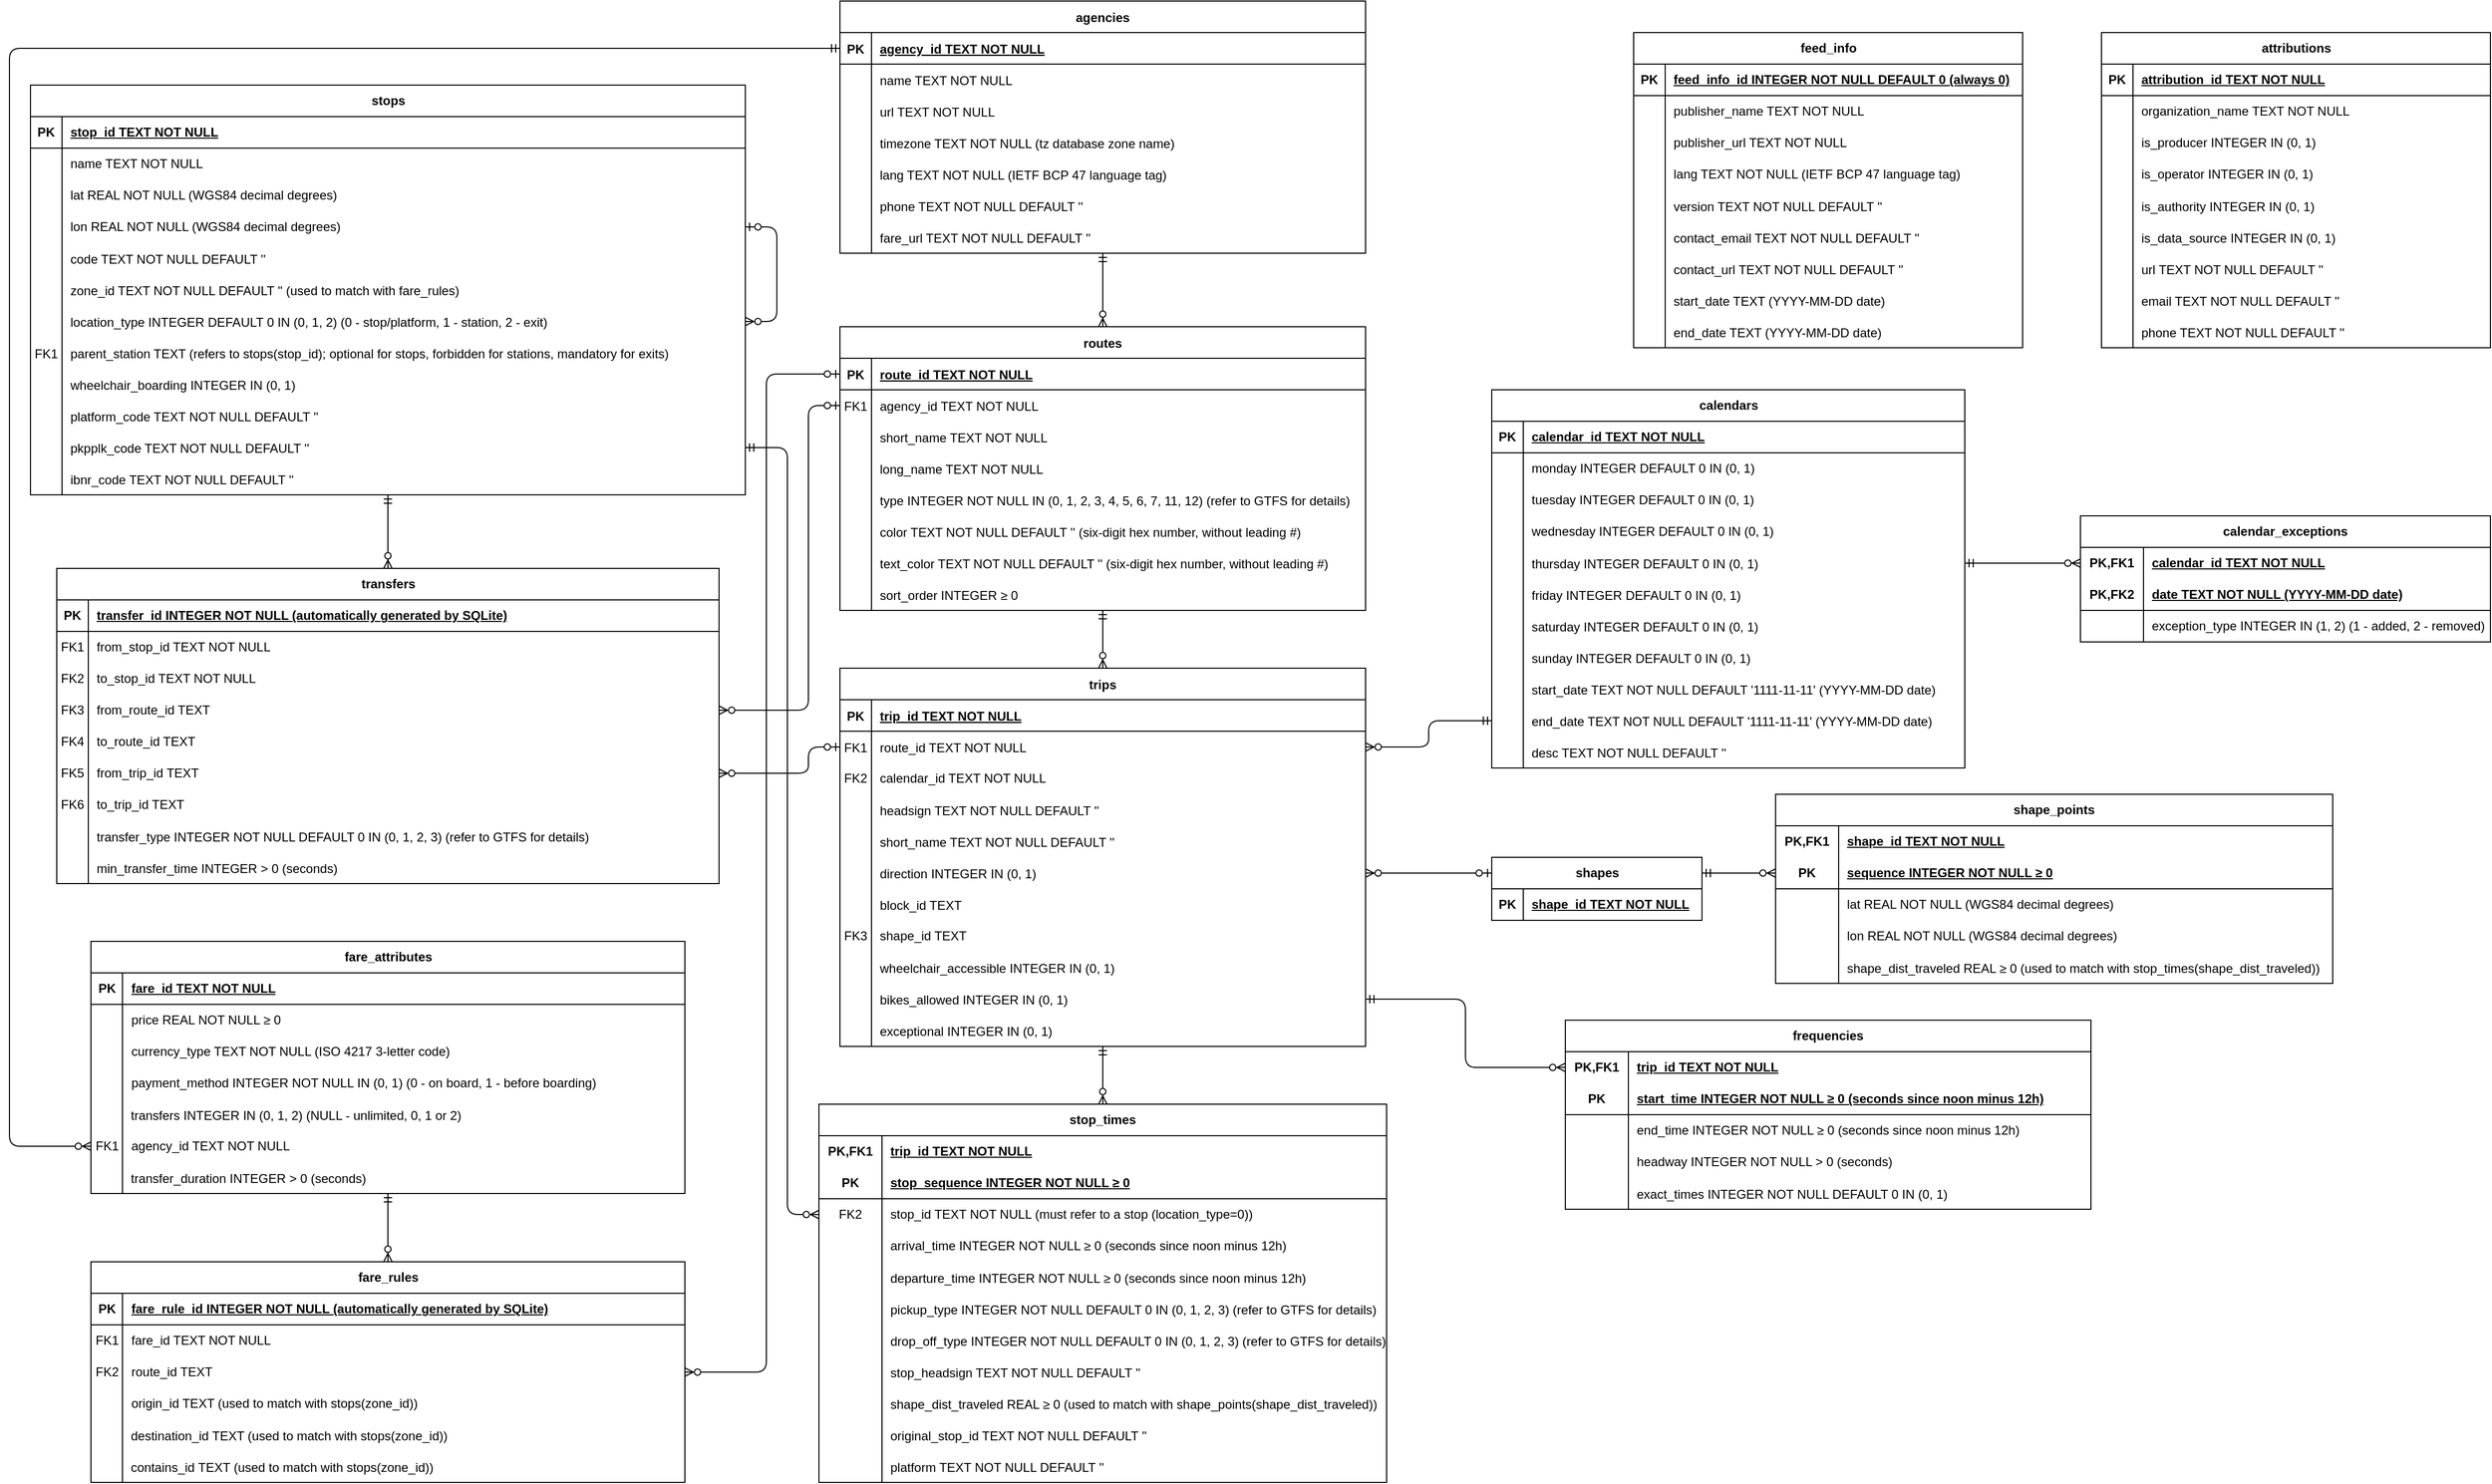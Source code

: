 <mxfile version="24.5.3" type="device">
  <diagram id="R2lEEEUBdFMjLlhIrx00" name="Page-1">
    <mxGraphModel dx="5157" dy="1998" grid="1" gridSize="10" guides="1" tooltips="1" connect="1" arrows="1" fold="1" page="1" pageScale="1" pageWidth="850" pageHeight="1100" math="0" shadow="0" extFonts="Permanent Marker^https://fonts.googleapis.com/css?family=Permanent+Marker">
      <root>
        <mxCell id="0" />
        <mxCell id="1" parent="0" />
        <mxCell id="C-vyLk0tnHw3VtMMgP7b-2" value="routes" style="shape=table;startSize=30;container=1;collapsible=1;childLayout=tableLayout;fixedRows=1;rowLines=0;fontStyle=1;align=center;resizeLast=1;" parent="1" vertex="1">
          <mxGeometry x="-160" y="460" width="500" height="270" as="geometry" />
        </mxCell>
        <mxCell id="C-vyLk0tnHw3VtMMgP7b-3" value="" style="shape=partialRectangle;collapsible=0;dropTarget=0;pointerEvents=0;fillColor=none;points=[[0,0.5],[1,0.5]];portConstraint=eastwest;top=0;left=0;right=0;bottom=1;" parent="C-vyLk0tnHw3VtMMgP7b-2" vertex="1">
          <mxGeometry y="30" width="500" height="30" as="geometry" />
        </mxCell>
        <mxCell id="C-vyLk0tnHw3VtMMgP7b-4" value="PK" style="shape=partialRectangle;overflow=hidden;connectable=0;fillColor=none;top=0;left=0;bottom=0;right=0;fontStyle=1;" parent="C-vyLk0tnHw3VtMMgP7b-3" vertex="1">
          <mxGeometry width="30" height="30" as="geometry">
            <mxRectangle width="30" height="30" as="alternateBounds" />
          </mxGeometry>
        </mxCell>
        <mxCell id="C-vyLk0tnHw3VtMMgP7b-5" value="route_id TEXT NOT NULL" style="shape=partialRectangle;overflow=hidden;connectable=0;fillColor=none;top=0;left=0;bottom=0;right=0;align=left;spacingLeft=6;fontStyle=5;" parent="C-vyLk0tnHw3VtMMgP7b-3" vertex="1">
          <mxGeometry x="30" width="470" height="30" as="geometry">
            <mxRectangle width="470" height="30" as="alternateBounds" />
          </mxGeometry>
        </mxCell>
        <mxCell id="C-vyLk0tnHw3VtMMgP7b-6" value="" style="shape=partialRectangle;collapsible=0;dropTarget=0;pointerEvents=0;fillColor=none;points=[[0,0.5],[1,0.5]];portConstraint=eastwest;top=0;left=0;right=0;bottom=0;" parent="C-vyLk0tnHw3VtMMgP7b-2" vertex="1">
          <mxGeometry y="60" width="500" height="30" as="geometry" />
        </mxCell>
        <mxCell id="C-vyLk0tnHw3VtMMgP7b-7" value="FK1" style="shape=partialRectangle;overflow=hidden;connectable=0;fillColor=none;top=0;left=0;bottom=0;right=0;" parent="C-vyLk0tnHw3VtMMgP7b-6" vertex="1">
          <mxGeometry width="30" height="30" as="geometry">
            <mxRectangle width="30" height="30" as="alternateBounds" />
          </mxGeometry>
        </mxCell>
        <mxCell id="C-vyLk0tnHw3VtMMgP7b-8" value="agency_id TEXT NOT NULL" style="shape=partialRectangle;overflow=hidden;connectable=0;fillColor=none;top=0;left=0;bottom=0;right=0;align=left;spacingLeft=6;" parent="C-vyLk0tnHw3VtMMgP7b-6" vertex="1">
          <mxGeometry x="30" width="470" height="30" as="geometry">
            <mxRectangle width="470" height="30" as="alternateBounds" />
          </mxGeometry>
        </mxCell>
        <mxCell id="C-vyLk0tnHw3VtMMgP7b-9" value="" style="shape=partialRectangle;collapsible=0;dropTarget=0;pointerEvents=0;fillColor=none;points=[[0,0.5],[1,0.5]];portConstraint=eastwest;top=0;left=0;right=0;bottom=0;" parent="C-vyLk0tnHw3VtMMgP7b-2" vertex="1">
          <mxGeometry y="90" width="500" height="30" as="geometry" />
        </mxCell>
        <mxCell id="C-vyLk0tnHw3VtMMgP7b-10" value="" style="shape=partialRectangle;overflow=hidden;connectable=0;fillColor=none;top=0;left=0;bottom=0;right=0;" parent="C-vyLk0tnHw3VtMMgP7b-9" vertex="1">
          <mxGeometry width="30" height="30" as="geometry">
            <mxRectangle width="30" height="30" as="alternateBounds" />
          </mxGeometry>
        </mxCell>
        <mxCell id="C-vyLk0tnHw3VtMMgP7b-11" value="short_name TEXT NOT NULL" style="shape=partialRectangle;overflow=hidden;connectable=0;fillColor=none;top=0;left=0;bottom=0;right=0;align=left;spacingLeft=6;" parent="C-vyLk0tnHw3VtMMgP7b-9" vertex="1">
          <mxGeometry x="30" width="470" height="30" as="geometry">
            <mxRectangle width="470" height="30" as="alternateBounds" />
          </mxGeometry>
        </mxCell>
        <mxCell id="UvwgvwJmO9eSui-eCywj-27" value="" style="shape=tableRow;horizontal=0;startSize=0;swimlaneHead=0;swimlaneBody=0;fillColor=none;collapsible=0;dropTarget=0;points=[[0,0.5],[1,0.5]];portConstraint=eastwest;top=0;left=0;right=0;bottom=0;" parent="C-vyLk0tnHw3VtMMgP7b-2" vertex="1">
          <mxGeometry y="120" width="500" height="30" as="geometry" />
        </mxCell>
        <mxCell id="UvwgvwJmO9eSui-eCywj-28" value="" style="shape=partialRectangle;connectable=0;fillColor=none;top=0;left=0;bottom=0;right=0;editable=1;overflow=hidden;" parent="UvwgvwJmO9eSui-eCywj-27" vertex="1">
          <mxGeometry width="30" height="30" as="geometry">
            <mxRectangle width="30" height="30" as="alternateBounds" />
          </mxGeometry>
        </mxCell>
        <mxCell id="UvwgvwJmO9eSui-eCywj-29" value="long_name TEXT NOT NULL" style="shape=partialRectangle;connectable=0;fillColor=none;top=0;left=0;bottom=0;right=0;align=left;spacingLeft=6;overflow=hidden;" parent="UvwgvwJmO9eSui-eCywj-27" vertex="1">
          <mxGeometry x="30" width="470" height="30" as="geometry">
            <mxRectangle width="470" height="30" as="alternateBounds" />
          </mxGeometry>
        </mxCell>
        <mxCell id="UvwgvwJmO9eSui-eCywj-30" value="" style="shape=tableRow;horizontal=0;startSize=0;swimlaneHead=0;swimlaneBody=0;fillColor=none;collapsible=0;dropTarget=0;points=[[0,0.5],[1,0.5]];portConstraint=eastwest;top=0;left=0;right=0;bottom=0;" parent="C-vyLk0tnHw3VtMMgP7b-2" vertex="1">
          <mxGeometry y="150" width="500" height="30" as="geometry" />
        </mxCell>
        <mxCell id="UvwgvwJmO9eSui-eCywj-31" value="" style="shape=partialRectangle;connectable=0;fillColor=none;top=0;left=0;bottom=0;right=0;editable=1;overflow=hidden;" parent="UvwgvwJmO9eSui-eCywj-30" vertex="1">
          <mxGeometry width="30" height="30" as="geometry">
            <mxRectangle width="30" height="30" as="alternateBounds" />
          </mxGeometry>
        </mxCell>
        <mxCell id="UvwgvwJmO9eSui-eCywj-32" value="type INTEGER NOT NULL IN (0, 1, 2, 3, 4, 5, 6, 7, 11, 12) (refer to GTFS for details)" style="shape=partialRectangle;connectable=0;fillColor=none;top=0;left=0;bottom=0;right=0;align=left;spacingLeft=6;overflow=hidden;" parent="UvwgvwJmO9eSui-eCywj-30" vertex="1">
          <mxGeometry x="30" width="470" height="30" as="geometry">
            <mxRectangle width="470" height="30" as="alternateBounds" />
          </mxGeometry>
        </mxCell>
        <mxCell id="UvwgvwJmO9eSui-eCywj-36" value="" style="shape=tableRow;horizontal=0;startSize=0;swimlaneHead=0;swimlaneBody=0;fillColor=none;collapsible=0;dropTarget=0;points=[[0,0.5],[1,0.5]];portConstraint=eastwest;top=0;left=0;right=0;bottom=0;" parent="C-vyLk0tnHw3VtMMgP7b-2" vertex="1">
          <mxGeometry y="180" width="500" height="30" as="geometry" />
        </mxCell>
        <mxCell id="UvwgvwJmO9eSui-eCywj-37" value="" style="shape=partialRectangle;connectable=0;fillColor=none;top=0;left=0;bottom=0;right=0;editable=1;overflow=hidden;" parent="UvwgvwJmO9eSui-eCywj-36" vertex="1">
          <mxGeometry width="30" height="30" as="geometry">
            <mxRectangle width="30" height="30" as="alternateBounds" />
          </mxGeometry>
        </mxCell>
        <mxCell id="UvwgvwJmO9eSui-eCywj-38" value="color TEXT NOT NULL DEFAULT &#39;&#39; (six-digit hex number, without leading #)" style="shape=partialRectangle;connectable=0;fillColor=none;top=0;left=0;bottom=0;right=0;align=left;spacingLeft=6;overflow=hidden;" parent="UvwgvwJmO9eSui-eCywj-36" vertex="1">
          <mxGeometry x="30" width="470" height="30" as="geometry">
            <mxRectangle width="470" height="30" as="alternateBounds" />
          </mxGeometry>
        </mxCell>
        <mxCell id="UvwgvwJmO9eSui-eCywj-58" value="" style="shape=tableRow;horizontal=0;startSize=0;swimlaneHead=0;swimlaneBody=0;fillColor=none;collapsible=0;dropTarget=0;points=[[0,0.5],[1,0.5]];portConstraint=eastwest;top=0;left=0;right=0;bottom=0;" parent="C-vyLk0tnHw3VtMMgP7b-2" vertex="1">
          <mxGeometry y="210" width="500" height="30" as="geometry" />
        </mxCell>
        <mxCell id="UvwgvwJmO9eSui-eCywj-59" value="" style="shape=partialRectangle;connectable=0;fillColor=none;top=0;left=0;bottom=0;right=0;editable=1;overflow=hidden;" parent="UvwgvwJmO9eSui-eCywj-58" vertex="1">
          <mxGeometry width="30" height="30" as="geometry">
            <mxRectangle width="30" height="30" as="alternateBounds" />
          </mxGeometry>
        </mxCell>
        <mxCell id="UvwgvwJmO9eSui-eCywj-60" value="text_color TEXT NOT NULL DEFAULT &#39;&#39; (six-digit hex number, without leading #)" style="shape=partialRectangle;connectable=0;fillColor=none;top=0;left=0;bottom=0;right=0;align=left;spacingLeft=6;overflow=hidden;" parent="UvwgvwJmO9eSui-eCywj-58" vertex="1">
          <mxGeometry x="30" width="470" height="30" as="geometry">
            <mxRectangle width="470" height="30" as="alternateBounds" />
          </mxGeometry>
        </mxCell>
        <mxCell id="UvwgvwJmO9eSui-eCywj-61" value="" style="shape=tableRow;horizontal=0;startSize=0;swimlaneHead=0;swimlaneBody=0;fillColor=none;collapsible=0;dropTarget=0;points=[[0,0.5],[1,0.5]];portConstraint=eastwest;top=0;left=0;right=0;bottom=0;" parent="C-vyLk0tnHw3VtMMgP7b-2" vertex="1">
          <mxGeometry y="240" width="500" height="30" as="geometry" />
        </mxCell>
        <mxCell id="UvwgvwJmO9eSui-eCywj-62" value="" style="shape=partialRectangle;connectable=0;fillColor=none;top=0;left=0;bottom=0;right=0;editable=1;overflow=hidden;" parent="UvwgvwJmO9eSui-eCywj-61" vertex="1">
          <mxGeometry width="30" height="30" as="geometry">
            <mxRectangle width="30" height="30" as="alternateBounds" />
          </mxGeometry>
        </mxCell>
        <mxCell id="UvwgvwJmO9eSui-eCywj-63" value="sort_order INTEGER ≥ 0" style="shape=partialRectangle;connectable=0;fillColor=none;top=0;left=0;bottom=0;right=0;align=left;spacingLeft=6;overflow=hidden;" parent="UvwgvwJmO9eSui-eCywj-61" vertex="1">
          <mxGeometry x="30" width="470" height="30" as="geometry">
            <mxRectangle width="470" height="30" as="alternateBounds" />
          </mxGeometry>
        </mxCell>
        <mxCell id="C-vyLk0tnHw3VtMMgP7b-23" value="agencies" style="shape=table;startSize=30;container=1;collapsible=1;childLayout=tableLayout;fixedRows=1;rowLines=0;fontStyle=1;align=center;resizeLast=1;" parent="1" vertex="1">
          <mxGeometry x="-160" y="150" width="500" height="240" as="geometry" />
        </mxCell>
        <mxCell id="C-vyLk0tnHw3VtMMgP7b-24" value="" style="shape=partialRectangle;collapsible=0;dropTarget=0;pointerEvents=0;fillColor=none;points=[[0,0.5],[1,0.5]];portConstraint=eastwest;top=0;left=0;right=0;bottom=1;" parent="C-vyLk0tnHw3VtMMgP7b-23" vertex="1">
          <mxGeometry y="30" width="500" height="30" as="geometry" />
        </mxCell>
        <mxCell id="C-vyLk0tnHw3VtMMgP7b-25" value="PK" style="shape=partialRectangle;overflow=hidden;connectable=0;fillColor=none;top=0;left=0;bottom=0;right=0;fontStyle=1;" parent="C-vyLk0tnHw3VtMMgP7b-24" vertex="1">
          <mxGeometry width="30" height="30" as="geometry">
            <mxRectangle width="30" height="30" as="alternateBounds" />
          </mxGeometry>
        </mxCell>
        <mxCell id="C-vyLk0tnHw3VtMMgP7b-26" value="agency_id TEXT NOT NULL" style="shape=partialRectangle;overflow=hidden;connectable=0;fillColor=none;top=0;left=0;bottom=0;right=0;align=left;spacingLeft=6;fontStyle=5;" parent="C-vyLk0tnHw3VtMMgP7b-24" vertex="1">
          <mxGeometry x="30" width="470" height="30" as="geometry">
            <mxRectangle width="470" height="30" as="alternateBounds" />
          </mxGeometry>
        </mxCell>
        <mxCell id="C-vyLk0tnHw3VtMMgP7b-27" value="" style="shape=partialRectangle;collapsible=0;dropTarget=0;pointerEvents=0;fillColor=none;points=[[0,0.5],[1,0.5]];portConstraint=eastwest;top=0;left=0;right=0;bottom=0;" parent="C-vyLk0tnHw3VtMMgP7b-23" vertex="1">
          <mxGeometry y="60" width="500" height="30" as="geometry" />
        </mxCell>
        <mxCell id="C-vyLk0tnHw3VtMMgP7b-28" value="" style="shape=partialRectangle;overflow=hidden;connectable=0;fillColor=none;top=0;left=0;bottom=0;right=0;" parent="C-vyLk0tnHw3VtMMgP7b-27" vertex="1">
          <mxGeometry width="30" height="30" as="geometry">
            <mxRectangle width="30" height="30" as="alternateBounds" />
          </mxGeometry>
        </mxCell>
        <mxCell id="C-vyLk0tnHw3VtMMgP7b-29" value="name TEXT NOT NULL" style="shape=partialRectangle;overflow=hidden;connectable=0;fillColor=none;top=0;left=0;bottom=0;right=0;align=left;spacingLeft=6;" parent="C-vyLk0tnHw3VtMMgP7b-27" vertex="1">
          <mxGeometry x="30" width="470" height="30" as="geometry">
            <mxRectangle width="470" height="30" as="alternateBounds" />
          </mxGeometry>
        </mxCell>
        <mxCell id="UvwgvwJmO9eSui-eCywj-2" value="" style="shape=tableRow;horizontal=0;startSize=0;swimlaneHead=0;swimlaneBody=0;fillColor=none;collapsible=0;dropTarget=0;points=[[0,0.5],[1,0.5]];portConstraint=eastwest;top=0;left=0;right=0;bottom=0;" parent="C-vyLk0tnHw3VtMMgP7b-23" vertex="1">
          <mxGeometry y="90" width="500" height="30" as="geometry" />
        </mxCell>
        <mxCell id="UvwgvwJmO9eSui-eCywj-3" value="" style="shape=partialRectangle;connectable=0;fillColor=none;top=0;left=0;bottom=0;right=0;editable=1;overflow=hidden;" parent="UvwgvwJmO9eSui-eCywj-2" vertex="1">
          <mxGeometry width="30" height="30" as="geometry">
            <mxRectangle width="30" height="30" as="alternateBounds" />
          </mxGeometry>
        </mxCell>
        <mxCell id="UvwgvwJmO9eSui-eCywj-4" value="url TEXT NOT NULL" style="shape=partialRectangle;connectable=0;fillColor=none;top=0;left=0;bottom=0;right=0;align=left;spacingLeft=6;overflow=hidden;" parent="UvwgvwJmO9eSui-eCywj-2" vertex="1">
          <mxGeometry x="30" width="470" height="30" as="geometry">
            <mxRectangle width="470" height="30" as="alternateBounds" />
          </mxGeometry>
        </mxCell>
        <mxCell id="UvwgvwJmO9eSui-eCywj-11" value="" style="shape=tableRow;horizontal=0;startSize=0;swimlaneHead=0;swimlaneBody=0;fillColor=none;collapsible=0;dropTarget=0;points=[[0,0.5],[1,0.5]];portConstraint=eastwest;top=0;left=0;right=0;bottom=0;" parent="C-vyLk0tnHw3VtMMgP7b-23" vertex="1">
          <mxGeometry y="120" width="500" height="30" as="geometry" />
        </mxCell>
        <mxCell id="UvwgvwJmO9eSui-eCywj-12" value="" style="shape=partialRectangle;connectable=0;fillColor=none;top=0;left=0;bottom=0;right=0;editable=1;overflow=hidden;" parent="UvwgvwJmO9eSui-eCywj-11" vertex="1">
          <mxGeometry width="30" height="30" as="geometry">
            <mxRectangle width="30" height="30" as="alternateBounds" />
          </mxGeometry>
        </mxCell>
        <mxCell id="UvwgvwJmO9eSui-eCywj-13" value="timezone TEXT NOT NULL (tz database zone name)" style="shape=partialRectangle;connectable=0;fillColor=none;top=0;left=0;bottom=0;right=0;align=left;spacingLeft=6;overflow=hidden;" parent="UvwgvwJmO9eSui-eCywj-11" vertex="1">
          <mxGeometry x="30" width="470" height="30" as="geometry">
            <mxRectangle width="470" height="30" as="alternateBounds" />
          </mxGeometry>
        </mxCell>
        <mxCell id="UvwgvwJmO9eSui-eCywj-14" value="" style="shape=tableRow;horizontal=0;startSize=0;swimlaneHead=0;swimlaneBody=0;fillColor=none;collapsible=0;dropTarget=0;points=[[0,0.5],[1,0.5]];portConstraint=eastwest;top=0;left=0;right=0;bottom=0;" parent="C-vyLk0tnHw3VtMMgP7b-23" vertex="1">
          <mxGeometry y="150" width="500" height="30" as="geometry" />
        </mxCell>
        <mxCell id="UvwgvwJmO9eSui-eCywj-15" value="" style="shape=partialRectangle;connectable=0;fillColor=none;top=0;left=0;bottom=0;right=0;editable=1;overflow=hidden;" parent="UvwgvwJmO9eSui-eCywj-14" vertex="1">
          <mxGeometry width="30" height="30" as="geometry">
            <mxRectangle width="30" height="30" as="alternateBounds" />
          </mxGeometry>
        </mxCell>
        <mxCell id="UvwgvwJmO9eSui-eCywj-16" value="lang TEXT NOT NULL (IETF BCP 47 language tag)" style="shape=partialRectangle;connectable=0;fillColor=none;top=0;left=0;bottom=0;right=0;align=left;spacingLeft=6;overflow=hidden;" parent="UvwgvwJmO9eSui-eCywj-14" vertex="1">
          <mxGeometry x="30" width="470" height="30" as="geometry">
            <mxRectangle width="470" height="30" as="alternateBounds" />
          </mxGeometry>
        </mxCell>
        <mxCell id="UvwgvwJmO9eSui-eCywj-20" value="" style="shape=tableRow;horizontal=0;startSize=0;swimlaneHead=0;swimlaneBody=0;fillColor=none;collapsible=0;dropTarget=0;points=[[0,0.5],[1,0.5]];portConstraint=eastwest;top=0;left=0;right=0;bottom=0;" parent="C-vyLk0tnHw3VtMMgP7b-23" vertex="1">
          <mxGeometry y="180" width="500" height="30" as="geometry" />
        </mxCell>
        <mxCell id="UvwgvwJmO9eSui-eCywj-21" value="" style="shape=partialRectangle;connectable=0;fillColor=none;top=0;left=0;bottom=0;right=0;editable=1;overflow=hidden;" parent="UvwgvwJmO9eSui-eCywj-20" vertex="1">
          <mxGeometry width="30" height="30" as="geometry">
            <mxRectangle width="30" height="30" as="alternateBounds" />
          </mxGeometry>
        </mxCell>
        <mxCell id="UvwgvwJmO9eSui-eCywj-22" value="phone TEXT NOT NULL DEFAULT &#39;&#39;" style="shape=partialRectangle;connectable=0;fillColor=none;top=0;left=0;bottom=0;right=0;align=left;spacingLeft=6;overflow=hidden;" parent="UvwgvwJmO9eSui-eCywj-20" vertex="1">
          <mxGeometry x="30" width="470" height="30" as="geometry">
            <mxRectangle width="470" height="30" as="alternateBounds" />
          </mxGeometry>
        </mxCell>
        <mxCell id="UvwgvwJmO9eSui-eCywj-23" value="" style="shape=tableRow;horizontal=0;startSize=0;swimlaneHead=0;swimlaneBody=0;fillColor=none;collapsible=0;dropTarget=0;points=[[0,0.5],[1,0.5]];portConstraint=eastwest;top=0;left=0;right=0;bottom=0;" parent="C-vyLk0tnHw3VtMMgP7b-23" vertex="1">
          <mxGeometry y="210" width="500" height="30" as="geometry" />
        </mxCell>
        <mxCell id="UvwgvwJmO9eSui-eCywj-24" value="" style="shape=partialRectangle;connectable=0;fillColor=none;top=0;left=0;bottom=0;right=0;editable=1;overflow=hidden;" parent="UvwgvwJmO9eSui-eCywj-23" vertex="1">
          <mxGeometry width="30" height="30" as="geometry">
            <mxRectangle width="30" height="30" as="alternateBounds" />
          </mxGeometry>
        </mxCell>
        <mxCell id="UvwgvwJmO9eSui-eCywj-25" value="fare_url TEXT NOT NULL DEFAULT &#39;&#39;" style="shape=partialRectangle;connectable=0;fillColor=none;top=0;left=0;bottom=0;right=0;align=left;spacingLeft=6;overflow=hidden;" parent="UvwgvwJmO9eSui-eCywj-23" vertex="1">
          <mxGeometry x="30" width="470" height="30" as="geometry">
            <mxRectangle width="470" height="30" as="alternateBounds" />
          </mxGeometry>
        </mxCell>
        <mxCell id="UvwgvwJmO9eSui-eCywj-26" value="" style="fontSize=12;html=1;endArrow=ERzeroToMany;startArrow=ERmandOne;rounded=0;entryX=0.5;entryY=0;entryDx=0;entryDy=0;exitX=0.5;exitY=1;exitDx=0;exitDy=0;" parent="1" source="C-vyLk0tnHw3VtMMgP7b-23" target="C-vyLk0tnHw3VtMMgP7b-2" edge="1">
          <mxGeometry width="100" height="100" relative="1" as="geometry">
            <mxPoint x="110" y="420" as="sourcePoint" />
            <mxPoint x="180.0" y="450" as="targetPoint" />
          </mxGeometry>
        </mxCell>
        <mxCell id="C-vyLk0tnHw3VtMMgP7b-13" value="trips" style="shape=table;startSize=30;container=1;collapsible=1;childLayout=tableLayout;fixedRows=1;rowLines=0;fontStyle=1;align=center;resizeLast=1;" parent="1" vertex="1">
          <mxGeometry x="-160" y="785" width="500" height="360" as="geometry">
            <mxRectangle x="-160" y="785" width="60" height="30" as="alternateBounds" />
          </mxGeometry>
        </mxCell>
        <mxCell id="C-vyLk0tnHw3VtMMgP7b-14" value="" style="shape=partialRectangle;collapsible=0;dropTarget=0;pointerEvents=0;fillColor=none;points=[[0,0.5],[1,0.5]];portConstraint=eastwest;top=0;left=0;right=0;bottom=1;" parent="C-vyLk0tnHw3VtMMgP7b-13" vertex="1">
          <mxGeometry y="30" width="500" height="30" as="geometry" />
        </mxCell>
        <mxCell id="C-vyLk0tnHw3VtMMgP7b-15" value="PK" style="shape=partialRectangle;overflow=hidden;connectable=0;fillColor=none;top=0;left=0;bottom=0;right=0;fontStyle=1;" parent="C-vyLk0tnHw3VtMMgP7b-14" vertex="1">
          <mxGeometry width="30" height="30" as="geometry">
            <mxRectangle width="30" height="30" as="alternateBounds" />
          </mxGeometry>
        </mxCell>
        <mxCell id="C-vyLk0tnHw3VtMMgP7b-16" value="trip_id TEXT NOT NULL" style="shape=partialRectangle;overflow=hidden;connectable=0;fillColor=none;top=0;left=0;bottom=0;right=0;align=left;spacingLeft=6;fontStyle=5;" parent="C-vyLk0tnHw3VtMMgP7b-14" vertex="1">
          <mxGeometry x="30" width="470" height="30" as="geometry">
            <mxRectangle width="470" height="30" as="alternateBounds" />
          </mxGeometry>
        </mxCell>
        <mxCell id="C-vyLk0tnHw3VtMMgP7b-17" value="" style="shape=partialRectangle;collapsible=0;dropTarget=0;pointerEvents=0;fillColor=none;points=[[0,0.5],[1,0.5]];portConstraint=eastwest;top=0;left=0;right=0;bottom=0;" parent="C-vyLk0tnHw3VtMMgP7b-13" vertex="1">
          <mxGeometry y="60" width="500" height="30" as="geometry" />
        </mxCell>
        <mxCell id="C-vyLk0tnHw3VtMMgP7b-18" value="FK1" style="shape=partialRectangle;overflow=hidden;connectable=0;fillColor=none;top=0;left=0;bottom=0;right=0;" parent="C-vyLk0tnHw3VtMMgP7b-17" vertex="1">
          <mxGeometry width="30" height="30" as="geometry">
            <mxRectangle width="30" height="30" as="alternateBounds" />
          </mxGeometry>
        </mxCell>
        <mxCell id="C-vyLk0tnHw3VtMMgP7b-19" value="route_id TEXT NOT NULL" style="shape=partialRectangle;overflow=hidden;connectable=0;fillColor=none;top=0;left=0;bottom=0;right=0;align=left;spacingLeft=6;" parent="C-vyLk0tnHw3VtMMgP7b-17" vertex="1">
          <mxGeometry x="30" width="470" height="30" as="geometry">
            <mxRectangle width="470" height="30" as="alternateBounds" />
          </mxGeometry>
        </mxCell>
        <mxCell id="UvwgvwJmO9eSui-eCywj-64" value="" style="shape=tableRow;horizontal=0;startSize=0;swimlaneHead=0;swimlaneBody=0;fillColor=none;collapsible=0;dropTarget=0;points=[[0,0.5],[1,0.5]];portConstraint=eastwest;top=0;left=0;right=0;bottom=0;" parent="C-vyLk0tnHw3VtMMgP7b-13" vertex="1">
          <mxGeometry y="90" width="500" height="30" as="geometry" />
        </mxCell>
        <mxCell id="UvwgvwJmO9eSui-eCywj-65" value="FK2" style="shape=partialRectangle;connectable=0;fillColor=none;top=0;left=0;bottom=0;right=0;fontStyle=0;overflow=hidden;whiteSpace=wrap;html=1;" parent="UvwgvwJmO9eSui-eCywj-64" vertex="1">
          <mxGeometry width="30" height="30" as="geometry">
            <mxRectangle width="30" height="30" as="alternateBounds" />
          </mxGeometry>
        </mxCell>
        <mxCell id="UvwgvwJmO9eSui-eCywj-66" value="calendar_id TEXT NOT NULL" style="shape=partialRectangle;connectable=0;fillColor=none;top=0;left=0;bottom=0;right=0;align=left;spacingLeft=6;fontStyle=0;overflow=hidden;whiteSpace=wrap;html=1;" parent="UvwgvwJmO9eSui-eCywj-64" vertex="1">
          <mxGeometry x="30" width="470" height="30" as="geometry">
            <mxRectangle width="470" height="30" as="alternateBounds" />
          </mxGeometry>
        </mxCell>
        <mxCell id="UvwgvwJmO9eSui-eCywj-67" value="" style="shape=tableRow;horizontal=0;startSize=0;swimlaneHead=0;swimlaneBody=0;fillColor=none;collapsible=0;dropTarget=0;points=[[0,0.5],[1,0.5]];portConstraint=eastwest;top=0;left=0;right=0;bottom=0;" parent="C-vyLk0tnHw3VtMMgP7b-13" vertex="1">
          <mxGeometry y="120" width="500" height="30" as="geometry" />
        </mxCell>
        <mxCell id="UvwgvwJmO9eSui-eCywj-68" value="" style="shape=partialRectangle;connectable=0;fillColor=none;top=0;left=0;bottom=0;right=0;editable=1;overflow=hidden;" parent="UvwgvwJmO9eSui-eCywj-67" vertex="1">
          <mxGeometry width="30" height="30" as="geometry">
            <mxRectangle width="30" height="30" as="alternateBounds" />
          </mxGeometry>
        </mxCell>
        <mxCell id="UvwgvwJmO9eSui-eCywj-69" value="headsign TEXT NOT NULL DEFAULT &#39;&#39;" style="shape=partialRectangle;connectable=0;fillColor=none;top=0;left=0;bottom=0;right=0;align=left;spacingLeft=6;overflow=hidden;" parent="UvwgvwJmO9eSui-eCywj-67" vertex="1">
          <mxGeometry x="30" width="470" height="30" as="geometry">
            <mxRectangle width="470" height="30" as="alternateBounds" />
          </mxGeometry>
        </mxCell>
        <mxCell id="UvwgvwJmO9eSui-eCywj-70" value="" style="shape=tableRow;horizontal=0;startSize=0;swimlaneHead=0;swimlaneBody=0;fillColor=none;collapsible=0;dropTarget=0;points=[[0,0.5],[1,0.5]];portConstraint=eastwest;top=0;left=0;right=0;bottom=0;" parent="C-vyLk0tnHw3VtMMgP7b-13" vertex="1">
          <mxGeometry y="150" width="500" height="30" as="geometry" />
        </mxCell>
        <mxCell id="UvwgvwJmO9eSui-eCywj-71" value="" style="shape=partialRectangle;connectable=0;fillColor=none;top=0;left=0;bottom=0;right=0;editable=1;overflow=hidden;" parent="UvwgvwJmO9eSui-eCywj-70" vertex="1">
          <mxGeometry width="30" height="30" as="geometry">
            <mxRectangle width="30" height="30" as="alternateBounds" />
          </mxGeometry>
        </mxCell>
        <mxCell id="UvwgvwJmO9eSui-eCywj-72" value="short_name TEXT NOT NULL DEFAULT &#39;&#39;" style="shape=partialRectangle;connectable=0;fillColor=none;top=0;left=0;bottom=0;right=0;align=left;spacingLeft=6;overflow=hidden;" parent="UvwgvwJmO9eSui-eCywj-70" vertex="1">
          <mxGeometry x="30" width="470" height="30" as="geometry">
            <mxRectangle width="470" height="30" as="alternateBounds" />
          </mxGeometry>
        </mxCell>
        <mxCell id="UvwgvwJmO9eSui-eCywj-73" value="" style="shape=tableRow;horizontal=0;startSize=0;swimlaneHead=0;swimlaneBody=0;fillColor=none;collapsible=0;dropTarget=0;points=[[0,0.5],[1,0.5]];portConstraint=eastwest;top=0;left=0;right=0;bottom=0;" parent="C-vyLk0tnHw3VtMMgP7b-13" vertex="1">
          <mxGeometry y="180" width="500" height="30" as="geometry" />
        </mxCell>
        <mxCell id="UvwgvwJmO9eSui-eCywj-74" value="" style="shape=partialRectangle;connectable=0;fillColor=none;top=0;left=0;bottom=0;right=0;editable=1;overflow=hidden;" parent="UvwgvwJmO9eSui-eCywj-73" vertex="1">
          <mxGeometry width="30" height="30" as="geometry">
            <mxRectangle width="30" height="30" as="alternateBounds" />
          </mxGeometry>
        </mxCell>
        <mxCell id="UvwgvwJmO9eSui-eCywj-75" value="direction INTEGER IN (0, 1)" style="shape=partialRectangle;connectable=0;fillColor=none;top=0;left=0;bottom=0;right=0;align=left;spacingLeft=6;overflow=hidden;" parent="UvwgvwJmO9eSui-eCywj-73" vertex="1">
          <mxGeometry x="30" width="470" height="30" as="geometry">
            <mxRectangle width="470" height="30" as="alternateBounds" />
          </mxGeometry>
        </mxCell>
        <mxCell id="UvwgvwJmO9eSui-eCywj-76" value="" style="shape=tableRow;horizontal=0;startSize=0;swimlaneHead=0;swimlaneBody=0;fillColor=none;collapsible=0;dropTarget=0;points=[[0,0.5],[1,0.5]];portConstraint=eastwest;top=0;left=0;right=0;bottom=0;" parent="C-vyLk0tnHw3VtMMgP7b-13" vertex="1">
          <mxGeometry y="210" width="500" height="30" as="geometry" />
        </mxCell>
        <mxCell id="UvwgvwJmO9eSui-eCywj-77" value="" style="shape=partialRectangle;connectable=0;fillColor=none;top=0;left=0;bottom=0;right=0;editable=1;overflow=hidden;" parent="UvwgvwJmO9eSui-eCywj-76" vertex="1">
          <mxGeometry width="30" height="30" as="geometry">
            <mxRectangle width="30" height="30" as="alternateBounds" />
          </mxGeometry>
        </mxCell>
        <mxCell id="UvwgvwJmO9eSui-eCywj-78" value="block_id TEXT" style="shape=partialRectangle;connectable=0;fillColor=none;top=0;left=0;bottom=0;right=0;align=left;spacingLeft=6;overflow=hidden;" parent="UvwgvwJmO9eSui-eCywj-76" vertex="1">
          <mxGeometry x="30" width="470" height="30" as="geometry">
            <mxRectangle width="470" height="30" as="alternateBounds" />
          </mxGeometry>
        </mxCell>
        <mxCell id="UvwgvwJmO9eSui-eCywj-85" value="" style="shape=tableRow;horizontal=0;startSize=0;swimlaneHead=0;swimlaneBody=0;fillColor=none;collapsible=0;dropTarget=0;points=[[0,0.5],[1,0.5]];portConstraint=eastwest;top=0;left=0;right=0;bottom=0;" parent="C-vyLk0tnHw3VtMMgP7b-13" vertex="1">
          <mxGeometry y="240" width="500" height="30" as="geometry" />
        </mxCell>
        <mxCell id="UvwgvwJmO9eSui-eCywj-86" value="FK3" style="shape=partialRectangle;connectable=0;fillColor=none;top=0;left=0;bottom=0;right=0;fontStyle=0;overflow=hidden;whiteSpace=wrap;html=1;" parent="UvwgvwJmO9eSui-eCywj-85" vertex="1">
          <mxGeometry width="30" height="30" as="geometry">
            <mxRectangle width="30" height="30" as="alternateBounds" />
          </mxGeometry>
        </mxCell>
        <mxCell id="UvwgvwJmO9eSui-eCywj-87" value="shape_id TEXT" style="shape=partialRectangle;connectable=0;fillColor=none;top=0;left=0;bottom=0;right=0;align=left;spacingLeft=6;fontStyle=0;overflow=hidden;whiteSpace=wrap;html=1;" parent="UvwgvwJmO9eSui-eCywj-85" vertex="1">
          <mxGeometry x="30" width="470" height="30" as="geometry">
            <mxRectangle width="470" height="30" as="alternateBounds" />
          </mxGeometry>
        </mxCell>
        <mxCell id="UvwgvwJmO9eSui-eCywj-79" value="" style="shape=tableRow;horizontal=0;startSize=0;swimlaneHead=0;swimlaneBody=0;fillColor=none;collapsible=0;dropTarget=0;points=[[0,0.5],[1,0.5]];portConstraint=eastwest;top=0;left=0;right=0;bottom=0;" parent="C-vyLk0tnHw3VtMMgP7b-13" vertex="1">
          <mxGeometry y="270" width="500" height="30" as="geometry" />
        </mxCell>
        <mxCell id="UvwgvwJmO9eSui-eCywj-80" value="" style="shape=partialRectangle;connectable=0;fillColor=none;top=0;left=0;bottom=0;right=0;editable=1;overflow=hidden;" parent="UvwgvwJmO9eSui-eCywj-79" vertex="1">
          <mxGeometry width="30" height="30" as="geometry">
            <mxRectangle width="30" height="30" as="alternateBounds" />
          </mxGeometry>
        </mxCell>
        <mxCell id="UvwgvwJmO9eSui-eCywj-81" value="wheelchair_accessible INTEGER IN (0, 1)" style="shape=partialRectangle;connectable=0;fillColor=none;top=0;left=0;bottom=0;right=0;align=left;spacingLeft=6;overflow=hidden;" parent="UvwgvwJmO9eSui-eCywj-79" vertex="1">
          <mxGeometry x="30" width="470" height="30" as="geometry">
            <mxRectangle width="470" height="30" as="alternateBounds" />
          </mxGeometry>
        </mxCell>
        <mxCell id="UvwgvwJmO9eSui-eCywj-82" value="" style="shape=tableRow;horizontal=0;startSize=0;swimlaneHead=0;swimlaneBody=0;fillColor=none;collapsible=0;dropTarget=0;points=[[0,0.5],[1,0.5]];portConstraint=eastwest;top=0;left=0;right=0;bottom=0;" parent="C-vyLk0tnHw3VtMMgP7b-13" vertex="1">
          <mxGeometry y="300" width="500" height="30" as="geometry" />
        </mxCell>
        <mxCell id="UvwgvwJmO9eSui-eCywj-83" value="" style="shape=partialRectangle;connectable=0;fillColor=none;top=0;left=0;bottom=0;right=0;editable=1;overflow=hidden;" parent="UvwgvwJmO9eSui-eCywj-82" vertex="1">
          <mxGeometry width="30" height="30" as="geometry">
            <mxRectangle width="30" height="30" as="alternateBounds" />
          </mxGeometry>
        </mxCell>
        <mxCell id="UvwgvwJmO9eSui-eCywj-84" value="bikes_allowed INTEGER IN (0, 1)" style="shape=partialRectangle;connectable=0;fillColor=none;top=0;left=0;bottom=0;right=0;align=left;spacingLeft=6;overflow=hidden;" parent="UvwgvwJmO9eSui-eCywj-82" vertex="1">
          <mxGeometry x="30" width="470" height="30" as="geometry">
            <mxRectangle width="470" height="30" as="alternateBounds" />
          </mxGeometry>
        </mxCell>
        <mxCell id="UvwgvwJmO9eSui-eCywj-92" value="" style="shape=tableRow;horizontal=0;startSize=0;swimlaneHead=0;swimlaneBody=0;fillColor=none;collapsible=0;dropTarget=0;points=[[0,0.5],[1,0.5]];portConstraint=eastwest;top=0;left=0;right=0;bottom=0;" parent="C-vyLk0tnHw3VtMMgP7b-13" vertex="1">
          <mxGeometry y="330" width="500" height="30" as="geometry" />
        </mxCell>
        <mxCell id="UvwgvwJmO9eSui-eCywj-93" value="" style="shape=partialRectangle;connectable=0;fillColor=none;top=0;left=0;bottom=0;right=0;editable=1;overflow=hidden;" parent="UvwgvwJmO9eSui-eCywj-92" vertex="1">
          <mxGeometry width="30" height="30" as="geometry">
            <mxRectangle width="30" height="30" as="alternateBounds" />
          </mxGeometry>
        </mxCell>
        <mxCell id="UvwgvwJmO9eSui-eCywj-94" value="exceptional INTEGER IN (0, 1)" style="shape=partialRectangle;connectable=0;fillColor=none;top=0;left=0;bottom=0;right=0;align=left;spacingLeft=6;overflow=hidden;" parent="UvwgvwJmO9eSui-eCywj-92" vertex="1">
          <mxGeometry x="30" width="470" height="30" as="geometry">
            <mxRectangle width="470" height="30" as="alternateBounds" />
          </mxGeometry>
        </mxCell>
        <mxCell id="UvwgvwJmO9eSui-eCywj-88" value="" style="fontSize=12;html=1;endArrow=ERzeroToMany;startArrow=ERmandOne;rounded=0;entryX=0.5;entryY=0;entryDx=0;entryDy=0;startFill=0;endFill=0;exitX=0.5;exitY=1;exitDx=0;exitDy=0;" parent="1" source="C-vyLk0tnHw3VtMMgP7b-2" target="C-vyLk0tnHw3VtMMgP7b-13" edge="1">
          <mxGeometry width="100" height="100" relative="1" as="geometry">
            <mxPoint x="110" y="750" as="sourcePoint" />
            <mxPoint x="230" y="790" as="targetPoint" />
          </mxGeometry>
        </mxCell>
        <mxCell id="UvwgvwJmO9eSui-eCywj-95" value="stop_times" style="shape=table;startSize=30;container=1;collapsible=1;childLayout=tableLayout;fixedRows=1;rowLines=0;fontStyle=1;align=center;resizeLast=1;html=1;whiteSpace=wrap;" parent="1" vertex="1">
          <mxGeometry x="-180" y="1200" width="540" height="360" as="geometry" />
        </mxCell>
        <mxCell id="UvwgvwJmO9eSui-eCywj-96" value="" style="shape=tableRow;horizontal=0;startSize=0;swimlaneHead=0;swimlaneBody=0;fillColor=none;collapsible=0;dropTarget=0;points=[[0,0.5],[1,0.5]];portConstraint=eastwest;top=0;left=0;right=0;bottom=0;html=1;" parent="UvwgvwJmO9eSui-eCywj-95" vertex="1">
          <mxGeometry y="30" width="540" height="30" as="geometry" />
        </mxCell>
        <mxCell id="UvwgvwJmO9eSui-eCywj-97" value="PK,FK1" style="shape=partialRectangle;connectable=0;fillColor=none;top=0;left=0;bottom=0;right=0;fontStyle=1;overflow=hidden;html=1;whiteSpace=wrap;" parent="UvwgvwJmO9eSui-eCywj-96" vertex="1">
          <mxGeometry width="60" height="30" as="geometry">
            <mxRectangle width="60" height="30" as="alternateBounds" />
          </mxGeometry>
        </mxCell>
        <mxCell id="UvwgvwJmO9eSui-eCywj-98" value="trip_id TEXT NOT NULL" style="shape=partialRectangle;connectable=0;fillColor=none;top=0;left=0;bottom=0;right=0;align=left;spacingLeft=6;fontStyle=5;overflow=hidden;html=1;whiteSpace=wrap;" parent="UvwgvwJmO9eSui-eCywj-96" vertex="1">
          <mxGeometry x="60" width="480" height="30" as="geometry">
            <mxRectangle width="480" height="30" as="alternateBounds" />
          </mxGeometry>
        </mxCell>
        <mxCell id="UvwgvwJmO9eSui-eCywj-99" value="" style="shape=tableRow;horizontal=0;startSize=0;swimlaneHead=0;swimlaneBody=0;fillColor=none;collapsible=0;dropTarget=0;points=[[0,0.5],[1,0.5]];portConstraint=eastwest;top=0;left=0;right=0;bottom=1;html=1;" parent="UvwgvwJmO9eSui-eCywj-95" vertex="1">
          <mxGeometry y="60" width="540" height="30" as="geometry" />
        </mxCell>
        <mxCell id="UvwgvwJmO9eSui-eCywj-100" value="PK" style="shape=partialRectangle;connectable=0;fillColor=none;top=0;left=0;bottom=0;right=0;fontStyle=1;overflow=hidden;html=1;whiteSpace=wrap;" parent="UvwgvwJmO9eSui-eCywj-99" vertex="1">
          <mxGeometry width="60" height="30" as="geometry">
            <mxRectangle width="60" height="30" as="alternateBounds" />
          </mxGeometry>
        </mxCell>
        <mxCell id="UvwgvwJmO9eSui-eCywj-101" value="stop_sequence INTEGER NOT NULL ≥ 0" style="shape=partialRectangle;connectable=0;fillColor=none;top=0;left=0;bottom=0;right=0;align=left;spacingLeft=6;fontStyle=5;overflow=hidden;html=1;whiteSpace=wrap;" parent="UvwgvwJmO9eSui-eCywj-99" vertex="1">
          <mxGeometry x="60" width="480" height="30" as="geometry">
            <mxRectangle width="480" height="30" as="alternateBounds" />
          </mxGeometry>
        </mxCell>
        <mxCell id="UvwgvwJmO9eSui-eCywj-102" value="" style="shape=tableRow;horizontal=0;startSize=0;swimlaneHead=0;swimlaneBody=0;fillColor=none;collapsible=0;dropTarget=0;points=[[0,0.5],[1,0.5]];portConstraint=eastwest;top=0;left=0;right=0;bottom=0;html=1;" parent="UvwgvwJmO9eSui-eCywj-95" vertex="1">
          <mxGeometry y="90" width="540" height="30" as="geometry" />
        </mxCell>
        <mxCell id="UvwgvwJmO9eSui-eCywj-103" value="FK2" style="shape=partialRectangle;connectable=0;fillColor=none;top=0;left=0;bottom=0;right=0;editable=1;overflow=hidden;html=1;whiteSpace=wrap;" parent="UvwgvwJmO9eSui-eCywj-102" vertex="1">
          <mxGeometry width="60" height="30" as="geometry">
            <mxRectangle width="60" height="30" as="alternateBounds" />
          </mxGeometry>
        </mxCell>
        <mxCell id="UvwgvwJmO9eSui-eCywj-104" value="stop_id TEXT NOT NULL (must refer to a stop (location_type=0))" style="shape=partialRectangle;connectable=0;fillColor=none;top=0;left=0;bottom=0;right=0;align=left;spacingLeft=6;overflow=hidden;html=1;whiteSpace=wrap;" parent="UvwgvwJmO9eSui-eCywj-102" vertex="1">
          <mxGeometry x="60" width="480" height="30" as="geometry">
            <mxRectangle width="480" height="30" as="alternateBounds" />
          </mxGeometry>
        </mxCell>
        <mxCell id="UvwgvwJmO9eSui-eCywj-105" value="" style="shape=tableRow;horizontal=0;startSize=0;swimlaneHead=0;swimlaneBody=0;fillColor=none;collapsible=0;dropTarget=0;points=[[0,0.5],[1,0.5]];portConstraint=eastwest;top=0;left=0;right=0;bottom=0;html=1;" parent="UvwgvwJmO9eSui-eCywj-95" vertex="1">
          <mxGeometry y="120" width="540" height="30" as="geometry" />
        </mxCell>
        <mxCell id="UvwgvwJmO9eSui-eCywj-106" value="" style="shape=partialRectangle;connectable=0;fillColor=none;top=0;left=0;bottom=0;right=0;editable=1;overflow=hidden;html=1;whiteSpace=wrap;" parent="UvwgvwJmO9eSui-eCywj-105" vertex="1">
          <mxGeometry width="60" height="30" as="geometry">
            <mxRectangle width="60" height="30" as="alternateBounds" />
          </mxGeometry>
        </mxCell>
        <mxCell id="UvwgvwJmO9eSui-eCywj-107" value="arrival_time INTEGER NOT NULL ≥ 0 (seconds since noon minus 12h)" style="shape=partialRectangle;connectable=0;fillColor=none;top=0;left=0;bottom=0;right=0;align=left;spacingLeft=6;overflow=hidden;html=1;whiteSpace=wrap;" parent="UvwgvwJmO9eSui-eCywj-105" vertex="1">
          <mxGeometry x="60" width="480" height="30" as="geometry">
            <mxRectangle width="480" height="30" as="alternateBounds" />
          </mxGeometry>
        </mxCell>
        <mxCell id="UvwgvwJmO9eSui-eCywj-108" value="" style="shape=tableRow;horizontal=0;startSize=0;swimlaneHead=0;swimlaneBody=0;fillColor=none;collapsible=0;dropTarget=0;points=[[0,0.5],[1,0.5]];portConstraint=eastwest;top=0;left=0;right=0;bottom=0;" parent="UvwgvwJmO9eSui-eCywj-95" vertex="1">
          <mxGeometry y="150" width="540" height="30" as="geometry" />
        </mxCell>
        <mxCell id="UvwgvwJmO9eSui-eCywj-109" value="" style="shape=partialRectangle;connectable=0;fillColor=none;top=0;left=0;bottom=0;right=0;editable=1;overflow=hidden;" parent="UvwgvwJmO9eSui-eCywj-108" vertex="1">
          <mxGeometry width="60" height="30" as="geometry">
            <mxRectangle width="60" height="30" as="alternateBounds" />
          </mxGeometry>
        </mxCell>
        <mxCell id="UvwgvwJmO9eSui-eCywj-110" value="departure_time INTEGER NOT NULL ≥ 0 (seconds since noon minus 12h)" style="shape=partialRectangle;connectable=0;fillColor=none;top=0;left=0;bottom=0;right=0;align=left;spacingLeft=6;overflow=hidden;" parent="UvwgvwJmO9eSui-eCywj-108" vertex="1">
          <mxGeometry x="60" width="480" height="30" as="geometry">
            <mxRectangle width="480" height="30" as="alternateBounds" />
          </mxGeometry>
        </mxCell>
        <mxCell id="UvwgvwJmO9eSui-eCywj-111" value="" style="shape=tableRow;horizontal=0;startSize=0;swimlaneHead=0;swimlaneBody=0;fillColor=none;collapsible=0;dropTarget=0;points=[[0,0.5],[1,0.5]];portConstraint=eastwest;top=0;left=0;right=0;bottom=0;" parent="UvwgvwJmO9eSui-eCywj-95" vertex="1">
          <mxGeometry y="180" width="540" height="30" as="geometry" />
        </mxCell>
        <mxCell id="UvwgvwJmO9eSui-eCywj-112" value="" style="shape=partialRectangle;connectable=0;fillColor=none;top=0;left=0;bottom=0;right=0;editable=1;overflow=hidden;" parent="UvwgvwJmO9eSui-eCywj-111" vertex="1">
          <mxGeometry width="60" height="30" as="geometry">
            <mxRectangle width="60" height="30" as="alternateBounds" />
          </mxGeometry>
        </mxCell>
        <mxCell id="UvwgvwJmO9eSui-eCywj-113" value="pickup_type INTEGER NOT NULL DEFAULT 0 IN (0, 1, 2, 3) (refer to GTFS for details)" style="shape=partialRectangle;connectable=0;fillColor=none;top=0;left=0;bottom=0;right=0;align=left;spacingLeft=6;overflow=hidden;" parent="UvwgvwJmO9eSui-eCywj-111" vertex="1">
          <mxGeometry x="60" width="480" height="30" as="geometry">
            <mxRectangle width="480" height="30" as="alternateBounds" />
          </mxGeometry>
        </mxCell>
        <mxCell id="UvwgvwJmO9eSui-eCywj-114" value="" style="shape=tableRow;horizontal=0;startSize=0;swimlaneHead=0;swimlaneBody=0;fillColor=none;collapsible=0;dropTarget=0;points=[[0,0.5],[1,0.5]];portConstraint=eastwest;top=0;left=0;right=0;bottom=0;" parent="UvwgvwJmO9eSui-eCywj-95" vertex="1">
          <mxGeometry y="210" width="540" height="30" as="geometry" />
        </mxCell>
        <mxCell id="UvwgvwJmO9eSui-eCywj-115" value="" style="shape=partialRectangle;connectable=0;fillColor=none;top=0;left=0;bottom=0;right=0;editable=1;overflow=hidden;" parent="UvwgvwJmO9eSui-eCywj-114" vertex="1">
          <mxGeometry width="60" height="30" as="geometry">
            <mxRectangle width="60" height="30" as="alternateBounds" />
          </mxGeometry>
        </mxCell>
        <mxCell id="UvwgvwJmO9eSui-eCywj-116" value="drop_off_type INTEGER NOT NULL DEFAULT 0 IN (0, 1, 2, 3) (refer to GTFS for details)" style="shape=partialRectangle;connectable=0;fillColor=none;top=0;left=0;bottom=0;right=0;align=left;spacingLeft=6;overflow=hidden;" parent="UvwgvwJmO9eSui-eCywj-114" vertex="1">
          <mxGeometry x="60" width="480" height="30" as="geometry">
            <mxRectangle width="480" height="30" as="alternateBounds" />
          </mxGeometry>
        </mxCell>
        <mxCell id="UvwgvwJmO9eSui-eCywj-117" value="" style="shape=tableRow;horizontal=0;startSize=0;swimlaneHead=0;swimlaneBody=0;fillColor=none;collapsible=0;dropTarget=0;points=[[0,0.5],[1,0.5]];portConstraint=eastwest;top=0;left=0;right=0;bottom=0;" parent="UvwgvwJmO9eSui-eCywj-95" vertex="1">
          <mxGeometry y="240" width="540" height="30" as="geometry" />
        </mxCell>
        <mxCell id="UvwgvwJmO9eSui-eCywj-118" value="" style="shape=partialRectangle;connectable=0;fillColor=none;top=0;left=0;bottom=0;right=0;editable=1;overflow=hidden;" parent="UvwgvwJmO9eSui-eCywj-117" vertex="1">
          <mxGeometry width="60" height="30" as="geometry">
            <mxRectangle width="60" height="30" as="alternateBounds" />
          </mxGeometry>
        </mxCell>
        <mxCell id="UvwgvwJmO9eSui-eCywj-119" value="stop_headsign TEXT NOT NULL DEFAULT &#39;&#39;" style="shape=partialRectangle;connectable=0;fillColor=none;top=0;left=0;bottom=0;right=0;align=left;spacingLeft=6;overflow=hidden;" parent="UvwgvwJmO9eSui-eCywj-117" vertex="1">
          <mxGeometry x="60" width="480" height="30" as="geometry">
            <mxRectangle width="480" height="30" as="alternateBounds" />
          </mxGeometry>
        </mxCell>
        <mxCell id="UvwgvwJmO9eSui-eCywj-120" value="" style="shape=tableRow;horizontal=0;startSize=0;swimlaneHead=0;swimlaneBody=0;fillColor=none;collapsible=0;dropTarget=0;points=[[0,0.5],[1,0.5]];portConstraint=eastwest;top=0;left=0;right=0;bottom=0;" parent="UvwgvwJmO9eSui-eCywj-95" vertex="1">
          <mxGeometry y="270" width="540" height="30" as="geometry" />
        </mxCell>
        <mxCell id="UvwgvwJmO9eSui-eCywj-121" value="" style="shape=partialRectangle;connectable=0;fillColor=none;top=0;left=0;bottom=0;right=0;editable=1;overflow=hidden;" parent="UvwgvwJmO9eSui-eCywj-120" vertex="1">
          <mxGeometry width="60" height="30" as="geometry">
            <mxRectangle width="60" height="30" as="alternateBounds" />
          </mxGeometry>
        </mxCell>
        <mxCell id="UvwgvwJmO9eSui-eCywj-122" value="shape_dist_traveled REAL ≥ 0 (used to match with shape_points(shape_dist_traveled))" style="shape=partialRectangle;connectable=0;fillColor=none;top=0;left=0;bottom=0;right=0;align=left;spacingLeft=6;overflow=hidden;" parent="UvwgvwJmO9eSui-eCywj-120" vertex="1">
          <mxGeometry x="60" width="480" height="30" as="geometry">
            <mxRectangle width="480" height="30" as="alternateBounds" />
          </mxGeometry>
        </mxCell>
        <mxCell id="UvwgvwJmO9eSui-eCywj-123" value="" style="shape=tableRow;horizontal=0;startSize=0;swimlaneHead=0;swimlaneBody=0;fillColor=none;collapsible=0;dropTarget=0;points=[[0,0.5],[1,0.5]];portConstraint=eastwest;top=0;left=0;right=0;bottom=0;" parent="UvwgvwJmO9eSui-eCywj-95" vertex="1">
          <mxGeometry y="300" width="540" height="30" as="geometry" />
        </mxCell>
        <mxCell id="UvwgvwJmO9eSui-eCywj-124" value="" style="shape=partialRectangle;connectable=0;fillColor=none;top=0;left=0;bottom=0;right=0;editable=1;overflow=hidden;" parent="UvwgvwJmO9eSui-eCywj-123" vertex="1">
          <mxGeometry width="60" height="30" as="geometry">
            <mxRectangle width="60" height="30" as="alternateBounds" />
          </mxGeometry>
        </mxCell>
        <mxCell id="UvwgvwJmO9eSui-eCywj-125" value="original_stop_id TEXT NOT NULL DEFAULT &#39;&#39;" style="shape=partialRectangle;connectable=0;fillColor=none;top=0;left=0;bottom=0;right=0;align=left;spacingLeft=6;overflow=hidden;" parent="UvwgvwJmO9eSui-eCywj-123" vertex="1">
          <mxGeometry x="60" width="480" height="30" as="geometry">
            <mxRectangle width="480" height="30" as="alternateBounds" />
          </mxGeometry>
        </mxCell>
        <mxCell id="UvwgvwJmO9eSui-eCywj-126" value="" style="shape=tableRow;horizontal=0;startSize=0;swimlaneHead=0;swimlaneBody=0;fillColor=none;collapsible=0;dropTarget=0;points=[[0,0.5],[1,0.5]];portConstraint=eastwest;top=0;left=0;right=0;bottom=0;" parent="UvwgvwJmO9eSui-eCywj-95" vertex="1">
          <mxGeometry y="330" width="540" height="30" as="geometry" />
        </mxCell>
        <mxCell id="UvwgvwJmO9eSui-eCywj-127" value="" style="shape=partialRectangle;connectable=0;fillColor=none;top=0;left=0;bottom=0;right=0;editable=1;overflow=hidden;" parent="UvwgvwJmO9eSui-eCywj-126" vertex="1">
          <mxGeometry width="60" height="30" as="geometry">
            <mxRectangle width="60" height="30" as="alternateBounds" />
          </mxGeometry>
        </mxCell>
        <mxCell id="UvwgvwJmO9eSui-eCywj-128" value="platform TEXT NOT NULL DEFAULT &#39;&#39;" style="shape=partialRectangle;connectable=0;fillColor=none;top=0;left=0;bottom=0;right=0;align=left;spacingLeft=6;overflow=hidden;" parent="UvwgvwJmO9eSui-eCywj-126" vertex="1">
          <mxGeometry x="60" width="480" height="30" as="geometry">
            <mxRectangle width="480" height="30" as="alternateBounds" />
          </mxGeometry>
        </mxCell>
        <mxCell id="UvwgvwJmO9eSui-eCywj-129" value="" style="fontSize=12;html=1;endArrow=ERzeroToMany;startArrow=ERmandOne;rounded=0;entryX=0.5;entryY=0;entryDx=0;entryDy=0;exitX=0.5;exitY=1;exitDx=0;exitDy=0;" parent="1" source="C-vyLk0tnHw3VtMMgP7b-13" target="UvwgvwJmO9eSui-eCywj-95" edge="1">
          <mxGeometry width="100" height="100" relative="1" as="geometry">
            <mxPoint x="100" y="1160" as="sourcePoint" />
            <mxPoint x="170" y="1230" as="targetPoint" />
          </mxGeometry>
        </mxCell>
        <mxCell id="UvwgvwJmO9eSui-eCywj-130" value="stops" style="shape=table;startSize=30;container=1;collapsible=1;childLayout=tableLayout;fixedRows=1;rowLines=0;fontStyle=1;align=center;resizeLast=1;html=1;" parent="1" vertex="1">
          <mxGeometry x="-930" y="230" width="680" height="390" as="geometry" />
        </mxCell>
        <mxCell id="UvwgvwJmO9eSui-eCywj-131" value="" style="shape=tableRow;horizontal=0;startSize=0;swimlaneHead=0;swimlaneBody=0;fillColor=none;collapsible=0;dropTarget=0;points=[[0,0.5],[1,0.5]];portConstraint=eastwest;top=0;left=0;right=0;bottom=1;" parent="UvwgvwJmO9eSui-eCywj-130" vertex="1">
          <mxGeometry y="30" width="680" height="30" as="geometry" />
        </mxCell>
        <mxCell id="UvwgvwJmO9eSui-eCywj-132" value="PK" style="shape=partialRectangle;connectable=0;fillColor=none;top=0;left=0;bottom=0;right=0;fontStyle=1;overflow=hidden;whiteSpace=wrap;html=1;" parent="UvwgvwJmO9eSui-eCywj-131" vertex="1">
          <mxGeometry width="30" height="30" as="geometry">
            <mxRectangle width="30" height="30" as="alternateBounds" />
          </mxGeometry>
        </mxCell>
        <mxCell id="UvwgvwJmO9eSui-eCywj-133" value="stop_id TEXT NOT NULL" style="shape=partialRectangle;connectable=0;fillColor=none;top=0;left=0;bottom=0;right=0;align=left;spacingLeft=6;fontStyle=5;overflow=hidden;whiteSpace=wrap;html=1;" parent="UvwgvwJmO9eSui-eCywj-131" vertex="1">
          <mxGeometry x="30" width="650" height="30" as="geometry">
            <mxRectangle width="650" height="30" as="alternateBounds" />
          </mxGeometry>
        </mxCell>
        <mxCell id="UvwgvwJmO9eSui-eCywj-134" value="" style="shape=tableRow;horizontal=0;startSize=0;swimlaneHead=0;swimlaneBody=0;fillColor=none;collapsible=0;dropTarget=0;points=[[0,0.5],[1,0.5]];portConstraint=eastwest;top=0;left=0;right=0;bottom=0;" parent="UvwgvwJmO9eSui-eCywj-130" vertex="1">
          <mxGeometry y="60" width="680" height="30" as="geometry" />
        </mxCell>
        <mxCell id="UvwgvwJmO9eSui-eCywj-135" value="" style="shape=partialRectangle;connectable=0;fillColor=none;top=0;left=0;bottom=0;right=0;editable=1;overflow=hidden;whiteSpace=wrap;html=1;" parent="UvwgvwJmO9eSui-eCywj-134" vertex="1">
          <mxGeometry width="30" height="30" as="geometry">
            <mxRectangle width="30" height="30" as="alternateBounds" />
          </mxGeometry>
        </mxCell>
        <mxCell id="UvwgvwJmO9eSui-eCywj-136" value="name TEXT NOT NULL" style="shape=partialRectangle;connectable=0;fillColor=none;top=0;left=0;bottom=0;right=0;align=left;spacingLeft=6;overflow=hidden;whiteSpace=wrap;html=1;" parent="UvwgvwJmO9eSui-eCywj-134" vertex="1">
          <mxGeometry x="30" width="650" height="30" as="geometry">
            <mxRectangle width="650" height="30" as="alternateBounds" />
          </mxGeometry>
        </mxCell>
        <mxCell id="UvwgvwJmO9eSui-eCywj-137" value="" style="shape=tableRow;horizontal=0;startSize=0;swimlaneHead=0;swimlaneBody=0;fillColor=none;collapsible=0;dropTarget=0;points=[[0,0.5],[1,0.5]];portConstraint=eastwest;top=0;left=0;right=0;bottom=0;" parent="UvwgvwJmO9eSui-eCywj-130" vertex="1">
          <mxGeometry y="90" width="680" height="30" as="geometry" />
        </mxCell>
        <mxCell id="UvwgvwJmO9eSui-eCywj-138" value="" style="shape=partialRectangle;connectable=0;fillColor=none;top=0;left=0;bottom=0;right=0;editable=1;overflow=hidden;whiteSpace=wrap;html=1;" parent="UvwgvwJmO9eSui-eCywj-137" vertex="1">
          <mxGeometry width="30" height="30" as="geometry">
            <mxRectangle width="30" height="30" as="alternateBounds" />
          </mxGeometry>
        </mxCell>
        <mxCell id="UvwgvwJmO9eSui-eCywj-139" value="lat REAL NOT NULL (WGS84 decimal degrees)" style="shape=partialRectangle;connectable=0;fillColor=none;top=0;left=0;bottom=0;right=0;align=left;spacingLeft=6;overflow=hidden;whiteSpace=wrap;html=1;" parent="UvwgvwJmO9eSui-eCywj-137" vertex="1">
          <mxGeometry x="30" width="650" height="30" as="geometry">
            <mxRectangle width="650" height="30" as="alternateBounds" />
          </mxGeometry>
        </mxCell>
        <mxCell id="UvwgvwJmO9eSui-eCywj-140" value="" style="shape=tableRow;horizontal=0;startSize=0;swimlaneHead=0;swimlaneBody=0;fillColor=none;collapsible=0;dropTarget=0;points=[[0,0.5],[1,0.5]];portConstraint=eastwest;top=0;left=0;right=0;bottom=0;" parent="UvwgvwJmO9eSui-eCywj-130" vertex="1">
          <mxGeometry y="120" width="680" height="30" as="geometry" />
        </mxCell>
        <mxCell id="UvwgvwJmO9eSui-eCywj-141" value="" style="shape=partialRectangle;connectable=0;fillColor=none;top=0;left=0;bottom=0;right=0;editable=1;overflow=hidden;whiteSpace=wrap;html=1;" parent="UvwgvwJmO9eSui-eCywj-140" vertex="1">
          <mxGeometry width="30" height="30" as="geometry">
            <mxRectangle width="30" height="30" as="alternateBounds" />
          </mxGeometry>
        </mxCell>
        <mxCell id="UvwgvwJmO9eSui-eCywj-142" value="lon REAL NOT NULL (WGS84 decimal degrees)" style="shape=partialRectangle;connectable=0;fillColor=none;top=0;left=0;bottom=0;right=0;align=left;spacingLeft=6;overflow=hidden;whiteSpace=wrap;html=1;" parent="UvwgvwJmO9eSui-eCywj-140" vertex="1">
          <mxGeometry x="30" width="650" height="30" as="geometry">
            <mxRectangle width="650" height="30" as="alternateBounds" />
          </mxGeometry>
        </mxCell>
        <mxCell id="UvwgvwJmO9eSui-eCywj-143" value="" style="shape=tableRow;horizontal=0;startSize=0;swimlaneHead=0;swimlaneBody=0;fillColor=none;collapsible=0;dropTarget=0;points=[[0,0.5],[1,0.5]];portConstraint=eastwest;top=0;left=0;right=0;bottom=0;" parent="UvwgvwJmO9eSui-eCywj-130" vertex="1">
          <mxGeometry y="150" width="680" height="30" as="geometry" />
        </mxCell>
        <mxCell id="UvwgvwJmO9eSui-eCywj-144" value="" style="shape=partialRectangle;connectable=0;fillColor=none;top=0;left=0;bottom=0;right=0;editable=1;overflow=hidden;" parent="UvwgvwJmO9eSui-eCywj-143" vertex="1">
          <mxGeometry width="30" height="30" as="geometry">
            <mxRectangle width="30" height="30" as="alternateBounds" />
          </mxGeometry>
        </mxCell>
        <mxCell id="UvwgvwJmO9eSui-eCywj-145" value="code TEXT NOT NULL DEFAULT &#39;&#39;" style="shape=partialRectangle;connectable=0;fillColor=none;top=0;left=0;bottom=0;right=0;align=left;spacingLeft=6;overflow=hidden;" parent="UvwgvwJmO9eSui-eCywj-143" vertex="1">
          <mxGeometry x="30" width="650" height="30" as="geometry">
            <mxRectangle width="650" height="30" as="alternateBounds" />
          </mxGeometry>
        </mxCell>
        <mxCell id="UvwgvwJmO9eSui-eCywj-146" value="" style="shape=tableRow;horizontal=0;startSize=0;swimlaneHead=0;swimlaneBody=0;fillColor=none;collapsible=0;dropTarget=0;points=[[0,0.5],[1,0.5]];portConstraint=eastwest;top=0;left=0;right=0;bottom=0;" parent="UvwgvwJmO9eSui-eCywj-130" vertex="1">
          <mxGeometry y="180" width="680" height="30" as="geometry" />
        </mxCell>
        <mxCell id="UvwgvwJmO9eSui-eCywj-147" value="" style="shape=partialRectangle;connectable=0;fillColor=none;top=0;left=0;bottom=0;right=0;editable=1;overflow=hidden;" parent="UvwgvwJmO9eSui-eCywj-146" vertex="1">
          <mxGeometry width="30" height="30" as="geometry">
            <mxRectangle width="30" height="30" as="alternateBounds" />
          </mxGeometry>
        </mxCell>
        <mxCell id="UvwgvwJmO9eSui-eCywj-148" value="zone_id TEXT NOT NULL DEFAULT &#39;&#39; (used to match with fare_rules)" style="shape=partialRectangle;connectable=0;fillColor=none;top=0;left=0;bottom=0;right=0;align=left;spacingLeft=6;overflow=hidden;" parent="UvwgvwJmO9eSui-eCywj-146" vertex="1">
          <mxGeometry x="30" width="650" height="30" as="geometry">
            <mxRectangle width="650" height="30" as="alternateBounds" />
          </mxGeometry>
        </mxCell>
        <mxCell id="UvwgvwJmO9eSui-eCywj-149" value="" style="shape=tableRow;horizontal=0;startSize=0;swimlaneHead=0;swimlaneBody=0;fillColor=none;collapsible=0;dropTarget=0;points=[[0,0.5],[1,0.5]];portConstraint=eastwest;top=0;left=0;right=0;bottom=0;" parent="UvwgvwJmO9eSui-eCywj-130" vertex="1">
          <mxGeometry y="210" width="680" height="30" as="geometry" />
        </mxCell>
        <mxCell id="UvwgvwJmO9eSui-eCywj-150" value="" style="shape=partialRectangle;connectable=0;fillColor=none;top=0;left=0;bottom=0;right=0;editable=1;overflow=hidden;" parent="UvwgvwJmO9eSui-eCywj-149" vertex="1">
          <mxGeometry width="30" height="30" as="geometry">
            <mxRectangle width="30" height="30" as="alternateBounds" />
          </mxGeometry>
        </mxCell>
        <mxCell id="UvwgvwJmO9eSui-eCywj-151" value="location_type INTEGER DEFAULT 0 IN (0, 1, 2) (0 - stop/platform, 1 - station, 2 - exit)" style="shape=partialRectangle;connectable=0;fillColor=none;top=0;left=0;bottom=0;right=0;align=left;spacingLeft=6;overflow=hidden;" parent="UvwgvwJmO9eSui-eCywj-149" vertex="1">
          <mxGeometry x="30" width="650" height="30" as="geometry">
            <mxRectangle width="650" height="30" as="alternateBounds" />
          </mxGeometry>
        </mxCell>
        <mxCell id="UvwgvwJmO9eSui-eCywj-153" value="" style="shape=tableRow;horizontal=0;startSize=0;swimlaneHead=0;swimlaneBody=0;fillColor=none;collapsible=0;dropTarget=0;points=[[0,0.5],[1,0.5]];portConstraint=eastwest;top=0;left=0;right=0;bottom=0;" parent="UvwgvwJmO9eSui-eCywj-130" vertex="1">
          <mxGeometry y="240" width="680" height="30" as="geometry" />
        </mxCell>
        <mxCell id="UvwgvwJmO9eSui-eCywj-154" value="FK1" style="shape=partialRectangle;connectable=0;fillColor=none;top=0;left=0;bottom=0;right=0;editable=1;overflow=hidden;" parent="UvwgvwJmO9eSui-eCywj-153" vertex="1">
          <mxGeometry width="30" height="30" as="geometry">
            <mxRectangle width="30" height="30" as="alternateBounds" />
          </mxGeometry>
        </mxCell>
        <mxCell id="UvwgvwJmO9eSui-eCywj-155" value="parent_station TEXT (refers to stops(stop_id); optional for stops, forbidden for stations, mandatory for exits)" style="shape=partialRectangle;connectable=0;fillColor=none;top=0;left=0;bottom=0;right=0;align=left;spacingLeft=6;overflow=hidden;" parent="UvwgvwJmO9eSui-eCywj-153" vertex="1">
          <mxGeometry x="30" width="650" height="30" as="geometry">
            <mxRectangle width="650" height="30" as="alternateBounds" />
          </mxGeometry>
        </mxCell>
        <mxCell id="UvwgvwJmO9eSui-eCywj-157" value="" style="shape=tableRow;horizontal=0;startSize=0;swimlaneHead=0;swimlaneBody=0;fillColor=none;collapsible=0;dropTarget=0;points=[[0,0.5],[1,0.5]];portConstraint=eastwest;top=0;left=0;right=0;bottom=0;" parent="UvwgvwJmO9eSui-eCywj-130" vertex="1">
          <mxGeometry y="270" width="680" height="30" as="geometry" />
        </mxCell>
        <mxCell id="UvwgvwJmO9eSui-eCywj-158" value="" style="shape=partialRectangle;connectable=0;fillColor=none;top=0;left=0;bottom=0;right=0;editable=1;overflow=hidden;" parent="UvwgvwJmO9eSui-eCywj-157" vertex="1">
          <mxGeometry width="30" height="30" as="geometry">
            <mxRectangle width="30" height="30" as="alternateBounds" />
          </mxGeometry>
        </mxCell>
        <mxCell id="UvwgvwJmO9eSui-eCywj-159" value="wheelchair_boarding INTEGER IN (0, 1)" style="shape=partialRectangle;connectable=0;fillColor=none;top=0;left=0;bottom=0;right=0;align=left;spacingLeft=6;overflow=hidden;" parent="UvwgvwJmO9eSui-eCywj-157" vertex="1">
          <mxGeometry x="30" width="650" height="30" as="geometry">
            <mxRectangle width="650" height="30" as="alternateBounds" />
          </mxGeometry>
        </mxCell>
        <mxCell id="UvwgvwJmO9eSui-eCywj-161" value="" style="shape=tableRow;horizontal=0;startSize=0;swimlaneHead=0;swimlaneBody=0;fillColor=none;collapsible=0;dropTarget=0;points=[[0,0.5],[1,0.5]];portConstraint=eastwest;top=0;left=0;right=0;bottom=0;" parent="UvwgvwJmO9eSui-eCywj-130" vertex="1">
          <mxGeometry y="300" width="680" height="30" as="geometry" />
        </mxCell>
        <mxCell id="UvwgvwJmO9eSui-eCywj-162" value="" style="shape=partialRectangle;connectable=0;fillColor=none;top=0;left=0;bottom=0;right=0;editable=1;overflow=hidden;" parent="UvwgvwJmO9eSui-eCywj-161" vertex="1">
          <mxGeometry width="30" height="30" as="geometry">
            <mxRectangle width="30" height="30" as="alternateBounds" />
          </mxGeometry>
        </mxCell>
        <mxCell id="UvwgvwJmO9eSui-eCywj-163" value="platform_code TEXT NOT NULL DEFAULT &#39;&#39;" style="shape=partialRectangle;connectable=0;fillColor=none;top=0;left=0;bottom=0;right=0;align=left;spacingLeft=6;overflow=hidden;" parent="UvwgvwJmO9eSui-eCywj-161" vertex="1">
          <mxGeometry x="30" width="650" height="30" as="geometry">
            <mxRectangle width="650" height="30" as="alternateBounds" />
          </mxGeometry>
        </mxCell>
        <mxCell id="UvwgvwJmO9eSui-eCywj-164" value="" style="shape=tableRow;horizontal=0;startSize=0;swimlaneHead=0;swimlaneBody=0;fillColor=none;collapsible=0;dropTarget=0;points=[[0,0.5],[1,0.5]];portConstraint=eastwest;top=0;left=0;right=0;bottom=0;" parent="UvwgvwJmO9eSui-eCywj-130" vertex="1">
          <mxGeometry y="330" width="680" height="30" as="geometry" />
        </mxCell>
        <mxCell id="UvwgvwJmO9eSui-eCywj-165" value="" style="shape=partialRectangle;connectable=0;fillColor=none;top=0;left=0;bottom=0;right=0;editable=1;overflow=hidden;" parent="UvwgvwJmO9eSui-eCywj-164" vertex="1">
          <mxGeometry width="30" height="30" as="geometry">
            <mxRectangle width="30" height="30" as="alternateBounds" />
          </mxGeometry>
        </mxCell>
        <mxCell id="UvwgvwJmO9eSui-eCywj-166" value="pkpplk_code TEXT NOT NULL DEFAULT &#39;&#39;" style="shape=partialRectangle;connectable=0;fillColor=none;top=0;left=0;bottom=0;right=0;align=left;spacingLeft=6;overflow=hidden;" parent="UvwgvwJmO9eSui-eCywj-164" vertex="1">
          <mxGeometry x="30" width="650" height="30" as="geometry">
            <mxRectangle width="650" height="30" as="alternateBounds" />
          </mxGeometry>
        </mxCell>
        <mxCell id="UvwgvwJmO9eSui-eCywj-167" value="" style="shape=tableRow;horizontal=0;startSize=0;swimlaneHead=0;swimlaneBody=0;fillColor=none;collapsible=0;dropTarget=0;points=[[0,0.5],[1,0.5]];portConstraint=eastwest;top=0;left=0;right=0;bottom=0;" parent="UvwgvwJmO9eSui-eCywj-130" vertex="1">
          <mxGeometry y="360" width="680" height="30" as="geometry" />
        </mxCell>
        <mxCell id="UvwgvwJmO9eSui-eCywj-168" value="" style="shape=partialRectangle;connectable=0;fillColor=none;top=0;left=0;bottom=0;right=0;editable=1;overflow=hidden;" parent="UvwgvwJmO9eSui-eCywj-167" vertex="1">
          <mxGeometry width="30" height="30" as="geometry">
            <mxRectangle width="30" height="30" as="alternateBounds" />
          </mxGeometry>
        </mxCell>
        <mxCell id="UvwgvwJmO9eSui-eCywj-169" value="ibnr_code TEXT NOT NULL DEFAULT &#39;&#39;" style="shape=partialRectangle;connectable=0;fillColor=none;top=0;left=0;bottom=0;right=0;align=left;spacingLeft=6;overflow=hidden;" parent="UvwgvwJmO9eSui-eCywj-167" vertex="1">
          <mxGeometry x="30" width="650" height="30" as="geometry">
            <mxRectangle width="650" height="30" as="alternateBounds" />
          </mxGeometry>
        </mxCell>
        <mxCell id="UvwgvwJmO9eSui-eCywj-171" value="" style="edgeStyle=entityRelationEdgeStyle;fontSize=12;html=1;endArrow=ERzeroToMany;startArrow=ERzeroToOne;rounded=1;exitX=1;exitY=0.5;exitDx=0;exitDy=0;entryX=1;entryY=0.5;entryDx=0;entryDy=0;curved=0;" parent="UvwgvwJmO9eSui-eCywj-130" source="UvwgvwJmO9eSui-eCywj-140" target="UvwgvwJmO9eSui-eCywj-149" edge="1">
          <mxGeometry width="100" height="100" relative="1" as="geometry">
            <mxPoint x="720" y="410" as="sourcePoint" />
            <mxPoint x="820" y="310" as="targetPoint" />
          </mxGeometry>
        </mxCell>
        <mxCell id="UvwgvwJmO9eSui-eCywj-170" value="" style="edgeStyle=elbowEdgeStyle;fontSize=12;html=1;endArrow=ERzeroToMany;startArrow=ERmandOne;rounded=1;exitX=1;exitY=0.5;exitDx=0;exitDy=0;entryX=0;entryY=0.5;entryDx=0;entryDy=0;curved=0;" parent="1" source="UvwgvwJmO9eSui-eCywj-164" target="UvwgvwJmO9eSui-eCywj-102" edge="1">
          <mxGeometry width="100" height="100" relative="1" as="geometry">
            <mxPoint x="-180" y="1110" as="sourcePoint" />
            <mxPoint x="-80" y="1010" as="targetPoint" />
            <Array as="points">
              <mxPoint x="-210" y="940" />
            </Array>
          </mxGeometry>
        </mxCell>
        <mxCell id="UvwgvwJmO9eSui-eCywj-172" value="frequencies" style="shape=table;startSize=30;container=1;collapsible=1;childLayout=tableLayout;fixedRows=1;rowLines=0;fontStyle=1;align=center;resizeLast=1;html=1;whiteSpace=wrap;" parent="1" vertex="1">
          <mxGeometry x="530" y="1120" width="500" height="180" as="geometry" />
        </mxCell>
        <mxCell id="UvwgvwJmO9eSui-eCywj-173" value="" style="shape=tableRow;horizontal=0;startSize=0;swimlaneHead=0;swimlaneBody=0;fillColor=none;collapsible=0;dropTarget=0;points=[[0,0.5],[1,0.5]];portConstraint=eastwest;top=0;left=0;right=0;bottom=0;html=1;" parent="UvwgvwJmO9eSui-eCywj-172" vertex="1">
          <mxGeometry y="30" width="500" height="30" as="geometry" />
        </mxCell>
        <mxCell id="UvwgvwJmO9eSui-eCywj-174" value="PK,FK1" style="shape=partialRectangle;connectable=0;fillColor=none;top=0;left=0;bottom=0;right=0;fontStyle=1;overflow=hidden;html=1;whiteSpace=wrap;" parent="UvwgvwJmO9eSui-eCywj-173" vertex="1">
          <mxGeometry width="60" height="30" as="geometry">
            <mxRectangle width="60" height="30" as="alternateBounds" />
          </mxGeometry>
        </mxCell>
        <mxCell id="UvwgvwJmO9eSui-eCywj-175" value="trip_id TEXT NOT NULL" style="shape=partialRectangle;connectable=0;fillColor=none;top=0;left=0;bottom=0;right=0;align=left;spacingLeft=6;fontStyle=5;overflow=hidden;html=1;whiteSpace=wrap;" parent="UvwgvwJmO9eSui-eCywj-173" vertex="1">
          <mxGeometry x="60" width="440" height="30" as="geometry">
            <mxRectangle width="440" height="30" as="alternateBounds" />
          </mxGeometry>
        </mxCell>
        <mxCell id="UvwgvwJmO9eSui-eCywj-176" value="" style="shape=tableRow;horizontal=0;startSize=0;swimlaneHead=0;swimlaneBody=0;fillColor=none;collapsible=0;dropTarget=0;points=[[0,0.5],[1,0.5]];portConstraint=eastwest;top=0;left=0;right=0;bottom=1;html=1;" parent="UvwgvwJmO9eSui-eCywj-172" vertex="1">
          <mxGeometry y="60" width="500" height="30" as="geometry" />
        </mxCell>
        <mxCell id="UvwgvwJmO9eSui-eCywj-177" value="PK" style="shape=partialRectangle;connectable=0;fillColor=none;top=0;left=0;bottom=0;right=0;fontStyle=1;overflow=hidden;html=1;whiteSpace=wrap;" parent="UvwgvwJmO9eSui-eCywj-176" vertex="1">
          <mxGeometry width="60" height="30" as="geometry">
            <mxRectangle width="60" height="30" as="alternateBounds" />
          </mxGeometry>
        </mxCell>
        <mxCell id="UvwgvwJmO9eSui-eCywj-178" value="start_time INTEGER NOT NULL ≥ 0 (seconds since noon minus 12h)" style="shape=partialRectangle;connectable=0;fillColor=none;top=0;left=0;bottom=0;right=0;align=left;spacingLeft=6;fontStyle=5;overflow=hidden;html=1;whiteSpace=wrap;" parent="UvwgvwJmO9eSui-eCywj-176" vertex="1">
          <mxGeometry x="60" width="440" height="30" as="geometry">
            <mxRectangle width="440" height="30" as="alternateBounds" />
          </mxGeometry>
        </mxCell>
        <mxCell id="UvwgvwJmO9eSui-eCywj-179" value="" style="shape=tableRow;horizontal=0;startSize=0;swimlaneHead=0;swimlaneBody=0;fillColor=none;collapsible=0;dropTarget=0;points=[[0,0.5],[1,0.5]];portConstraint=eastwest;top=0;left=0;right=0;bottom=0;html=1;" parent="UvwgvwJmO9eSui-eCywj-172" vertex="1">
          <mxGeometry y="90" width="500" height="30" as="geometry" />
        </mxCell>
        <mxCell id="UvwgvwJmO9eSui-eCywj-180" value="" style="shape=partialRectangle;connectable=0;fillColor=none;top=0;left=0;bottom=0;right=0;editable=1;overflow=hidden;html=1;whiteSpace=wrap;" parent="UvwgvwJmO9eSui-eCywj-179" vertex="1">
          <mxGeometry width="60" height="30" as="geometry">
            <mxRectangle width="60" height="30" as="alternateBounds" />
          </mxGeometry>
        </mxCell>
        <mxCell id="UvwgvwJmO9eSui-eCywj-181" value="end_time INTEGER NOT NULL ≥ 0 (seconds since noon minus 12h)" style="shape=partialRectangle;connectable=0;fillColor=none;top=0;left=0;bottom=0;right=0;align=left;spacingLeft=6;overflow=hidden;html=1;whiteSpace=wrap;" parent="UvwgvwJmO9eSui-eCywj-179" vertex="1">
          <mxGeometry x="60" width="440" height="30" as="geometry">
            <mxRectangle width="440" height="30" as="alternateBounds" />
          </mxGeometry>
        </mxCell>
        <mxCell id="UvwgvwJmO9eSui-eCywj-182" value="" style="shape=tableRow;horizontal=0;startSize=0;swimlaneHead=0;swimlaneBody=0;fillColor=none;collapsible=0;dropTarget=0;points=[[0,0.5],[1,0.5]];portConstraint=eastwest;top=0;left=0;right=0;bottom=0;html=1;" parent="UvwgvwJmO9eSui-eCywj-172" vertex="1">
          <mxGeometry y="120" width="500" height="30" as="geometry" />
        </mxCell>
        <mxCell id="UvwgvwJmO9eSui-eCywj-183" value="" style="shape=partialRectangle;connectable=0;fillColor=none;top=0;left=0;bottom=0;right=0;editable=1;overflow=hidden;html=1;whiteSpace=wrap;" parent="UvwgvwJmO9eSui-eCywj-182" vertex="1">
          <mxGeometry width="60" height="30" as="geometry">
            <mxRectangle width="60" height="30" as="alternateBounds" />
          </mxGeometry>
        </mxCell>
        <mxCell id="UvwgvwJmO9eSui-eCywj-184" value="headway INTEGER NOT NULL &amp;gt; 0 (seconds)" style="shape=partialRectangle;connectable=0;fillColor=none;top=0;left=0;bottom=0;right=0;align=left;spacingLeft=6;overflow=hidden;html=1;whiteSpace=wrap;" parent="UvwgvwJmO9eSui-eCywj-182" vertex="1">
          <mxGeometry x="60" width="440" height="30" as="geometry">
            <mxRectangle width="440" height="30" as="alternateBounds" />
          </mxGeometry>
        </mxCell>
        <mxCell id="UvwgvwJmO9eSui-eCywj-185" value="" style="shape=tableRow;horizontal=0;startSize=0;swimlaneHead=0;swimlaneBody=0;fillColor=none;collapsible=0;dropTarget=0;points=[[0,0.5],[1,0.5]];portConstraint=eastwest;top=0;left=0;right=0;bottom=0;" parent="UvwgvwJmO9eSui-eCywj-172" vertex="1">
          <mxGeometry y="150" width="500" height="30" as="geometry" />
        </mxCell>
        <mxCell id="UvwgvwJmO9eSui-eCywj-186" value="" style="shape=partialRectangle;connectable=0;fillColor=none;top=0;left=0;bottom=0;right=0;editable=1;overflow=hidden;" parent="UvwgvwJmO9eSui-eCywj-185" vertex="1">
          <mxGeometry width="60" height="30" as="geometry">
            <mxRectangle width="60" height="30" as="alternateBounds" />
          </mxGeometry>
        </mxCell>
        <mxCell id="UvwgvwJmO9eSui-eCywj-187" value="exact_times INTEGER NOT NULL DEFAULT 0 IN (0, 1)" style="shape=partialRectangle;connectable=0;fillColor=none;top=0;left=0;bottom=0;right=0;align=left;spacingLeft=6;overflow=hidden;" parent="UvwgvwJmO9eSui-eCywj-185" vertex="1">
          <mxGeometry x="60" width="440" height="30" as="geometry">
            <mxRectangle width="440" height="30" as="alternateBounds" />
          </mxGeometry>
        </mxCell>
        <mxCell id="UvwgvwJmO9eSui-eCywj-188" value="" style="fontSize=12;html=1;endArrow=ERzeroToMany;startArrow=ERmandOne;rounded=1;entryX=0;entryY=0.5;entryDx=0;entryDy=0;exitX=1;exitY=0.5;exitDx=0;exitDy=0;edgeStyle=elbowEdgeStyle;curved=0;" parent="1" source="UvwgvwJmO9eSui-eCywj-82" target="UvwgvwJmO9eSui-eCywj-173" edge="1">
          <mxGeometry width="100" height="100" relative="1" as="geometry">
            <mxPoint x="370" y="1010" as="sourcePoint" />
            <mxPoint x="670" y="1210" as="targetPoint" />
          </mxGeometry>
        </mxCell>
        <mxCell id="UvwgvwJmO9eSui-eCywj-205" value="shapes" style="shape=table;startSize=30;container=1;collapsible=1;childLayout=tableLayout;fixedRows=1;rowLines=0;fontStyle=1;align=center;resizeLast=1;html=1;" parent="1" vertex="1">
          <mxGeometry x="460" y="965" width="200" height="60" as="geometry" />
        </mxCell>
        <mxCell id="UvwgvwJmO9eSui-eCywj-206" value="" style="shape=tableRow;horizontal=0;startSize=0;swimlaneHead=0;swimlaneBody=0;fillColor=none;collapsible=0;dropTarget=0;points=[[0,0.5],[1,0.5]];portConstraint=eastwest;top=0;left=0;right=0;bottom=1;" parent="UvwgvwJmO9eSui-eCywj-205" vertex="1">
          <mxGeometry y="30" width="200" height="30" as="geometry" />
        </mxCell>
        <mxCell id="UvwgvwJmO9eSui-eCywj-207" value="PK" style="shape=partialRectangle;connectable=0;fillColor=none;top=0;left=0;bottom=0;right=0;fontStyle=1;overflow=hidden;whiteSpace=wrap;html=1;" parent="UvwgvwJmO9eSui-eCywj-206" vertex="1">
          <mxGeometry width="30" height="30" as="geometry">
            <mxRectangle width="30" height="30" as="alternateBounds" />
          </mxGeometry>
        </mxCell>
        <mxCell id="UvwgvwJmO9eSui-eCywj-208" value="shape_id TEXT NOT NULL" style="shape=partialRectangle;connectable=0;fillColor=none;top=0;left=0;bottom=0;right=0;align=left;spacingLeft=6;fontStyle=5;overflow=hidden;whiteSpace=wrap;html=1;" parent="UvwgvwJmO9eSui-eCywj-206" vertex="1">
          <mxGeometry x="30" width="170" height="30" as="geometry">
            <mxRectangle width="170" height="30" as="alternateBounds" />
          </mxGeometry>
        </mxCell>
        <mxCell id="UvwgvwJmO9eSui-eCywj-219" value="" style="fontSize=12;html=1;endArrow=ERzeroToMany;startArrow=ERzeroToOne;rounded=0;entryX=1;entryY=0.5;entryDx=0;entryDy=0;exitX=0;exitY=0.25;exitDx=0;exitDy=0;" parent="1" source="UvwgvwJmO9eSui-eCywj-205" target="UvwgvwJmO9eSui-eCywj-73" edge="1">
          <mxGeometry width="100" height="100" relative="1" as="geometry">
            <mxPoint x="510" y="930" as="sourcePoint" />
            <mxPoint x="610" y="830" as="targetPoint" />
          </mxGeometry>
        </mxCell>
        <mxCell id="UvwgvwJmO9eSui-eCywj-220" value="shape_points" style="shape=table;startSize=30;container=1;collapsible=1;childLayout=tableLayout;fixedRows=1;rowLines=0;fontStyle=1;align=center;resizeLast=1;html=1;whiteSpace=wrap;" parent="1" vertex="1">
          <mxGeometry x="730" y="905" width="530" height="180" as="geometry" />
        </mxCell>
        <mxCell id="UvwgvwJmO9eSui-eCywj-221" value="" style="shape=tableRow;horizontal=0;startSize=0;swimlaneHead=0;swimlaneBody=0;fillColor=none;collapsible=0;dropTarget=0;points=[[0,0.5],[1,0.5]];portConstraint=eastwest;top=0;left=0;right=0;bottom=0;html=1;" parent="UvwgvwJmO9eSui-eCywj-220" vertex="1">
          <mxGeometry y="30" width="530" height="30" as="geometry" />
        </mxCell>
        <mxCell id="UvwgvwJmO9eSui-eCywj-222" value="PK,FK1" style="shape=partialRectangle;connectable=0;fillColor=none;top=0;left=0;bottom=0;right=0;fontStyle=1;overflow=hidden;html=1;whiteSpace=wrap;" parent="UvwgvwJmO9eSui-eCywj-221" vertex="1">
          <mxGeometry width="60" height="30" as="geometry">
            <mxRectangle width="60" height="30" as="alternateBounds" />
          </mxGeometry>
        </mxCell>
        <mxCell id="UvwgvwJmO9eSui-eCywj-223" value="shape_id TEXT NOT NULL" style="shape=partialRectangle;connectable=0;fillColor=none;top=0;left=0;bottom=0;right=0;align=left;spacingLeft=6;fontStyle=5;overflow=hidden;html=1;whiteSpace=wrap;" parent="UvwgvwJmO9eSui-eCywj-221" vertex="1">
          <mxGeometry x="60" width="470" height="30" as="geometry">
            <mxRectangle width="470" height="30" as="alternateBounds" />
          </mxGeometry>
        </mxCell>
        <mxCell id="UvwgvwJmO9eSui-eCywj-224" value="" style="shape=tableRow;horizontal=0;startSize=0;swimlaneHead=0;swimlaneBody=0;fillColor=none;collapsible=0;dropTarget=0;points=[[0,0.5],[1,0.5]];portConstraint=eastwest;top=0;left=0;right=0;bottom=1;html=1;" parent="UvwgvwJmO9eSui-eCywj-220" vertex="1">
          <mxGeometry y="60" width="530" height="30" as="geometry" />
        </mxCell>
        <mxCell id="UvwgvwJmO9eSui-eCywj-225" value="PK" style="shape=partialRectangle;connectable=0;fillColor=none;top=0;left=0;bottom=0;right=0;fontStyle=1;overflow=hidden;html=1;whiteSpace=wrap;" parent="UvwgvwJmO9eSui-eCywj-224" vertex="1">
          <mxGeometry width="60" height="30" as="geometry">
            <mxRectangle width="60" height="30" as="alternateBounds" />
          </mxGeometry>
        </mxCell>
        <mxCell id="UvwgvwJmO9eSui-eCywj-226" value="sequence INTEGER NOT NULL ≥ 0" style="shape=partialRectangle;connectable=0;fillColor=none;top=0;left=0;bottom=0;right=0;align=left;spacingLeft=6;fontStyle=5;overflow=hidden;html=1;whiteSpace=wrap;" parent="UvwgvwJmO9eSui-eCywj-224" vertex="1">
          <mxGeometry x="60" width="470" height="30" as="geometry">
            <mxRectangle width="470" height="30" as="alternateBounds" />
          </mxGeometry>
        </mxCell>
        <mxCell id="UvwgvwJmO9eSui-eCywj-227" value="" style="shape=tableRow;horizontal=0;startSize=0;swimlaneHead=0;swimlaneBody=0;fillColor=none;collapsible=0;dropTarget=0;points=[[0,0.5],[1,0.5]];portConstraint=eastwest;top=0;left=0;right=0;bottom=0;html=1;" parent="UvwgvwJmO9eSui-eCywj-220" vertex="1">
          <mxGeometry y="90" width="530" height="30" as="geometry" />
        </mxCell>
        <mxCell id="UvwgvwJmO9eSui-eCywj-228" value="" style="shape=partialRectangle;connectable=0;fillColor=none;top=0;left=0;bottom=0;right=0;editable=1;overflow=hidden;html=1;whiteSpace=wrap;" parent="UvwgvwJmO9eSui-eCywj-227" vertex="1">
          <mxGeometry width="60" height="30" as="geometry">
            <mxRectangle width="60" height="30" as="alternateBounds" />
          </mxGeometry>
        </mxCell>
        <mxCell id="UvwgvwJmO9eSui-eCywj-229" value="lat REAL NOT NULL (WGS84 decimal degrees)" style="shape=partialRectangle;connectable=0;fillColor=none;top=0;left=0;bottom=0;right=0;align=left;spacingLeft=6;overflow=hidden;html=1;whiteSpace=wrap;" parent="UvwgvwJmO9eSui-eCywj-227" vertex="1">
          <mxGeometry x="60" width="470" height="30" as="geometry">
            <mxRectangle width="470" height="30" as="alternateBounds" />
          </mxGeometry>
        </mxCell>
        <mxCell id="UvwgvwJmO9eSui-eCywj-230" value="" style="shape=tableRow;horizontal=0;startSize=0;swimlaneHead=0;swimlaneBody=0;fillColor=none;collapsible=0;dropTarget=0;points=[[0,0.5],[1,0.5]];portConstraint=eastwest;top=0;left=0;right=0;bottom=0;html=1;" parent="UvwgvwJmO9eSui-eCywj-220" vertex="1">
          <mxGeometry y="120" width="530" height="30" as="geometry" />
        </mxCell>
        <mxCell id="UvwgvwJmO9eSui-eCywj-231" value="" style="shape=partialRectangle;connectable=0;fillColor=none;top=0;left=0;bottom=0;right=0;editable=1;overflow=hidden;html=1;whiteSpace=wrap;" parent="UvwgvwJmO9eSui-eCywj-230" vertex="1">
          <mxGeometry width="60" height="30" as="geometry">
            <mxRectangle width="60" height="30" as="alternateBounds" />
          </mxGeometry>
        </mxCell>
        <mxCell id="UvwgvwJmO9eSui-eCywj-232" value="lon REAL NOT NULL (WGS84 decimal degrees)" style="shape=partialRectangle;connectable=0;fillColor=none;top=0;left=0;bottom=0;right=0;align=left;spacingLeft=6;overflow=hidden;html=1;whiteSpace=wrap;" parent="UvwgvwJmO9eSui-eCywj-230" vertex="1">
          <mxGeometry x="60" width="470" height="30" as="geometry">
            <mxRectangle width="470" height="30" as="alternateBounds" />
          </mxGeometry>
        </mxCell>
        <mxCell id="UvwgvwJmO9eSui-eCywj-233" value="" style="shape=tableRow;horizontal=0;startSize=0;swimlaneHead=0;swimlaneBody=0;fillColor=none;collapsible=0;dropTarget=0;points=[[0,0.5],[1,0.5]];portConstraint=eastwest;top=0;left=0;right=0;bottom=0;" parent="UvwgvwJmO9eSui-eCywj-220" vertex="1">
          <mxGeometry y="150" width="530" height="30" as="geometry" />
        </mxCell>
        <mxCell id="UvwgvwJmO9eSui-eCywj-234" value="" style="shape=partialRectangle;connectable=0;fillColor=none;top=0;left=0;bottom=0;right=0;editable=1;overflow=hidden;" parent="UvwgvwJmO9eSui-eCywj-233" vertex="1">
          <mxGeometry width="60" height="30" as="geometry">
            <mxRectangle width="60" height="30" as="alternateBounds" />
          </mxGeometry>
        </mxCell>
        <mxCell id="UvwgvwJmO9eSui-eCywj-235" value="shape_dist_traveled REAL ≥ 0 (used to match with stop_times(shape_dist_traveled))" style="shape=partialRectangle;connectable=0;fillColor=none;top=0;left=0;bottom=0;right=0;align=left;spacingLeft=6;overflow=hidden;" parent="UvwgvwJmO9eSui-eCywj-233" vertex="1">
          <mxGeometry x="60" width="470" height="30" as="geometry">
            <mxRectangle width="470" height="30" as="alternateBounds" />
          </mxGeometry>
        </mxCell>
        <mxCell id="UvwgvwJmO9eSui-eCywj-237" value="" style="fontSize=12;html=1;endArrow=ERzeroToMany;startArrow=ERmandOne;rounded=0;exitX=1;exitY=0.25;exitDx=0;exitDy=0;entryX=0;entryY=0.5;entryDx=0;entryDy=0;" parent="1" source="UvwgvwJmO9eSui-eCywj-205" target="UvwgvwJmO9eSui-eCywj-224" edge="1">
          <mxGeometry width="100" height="100" relative="1" as="geometry">
            <mxPoint x="710" y="960" as="sourcePoint" />
            <mxPoint x="810" y="860" as="targetPoint" />
          </mxGeometry>
        </mxCell>
        <mxCell id="UvwgvwJmO9eSui-eCywj-238" value="calendars" style="shape=table;startSize=30;container=1;collapsible=1;childLayout=tableLayout;fixedRows=1;rowLines=0;fontStyle=1;align=center;resizeLast=1;html=1;" parent="1" vertex="1">
          <mxGeometry x="460" y="520" width="450" height="360" as="geometry" />
        </mxCell>
        <mxCell id="UvwgvwJmO9eSui-eCywj-239" value="" style="shape=tableRow;horizontal=0;startSize=0;swimlaneHead=0;swimlaneBody=0;fillColor=none;collapsible=0;dropTarget=0;points=[[0,0.5],[1,0.5]];portConstraint=eastwest;top=0;left=0;right=0;bottom=1;" parent="UvwgvwJmO9eSui-eCywj-238" vertex="1">
          <mxGeometry y="30" width="450" height="30" as="geometry" />
        </mxCell>
        <mxCell id="UvwgvwJmO9eSui-eCywj-240" value="PK" style="shape=partialRectangle;connectable=0;fillColor=none;top=0;left=0;bottom=0;right=0;fontStyle=1;overflow=hidden;whiteSpace=wrap;html=1;" parent="UvwgvwJmO9eSui-eCywj-239" vertex="1">
          <mxGeometry width="30" height="30" as="geometry">
            <mxRectangle width="30" height="30" as="alternateBounds" />
          </mxGeometry>
        </mxCell>
        <mxCell id="UvwgvwJmO9eSui-eCywj-241" value="calendar_id TEXT NOT NULL" style="shape=partialRectangle;connectable=0;fillColor=none;top=0;left=0;bottom=0;right=0;align=left;spacingLeft=6;fontStyle=5;overflow=hidden;whiteSpace=wrap;html=1;" parent="UvwgvwJmO9eSui-eCywj-239" vertex="1">
          <mxGeometry x="30" width="420" height="30" as="geometry">
            <mxRectangle width="420" height="30" as="alternateBounds" />
          </mxGeometry>
        </mxCell>
        <mxCell id="UvwgvwJmO9eSui-eCywj-242" value="" style="shape=tableRow;horizontal=0;startSize=0;swimlaneHead=0;swimlaneBody=0;fillColor=none;collapsible=0;dropTarget=0;points=[[0,0.5],[1,0.5]];portConstraint=eastwest;top=0;left=0;right=0;bottom=0;" parent="UvwgvwJmO9eSui-eCywj-238" vertex="1">
          <mxGeometry y="60" width="450" height="30" as="geometry" />
        </mxCell>
        <mxCell id="UvwgvwJmO9eSui-eCywj-243" value="" style="shape=partialRectangle;connectable=0;fillColor=none;top=0;left=0;bottom=0;right=0;editable=1;overflow=hidden;whiteSpace=wrap;html=1;" parent="UvwgvwJmO9eSui-eCywj-242" vertex="1">
          <mxGeometry width="30" height="30" as="geometry">
            <mxRectangle width="30" height="30" as="alternateBounds" />
          </mxGeometry>
        </mxCell>
        <mxCell id="UvwgvwJmO9eSui-eCywj-244" value="monday INTEGER DEFAULT 0 IN (0, 1)" style="shape=partialRectangle;connectable=0;fillColor=none;top=0;left=0;bottom=0;right=0;align=left;spacingLeft=6;overflow=hidden;whiteSpace=wrap;html=1;" parent="UvwgvwJmO9eSui-eCywj-242" vertex="1">
          <mxGeometry x="30" width="420" height="30" as="geometry">
            <mxRectangle width="420" height="30" as="alternateBounds" />
          </mxGeometry>
        </mxCell>
        <mxCell id="UvwgvwJmO9eSui-eCywj-245" value="" style="shape=tableRow;horizontal=0;startSize=0;swimlaneHead=0;swimlaneBody=0;fillColor=none;collapsible=0;dropTarget=0;points=[[0,0.5],[1,0.5]];portConstraint=eastwest;top=0;left=0;right=0;bottom=0;" parent="UvwgvwJmO9eSui-eCywj-238" vertex="1">
          <mxGeometry y="90" width="450" height="30" as="geometry" />
        </mxCell>
        <mxCell id="UvwgvwJmO9eSui-eCywj-246" value="" style="shape=partialRectangle;connectable=0;fillColor=none;top=0;left=0;bottom=0;right=0;editable=1;overflow=hidden;whiteSpace=wrap;html=1;" parent="UvwgvwJmO9eSui-eCywj-245" vertex="1">
          <mxGeometry width="30" height="30" as="geometry">
            <mxRectangle width="30" height="30" as="alternateBounds" />
          </mxGeometry>
        </mxCell>
        <mxCell id="UvwgvwJmO9eSui-eCywj-247" value="tuesday&amp;nbsp;INTEGER DEFAULT 0 IN (0, 1)" style="shape=partialRectangle;connectable=0;fillColor=none;top=0;left=0;bottom=0;right=0;align=left;spacingLeft=6;overflow=hidden;whiteSpace=wrap;html=1;" parent="UvwgvwJmO9eSui-eCywj-245" vertex="1">
          <mxGeometry x="30" width="420" height="30" as="geometry">
            <mxRectangle width="420" height="30" as="alternateBounds" />
          </mxGeometry>
        </mxCell>
        <mxCell id="UvwgvwJmO9eSui-eCywj-248" value="" style="shape=tableRow;horizontal=0;startSize=0;swimlaneHead=0;swimlaneBody=0;fillColor=none;collapsible=0;dropTarget=0;points=[[0,0.5],[1,0.5]];portConstraint=eastwest;top=0;left=0;right=0;bottom=0;" parent="UvwgvwJmO9eSui-eCywj-238" vertex="1">
          <mxGeometry y="120" width="450" height="30" as="geometry" />
        </mxCell>
        <mxCell id="UvwgvwJmO9eSui-eCywj-249" value="" style="shape=partialRectangle;connectable=0;fillColor=none;top=0;left=0;bottom=0;right=0;editable=1;overflow=hidden;whiteSpace=wrap;html=1;" parent="UvwgvwJmO9eSui-eCywj-248" vertex="1">
          <mxGeometry width="30" height="30" as="geometry">
            <mxRectangle width="30" height="30" as="alternateBounds" />
          </mxGeometry>
        </mxCell>
        <mxCell id="UvwgvwJmO9eSui-eCywj-250" value="wednesday&amp;nbsp;INTEGER DEFAULT 0 IN (0, 1)" style="shape=partialRectangle;connectable=0;fillColor=none;top=0;left=0;bottom=0;right=0;align=left;spacingLeft=6;overflow=hidden;whiteSpace=wrap;html=1;" parent="UvwgvwJmO9eSui-eCywj-248" vertex="1">
          <mxGeometry x="30" width="420" height="30" as="geometry">
            <mxRectangle width="420" height="30" as="alternateBounds" />
          </mxGeometry>
        </mxCell>
        <mxCell id="UvwgvwJmO9eSui-eCywj-251" value="" style="shape=tableRow;horizontal=0;startSize=0;swimlaneHead=0;swimlaneBody=0;fillColor=none;collapsible=0;dropTarget=0;points=[[0,0.5],[1,0.5]];portConstraint=eastwest;top=0;left=0;right=0;bottom=0;" parent="UvwgvwJmO9eSui-eCywj-238" vertex="1">
          <mxGeometry y="150" width="450" height="30" as="geometry" />
        </mxCell>
        <mxCell id="UvwgvwJmO9eSui-eCywj-252" value="" style="shape=partialRectangle;connectable=0;fillColor=none;top=0;left=0;bottom=0;right=0;editable=1;overflow=hidden;" parent="UvwgvwJmO9eSui-eCywj-251" vertex="1">
          <mxGeometry width="30" height="30" as="geometry">
            <mxRectangle width="30" height="30" as="alternateBounds" />
          </mxGeometry>
        </mxCell>
        <mxCell id="UvwgvwJmO9eSui-eCywj-253" value="thursday INTEGER DEFAULT 0 IN (0, 1)" style="shape=partialRectangle;connectable=0;fillColor=none;top=0;left=0;bottom=0;right=0;align=left;spacingLeft=6;overflow=hidden;" parent="UvwgvwJmO9eSui-eCywj-251" vertex="1">
          <mxGeometry x="30" width="420" height="30" as="geometry">
            <mxRectangle width="420" height="30" as="alternateBounds" />
          </mxGeometry>
        </mxCell>
        <mxCell id="UvwgvwJmO9eSui-eCywj-254" value="" style="shape=tableRow;horizontal=0;startSize=0;swimlaneHead=0;swimlaneBody=0;fillColor=none;collapsible=0;dropTarget=0;points=[[0,0.5],[1,0.5]];portConstraint=eastwest;top=0;left=0;right=0;bottom=0;" parent="UvwgvwJmO9eSui-eCywj-238" vertex="1">
          <mxGeometry y="180" width="450" height="30" as="geometry" />
        </mxCell>
        <mxCell id="UvwgvwJmO9eSui-eCywj-255" value="" style="shape=partialRectangle;connectable=0;fillColor=none;top=0;left=0;bottom=0;right=0;editable=1;overflow=hidden;" parent="UvwgvwJmO9eSui-eCywj-254" vertex="1">
          <mxGeometry width="30" height="30" as="geometry">
            <mxRectangle width="30" height="30" as="alternateBounds" />
          </mxGeometry>
        </mxCell>
        <mxCell id="UvwgvwJmO9eSui-eCywj-256" value="friday INTEGER DEFAULT 0 IN (0, 1)" style="shape=partialRectangle;connectable=0;fillColor=none;top=0;left=0;bottom=0;right=0;align=left;spacingLeft=6;overflow=hidden;" parent="UvwgvwJmO9eSui-eCywj-254" vertex="1">
          <mxGeometry x="30" width="420" height="30" as="geometry">
            <mxRectangle width="420" height="30" as="alternateBounds" />
          </mxGeometry>
        </mxCell>
        <mxCell id="UvwgvwJmO9eSui-eCywj-257" value="" style="shape=tableRow;horizontal=0;startSize=0;swimlaneHead=0;swimlaneBody=0;fillColor=none;collapsible=0;dropTarget=0;points=[[0,0.5],[1,0.5]];portConstraint=eastwest;top=0;left=0;right=0;bottom=0;" parent="UvwgvwJmO9eSui-eCywj-238" vertex="1">
          <mxGeometry y="210" width="450" height="30" as="geometry" />
        </mxCell>
        <mxCell id="UvwgvwJmO9eSui-eCywj-258" value="" style="shape=partialRectangle;connectable=0;fillColor=none;top=0;left=0;bottom=0;right=0;editable=1;overflow=hidden;" parent="UvwgvwJmO9eSui-eCywj-257" vertex="1">
          <mxGeometry width="30" height="30" as="geometry">
            <mxRectangle width="30" height="30" as="alternateBounds" />
          </mxGeometry>
        </mxCell>
        <mxCell id="UvwgvwJmO9eSui-eCywj-259" value="saturday INTEGER DEFAULT 0 IN (0, 1)" style="shape=partialRectangle;connectable=0;fillColor=none;top=0;left=0;bottom=0;right=0;align=left;spacingLeft=6;overflow=hidden;" parent="UvwgvwJmO9eSui-eCywj-257" vertex="1">
          <mxGeometry x="30" width="420" height="30" as="geometry">
            <mxRectangle width="420" height="30" as="alternateBounds" />
          </mxGeometry>
        </mxCell>
        <mxCell id="UvwgvwJmO9eSui-eCywj-260" value="" style="shape=tableRow;horizontal=0;startSize=0;swimlaneHead=0;swimlaneBody=0;fillColor=none;collapsible=0;dropTarget=0;points=[[0,0.5],[1,0.5]];portConstraint=eastwest;top=0;left=0;right=0;bottom=0;" parent="UvwgvwJmO9eSui-eCywj-238" vertex="1">
          <mxGeometry y="240" width="450" height="30" as="geometry" />
        </mxCell>
        <mxCell id="UvwgvwJmO9eSui-eCywj-261" value="" style="shape=partialRectangle;connectable=0;fillColor=none;top=0;left=0;bottom=0;right=0;editable=1;overflow=hidden;" parent="UvwgvwJmO9eSui-eCywj-260" vertex="1">
          <mxGeometry width="30" height="30" as="geometry">
            <mxRectangle width="30" height="30" as="alternateBounds" />
          </mxGeometry>
        </mxCell>
        <mxCell id="UvwgvwJmO9eSui-eCywj-262" value="sunday INTEGER DEFAULT 0 IN (0, 1)" style="shape=partialRectangle;connectable=0;fillColor=none;top=0;left=0;bottom=0;right=0;align=left;spacingLeft=6;overflow=hidden;" parent="UvwgvwJmO9eSui-eCywj-260" vertex="1">
          <mxGeometry x="30" width="420" height="30" as="geometry">
            <mxRectangle width="420" height="30" as="alternateBounds" />
          </mxGeometry>
        </mxCell>
        <mxCell id="UvwgvwJmO9eSui-eCywj-263" value="" style="shape=tableRow;horizontal=0;startSize=0;swimlaneHead=0;swimlaneBody=0;fillColor=none;collapsible=0;dropTarget=0;points=[[0,0.5],[1,0.5]];portConstraint=eastwest;top=0;left=0;right=0;bottom=0;" parent="UvwgvwJmO9eSui-eCywj-238" vertex="1">
          <mxGeometry y="270" width="450" height="30" as="geometry" />
        </mxCell>
        <mxCell id="UvwgvwJmO9eSui-eCywj-264" value="" style="shape=partialRectangle;connectable=0;fillColor=none;top=0;left=0;bottom=0;right=0;editable=1;overflow=hidden;" parent="UvwgvwJmO9eSui-eCywj-263" vertex="1">
          <mxGeometry width="30" height="30" as="geometry">
            <mxRectangle width="30" height="30" as="alternateBounds" />
          </mxGeometry>
        </mxCell>
        <mxCell id="UvwgvwJmO9eSui-eCywj-265" value="start_date TEXT NOT NULL DEFAULT &#39;1111-11-11&#39; (YYYY-MM-DD date)" style="shape=partialRectangle;connectable=0;fillColor=none;top=0;left=0;bottom=0;right=0;align=left;spacingLeft=6;overflow=hidden;" parent="UvwgvwJmO9eSui-eCywj-263" vertex="1">
          <mxGeometry x="30" width="420" height="30" as="geometry">
            <mxRectangle width="420" height="30" as="alternateBounds" />
          </mxGeometry>
        </mxCell>
        <mxCell id="UvwgvwJmO9eSui-eCywj-266" value="" style="shape=tableRow;horizontal=0;startSize=0;swimlaneHead=0;swimlaneBody=0;fillColor=none;collapsible=0;dropTarget=0;points=[[0,0.5],[1,0.5]];portConstraint=eastwest;top=0;left=0;right=0;bottom=0;" parent="UvwgvwJmO9eSui-eCywj-238" vertex="1">
          <mxGeometry y="300" width="450" height="30" as="geometry" />
        </mxCell>
        <mxCell id="UvwgvwJmO9eSui-eCywj-267" value="" style="shape=partialRectangle;connectable=0;fillColor=none;top=0;left=0;bottom=0;right=0;editable=1;overflow=hidden;" parent="UvwgvwJmO9eSui-eCywj-266" vertex="1">
          <mxGeometry width="30" height="30" as="geometry">
            <mxRectangle width="30" height="30" as="alternateBounds" />
          </mxGeometry>
        </mxCell>
        <mxCell id="UvwgvwJmO9eSui-eCywj-268" value="end_date TEXT NOT NULL DEFAULT &#39;1111-11-11&#39; (YYYY-MM-DD date)" style="shape=partialRectangle;connectable=0;fillColor=none;top=0;left=0;bottom=0;right=0;align=left;spacingLeft=6;overflow=hidden;" parent="UvwgvwJmO9eSui-eCywj-266" vertex="1">
          <mxGeometry x="30" width="420" height="30" as="geometry">
            <mxRectangle width="420" height="30" as="alternateBounds" />
          </mxGeometry>
        </mxCell>
        <mxCell id="UvwgvwJmO9eSui-eCywj-269" value="" style="shape=tableRow;horizontal=0;startSize=0;swimlaneHead=0;swimlaneBody=0;fillColor=none;collapsible=0;dropTarget=0;points=[[0,0.5],[1,0.5]];portConstraint=eastwest;top=0;left=0;right=0;bottom=0;" parent="UvwgvwJmO9eSui-eCywj-238" vertex="1">
          <mxGeometry y="330" width="450" height="30" as="geometry" />
        </mxCell>
        <mxCell id="UvwgvwJmO9eSui-eCywj-270" value="" style="shape=partialRectangle;connectable=0;fillColor=none;top=0;left=0;bottom=0;right=0;editable=1;overflow=hidden;" parent="UvwgvwJmO9eSui-eCywj-269" vertex="1">
          <mxGeometry width="30" height="30" as="geometry">
            <mxRectangle width="30" height="30" as="alternateBounds" />
          </mxGeometry>
        </mxCell>
        <mxCell id="UvwgvwJmO9eSui-eCywj-271" value="desc TEXT NOT NULL DEFAULT &#39;&#39;" style="shape=partialRectangle;connectable=0;fillColor=none;top=0;left=0;bottom=0;right=0;align=left;spacingLeft=6;overflow=hidden;" parent="UvwgvwJmO9eSui-eCywj-269" vertex="1">
          <mxGeometry x="30" width="420" height="30" as="geometry">
            <mxRectangle width="420" height="30" as="alternateBounds" />
          </mxGeometry>
        </mxCell>
        <mxCell id="UvwgvwJmO9eSui-eCywj-272" value="calendar_exceptions" style="shape=table;startSize=30;container=1;collapsible=1;childLayout=tableLayout;fixedRows=1;rowLines=0;fontStyle=1;align=center;resizeLast=1;html=1;whiteSpace=wrap;" parent="1" vertex="1">
          <mxGeometry x="1020" y="640" width="390" height="120" as="geometry" />
        </mxCell>
        <mxCell id="UvwgvwJmO9eSui-eCywj-273" value="" style="shape=tableRow;horizontal=0;startSize=0;swimlaneHead=0;swimlaneBody=0;fillColor=none;collapsible=0;dropTarget=0;points=[[0,0.5],[1,0.5]];portConstraint=eastwest;top=0;left=0;right=0;bottom=0;html=1;" parent="UvwgvwJmO9eSui-eCywj-272" vertex="1">
          <mxGeometry y="30" width="390" height="30" as="geometry" />
        </mxCell>
        <mxCell id="UvwgvwJmO9eSui-eCywj-274" value="PK,FK1" style="shape=partialRectangle;connectable=0;fillColor=none;top=0;left=0;bottom=0;right=0;fontStyle=1;overflow=hidden;html=1;whiteSpace=wrap;" parent="UvwgvwJmO9eSui-eCywj-273" vertex="1">
          <mxGeometry width="60" height="30" as="geometry">
            <mxRectangle width="60" height="30" as="alternateBounds" />
          </mxGeometry>
        </mxCell>
        <mxCell id="UvwgvwJmO9eSui-eCywj-275" value="calendar_id TEXT NOT NULL" style="shape=partialRectangle;connectable=0;fillColor=none;top=0;left=0;bottom=0;right=0;align=left;spacingLeft=6;fontStyle=5;overflow=hidden;html=1;whiteSpace=wrap;" parent="UvwgvwJmO9eSui-eCywj-273" vertex="1">
          <mxGeometry x="60" width="330" height="30" as="geometry">
            <mxRectangle width="330" height="30" as="alternateBounds" />
          </mxGeometry>
        </mxCell>
        <mxCell id="UvwgvwJmO9eSui-eCywj-276" value="" style="shape=tableRow;horizontal=0;startSize=0;swimlaneHead=0;swimlaneBody=0;fillColor=none;collapsible=0;dropTarget=0;points=[[0,0.5],[1,0.5]];portConstraint=eastwest;top=0;left=0;right=0;bottom=1;html=1;" parent="UvwgvwJmO9eSui-eCywj-272" vertex="1">
          <mxGeometry y="60" width="390" height="30" as="geometry" />
        </mxCell>
        <mxCell id="UvwgvwJmO9eSui-eCywj-277" value="PK,FK2" style="shape=partialRectangle;connectable=0;fillColor=none;top=0;left=0;bottom=0;right=0;fontStyle=1;overflow=hidden;html=1;whiteSpace=wrap;" parent="UvwgvwJmO9eSui-eCywj-276" vertex="1">
          <mxGeometry width="60" height="30" as="geometry">
            <mxRectangle width="60" height="30" as="alternateBounds" />
          </mxGeometry>
        </mxCell>
        <mxCell id="UvwgvwJmO9eSui-eCywj-278" value="date TEXT NOT NULL (YYYY-MM-DD date)" style="shape=partialRectangle;connectable=0;fillColor=none;top=0;left=0;bottom=0;right=0;align=left;spacingLeft=6;fontStyle=5;overflow=hidden;html=1;whiteSpace=wrap;" parent="UvwgvwJmO9eSui-eCywj-276" vertex="1">
          <mxGeometry x="60" width="330" height="30" as="geometry">
            <mxRectangle width="330" height="30" as="alternateBounds" />
          </mxGeometry>
        </mxCell>
        <mxCell id="UvwgvwJmO9eSui-eCywj-279" value="" style="shape=tableRow;horizontal=0;startSize=0;swimlaneHead=0;swimlaneBody=0;fillColor=none;collapsible=0;dropTarget=0;points=[[0,0.5],[1,0.5]];portConstraint=eastwest;top=0;left=0;right=0;bottom=0;html=1;" parent="UvwgvwJmO9eSui-eCywj-272" vertex="1">
          <mxGeometry y="90" width="390" height="30" as="geometry" />
        </mxCell>
        <mxCell id="UvwgvwJmO9eSui-eCywj-280" value="" style="shape=partialRectangle;connectable=0;fillColor=none;top=0;left=0;bottom=0;right=0;editable=1;overflow=hidden;html=1;whiteSpace=wrap;" parent="UvwgvwJmO9eSui-eCywj-279" vertex="1">
          <mxGeometry width="60" height="30" as="geometry">
            <mxRectangle width="60" height="30" as="alternateBounds" />
          </mxGeometry>
        </mxCell>
        <mxCell id="UvwgvwJmO9eSui-eCywj-281" value="exception_type INTEGER IN (1, 2) (1 - added, 2 - removed)" style="shape=partialRectangle;connectable=0;fillColor=none;top=0;left=0;bottom=0;right=0;align=left;spacingLeft=6;overflow=hidden;html=1;whiteSpace=wrap;" parent="UvwgvwJmO9eSui-eCywj-279" vertex="1">
          <mxGeometry x="60" width="330" height="30" as="geometry">
            <mxRectangle width="330" height="30" as="alternateBounds" />
          </mxGeometry>
        </mxCell>
        <mxCell id="UvwgvwJmO9eSui-eCywj-285" value="" style="edgeStyle=entityRelationEdgeStyle;fontSize=12;html=1;endArrow=ERzeroToMany;startArrow=ERmandOne;rounded=0;exitX=1;exitY=0.5;exitDx=0;exitDy=0;entryX=0;entryY=0.5;entryDx=0;entryDy=0;" parent="1" source="UvwgvwJmO9eSui-eCywj-251" target="UvwgvwJmO9eSui-eCywj-273" edge="1">
          <mxGeometry width="100" height="100" relative="1" as="geometry">
            <mxPoint x="1180" y="670" as="sourcePoint" />
            <mxPoint x="1280" y="570" as="targetPoint" />
          </mxGeometry>
        </mxCell>
        <mxCell id="UvwgvwJmO9eSui-eCywj-286" value="" style="edgeStyle=orthogonalEdgeStyle;fontSize=12;html=1;endArrow=ERzeroToMany;startArrow=ERmandOne;rounded=1;exitX=0;exitY=0.5;exitDx=0;exitDy=0;entryX=1;entryY=0.5;entryDx=0;entryDy=0;curved=0;" parent="1" source="UvwgvwJmO9eSui-eCywj-266" target="C-vyLk0tnHw3VtMMgP7b-17" edge="1">
          <mxGeometry width="100" height="100" relative="1" as="geometry">
            <mxPoint x="610" y="760" as="sourcePoint" />
            <mxPoint x="710" y="660" as="targetPoint" />
          </mxGeometry>
        </mxCell>
        <mxCell id="UvwgvwJmO9eSui-eCywj-287" value="feed_info" style="shape=table;startSize=30;container=1;collapsible=1;childLayout=tableLayout;fixedRows=1;rowLines=0;fontStyle=1;align=center;resizeLast=1;html=1;" parent="1" vertex="1">
          <mxGeometry x="595" y="180" width="370" height="300" as="geometry" />
        </mxCell>
        <mxCell id="UvwgvwJmO9eSui-eCywj-288" value="" style="shape=tableRow;horizontal=0;startSize=0;swimlaneHead=0;swimlaneBody=0;fillColor=none;collapsible=0;dropTarget=0;points=[[0,0.5],[1,0.5]];portConstraint=eastwest;top=0;left=0;right=0;bottom=1;" parent="UvwgvwJmO9eSui-eCywj-287" vertex="1">
          <mxGeometry y="30" width="370" height="30" as="geometry" />
        </mxCell>
        <mxCell id="UvwgvwJmO9eSui-eCywj-289" value="PK" style="shape=partialRectangle;connectable=0;fillColor=none;top=0;left=0;bottom=0;right=0;fontStyle=1;overflow=hidden;whiteSpace=wrap;html=1;" parent="UvwgvwJmO9eSui-eCywj-288" vertex="1">
          <mxGeometry width="30" height="30" as="geometry">
            <mxRectangle width="30" height="30" as="alternateBounds" />
          </mxGeometry>
        </mxCell>
        <mxCell id="UvwgvwJmO9eSui-eCywj-290" value="feed_info_id INTEGER NOT NULL DEFAULT 0 (always 0)" style="shape=partialRectangle;connectable=0;fillColor=none;top=0;left=0;bottom=0;right=0;align=left;spacingLeft=6;fontStyle=5;overflow=hidden;whiteSpace=wrap;html=1;" parent="UvwgvwJmO9eSui-eCywj-288" vertex="1">
          <mxGeometry x="30" width="340" height="30" as="geometry">
            <mxRectangle width="340" height="30" as="alternateBounds" />
          </mxGeometry>
        </mxCell>
        <mxCell id="UvwgvwJmO9eSui-eCywj-291" value="" style="shape=tableRow;horizontal=0;startSize=0;swimlaneHead=0;swimlaneBody=0;fillColor=none;collapsible=0;dropTarget=0;points=[[0,0.5],[1,0.5]];portConstraint=eastwest;top=0;left=0;right=0;bottom=0;" parent="UvwgvwJmO9eSui-eCywj-287" vertex="1">
          <mxGeometry y="60" width="370" height="30" as="geometry" />
        </mxCell>
        <mxCell id="UvwgvwJmO9eSui-eCywj-292" value="" style="shape=partialRectangle;connectable=0;fillColor=none;top=0;left=0;bottom=0;right=0;editable=1;overflow=hidden;whiteSpace=wrap;html=1;" parent="UvwgvwJmO9eSui-eCywj-291" vertex="1">
          <mxGeometry width="30" height="30" as="geometry">
            <mxRectangle width="30" height="30" as="alternateBounds" />
          </mxGeometry>
        </mxCell>
        <mxCell id="UvwgvwJmO9eSui-eCywj-293" value="publisher_name TEXT NOT NULL" style="shape=partialRectangle;connectable=0;fillColor=none;top=0;left=0;bottom=0;right=0;align=left;spacingLeft=6;overflow=hidden;whiteSpace=wrap;html=1;" parent="UvwgvwJmO9eSui-eCywj-291" vertex="1">
          <mxGeometry x="30" width="340" height="30" as="geometry">
            <mxRectangle width="340" height="30" as="alternateBounds" />
          </mxGeometry>
        </mxCell>
        <mxCell id="UvwgvwJmO9eSui-eCywj-294" value="" style="shape=tableRow;horizontal=0;startSize=0;swimlaneHead=0;swimlaneBody=0;fillColor=none;collapsible=0;dropTarget=0;points=[[0,0.5],[1,0.5]];portConstraint=eastwest;top=0;left=0;right=0;bottom=0;" parent="UvwgvwJmO9eSui-eCywj-287" vertex="1">
          <mxGeometry y="90" width="370" height="30" as="geometry" />
        </mxCell>
        <mxCell id="UvwgvwJmO9eSui-eCywj-295" value="" style="shape=partialRectangle;connectable=0;fillColor=none;top=0;left=0;bottom=0;right=0;editable=1;overflow=hidden;whiteSpace=wrap;html=1;" parent="UvwgvwJmO9eSui-eCywj-294" vertex="1">
          <mxGeometry width="30" height="30" as="geometry">
            <mxRectangle width="30" height="30" as="alternateBounds" />
          </mxGeometry>
        </mxCell>
        <mxCell id="UvwgvwJmO9eSui-eCywj-296" value="publisher_url TEXT NOT NULL" style="shape=partialRectangle;connectable=0;fillColor=none;top=0;left=0;bottom=0;right=0;align=left;spacingLeft=6;overflow=hidden;whiteSpace=wrap;html=1;" parent="UvwgvwJmO9eSui-eCywj-294" vertex="1">
          <mxGeometry x="30" width="340" height="30" as="geometry">
            <mxRectangle width="340" height="30" as="alternateBounds" />
          </mxGeometry>
        </mxCell>
        <mxCell id="UvwgvwJmO9eSui-eCywj-297" value="" style="shape=tableRow;horizontal=0;startSize=0;swimlaneHead=0;swimlaneBody=0;fillColor=none;collapsible=0;dropTarget=0;points=[[0,0.5],[1,0.5]];portConstraint=eastwest;top=0;left=0;right=0;bottom=0;" parent="UvwgvwJmO9eSui-eCywj-287" vertex="1">
          <mxGeometry y="120" width="370" height="30" as="geometry" />
        </mxCell>
        <mxCell id="UvwgvwJmO9eSui-eCywj-298" value="" style="shape=partialRectangle;connectable=0;fillColor=none;top=0;left=0;bottom=0;right=0;editable=1;overflow=hidden;whiteSpace=wrap;html=1;" parent="UvwgvwJmO9eSui-eCywj-297" vertex="1">
          <mxGeometry width="30" height="30" as="geometry">
            <mxRectangle width="30" height="30" as="alternateBounds" />
          </mxGeometry>
        </mxCell>
        <mxCell id="UvwgvwJmO9eSui-eCywj-299" value="&lt;span style=&quot;text-wrap: nowrap;&quot;&gt;lang TEXT NOT NULL (IETF BCP 47 language tag)&lt;/span&gt;" style="shape=partialRectangle;connectable=0;fillColor=none;top=0;left=0;bottom=0;right=0;align=left;spacingLeft=6;overflow=hidden;whiteSpace=wrap;html=1;" parent="UvwgvwJmO9eSui-eCywj-297" vertex="1">
          <mxGeometry x="30" width="340" height="30" as="geometry">
            <mxRectangle width="340" height="30" as="alternateBounds" />
          </mxGeometry>
        </mxCell>
        <mxCell id="UvwgvwJmO9eSui-eCywj-300" value="" style="shape=tableRow;horizontal=0;startSize=0;swimlaneHead=0;swimlaneBody=0;fillColor=none;collapsible=0;dropTarget=0;points=[[0,0.5],[1,0.5]];portConstraint=eastwest;top=0;left=0;right=0;bottom=0;" parent="UvwgvwJmO9eSui-eCywj-287" vertex="1">
          <mxGeometry y="150" width="370" height="30" as="geometry" />
        </mxCell>
        <mxCell id="UvwgvwJmO9eSui-eCywj-301" value="" style="shape=partialRectangle;connectable=0;fillColor=none;top=0;left=0;bottom=0;right=0;editable=1;overflow=hidden;" parent="UvwgvwJmO9eSui-eCywj-300" vertex="1">
          <mxGeometry width="30" height="30" as="geometry">
            <mxRectangle width="30" height="30" as="alternateBounds" />
          </mxGeometry>
        </mxCell>
        <mxCell id="UvwgvwJmO9eSui-eCywj-302" value="version TEXT NOT NULL DEFAULT &#39;&#39;" style="shape=partialRectangle;connectable=0;fillColor=none;top=0;left=0;bottom=0;right=0;align=left;spacingLeft=6;overflow=hidden;" parent="UvwgvwJmO9eSui-eCywj-300" vertex="1">
          <mxGeometry x="30" width="340" height="30" as="geometry">
            <mxRectangle width="340" height="30" as="alternateBounds" />
          </mxGeometry>
        </mxCell>
        <mxCell id="UvwgvwJmO9eSui-eCywj-303" value="" style="shape=tableRow;horizontal=0;startSize=0;swimlaneHead=0;swimlaneBody=0;fillColor=none;collapsible=0;dropTarget=0;points=[[0,0.5],[1,0.5]];portConstraint=eastwest;top=0;left=0;right=0;bottom=0;" parent="UvwgvwJmO9eSui-eCywj-287" vertex="1">
          <mxGeometry y="180" width="370" height="30" as="geometry" />
        </mxCell>
        <mxCell id="UvwgvwJmO9eSui-eCywj-304" value="" style="shape=partialRectangle;connectable=0;fillColor=none;top=0;left=0;bottom=0;right=0;editable=1;overflow=hidden;" parent="UvwgvwJmO9eSui-eCywj-303" vertex="1">
          <mxGeometry width="30" height="30" as="geometry">
            <mxRectangle width="30" height="30" as="alternateBounds" />
          </mxGeometry>
        </mxCell>
        <mxCell id="UvwgvwJmO9eSui-eCywj-305" value="contact_email TEXT NOT NULL DEFAULT &#39;&#39;" style="shape=partialRectangle;connectable=0;fillColor=none;top=0;left=0;bottom=0;right=0;align=left;spacingLeft=6;overflow=hidden;" parent="UvwgvwJmO9eSui-eCywj-303" vertex="1">
          <mxGeometry x="30" width="340" height="30" as="geometry">
            <mxRectangle width="340" height="30" as="alternateBounds" />
          </mxGeometry>
        </mxCell>
        <mxCell id="UvwgvwJmO9eSui-eCywj-306" value="" style="shape=tableRow;horizontal=0;startSize=0;swimlaneHead=0;swimlaneBody=0;fillColor=none;collapsible=0;dropTarget=0;points=[[0,0.5],[1,0.5]];portConstraint=eastwest;top=0;left=0;right=0;bottom=0;" parent="UvwgvwJmO9eSui-eCywj-287" vertex="1">
          <mxGeometry y="210" width="370" height="30" as="geometry" />
        </mxCell>
        <mxCell id="UvwgvwJmO9eSui-eCywj-307" value="" style="shape=partialRectangle;connectable=0;fillColor=none;top=0;left=0;bottom=0;right=0;editable=1;overflow=hidden;" parent="UvwgvwJmO9eSui-eCywj-306" vertex="1">
          <mxGeometry width="30" height="30" as="geometry">
            <mxRectangle width="30" height="30" as="alternateBounds" />
          </mxGeometry>
        </mxCell>
        <mxCell id="UvwgvwJmO9eSui-eCywj-308" value="contact_url TEXT NOT NULL DEFAULT &#39;&#39;" style="shape=partialRectangle;connectable=0;fillColor=none;top=0;left=0;bottom=0;right=0;align=left;spacingLeft=6;overflow=hidden;" parent="UvwgvwJmO9eSui-eCywj-306" vertex="1">
          <mxGeometry x="30" width="340" height="30" as="geometry">
            <mxRectangle width="340" height="30" as="alternateBounds" />
          </mxGeometry>
        </mxCell>
        <mxCell id="UvwgvwJmO9eSui-eCywj-309" value="" style="shape=tableRow;horizontal=0;startSize=0;swimlaneHead=0;swimlaneBody=0;fillColor=none;collapsible=0;dropTarget=0;points=[[0,0.5],[1,0.5]];portConstraint=eastwest;top=0;left=0;right=0;bottom=0;" parent="UvwgvwJmO9eSui-eCywj-287" vertex="1">
          <mxGeometry y="240" width="370" height="30" as="geometry" />
        </mxCell>
        <mxCell id="UvwgvwJmO9eSui-eCywj-310" value="" style="shape=partialRectangle;connectable=0;fillColor=none;top=0;left=0;bottom=0;right=0;editable=1;overflow=hidden;" parent="UvwgvwJmO9eSui-eCywj-309" vertex="1">
          <mxGeometry width="30" height="30" as="geometry">
            <mxRectangle width="30" height="30" as="alternateBounds" />
          </mxGeometry>
        </mxCell>
        <mxCell id="UvwgvwJmO9eSui-eCywj-311" value="start_date TEXT (YYYY-MM-DD date)" style="shape=partialRectangle;connectable=0;fillColor=none;top=0;left=0;bottom=0;right=0;align=left;spacingLeft=6;overflow=hidden;" parent="UvwgvwJmO9eSui-eCywj-309" vertex="1">
          <mxGeometry x="30" width="340" height="30" as="geometry">
            <mxRectangle width="340" height="30" as="alternateBounds" />
          </mxGeometry>
        </mxCell>
        <mxCell id="UvwgvwJmO9eSui-eCywj-312" value="" style="shape=tableRow;horizontal=0;startSize=0;swimlaneHead=0;swimlaneBody=0;fillColor=none;collapsible=0;dropTarget=0;points=[[0,0.5],[1,0.5]];portConstraint=eastwest;top=0;left=0;right=0;bottom=0;" parent="UvwgvwJmO9eSui-eCywj-287" vertex="1">
          <mxGeometry y="270" width="370" height="30" as="geometry" />
        </mxCell>
        <mxCell id="UvwgvwJmO9eSui-eCywj-313" value="" style="shape=partialRectangle;connectable=0;fillColor=none;top=0;left=0;bottom=0;right=0;editable=1;overflow=hidden;" parent="UvwgvwJmO9eSui-eCywj-312" vertex="1">
          <mxGeometry width="30" height="30" as="geometry">
            <mxRectangle width="30" height="30" as="alternateBounds" />
          </mxGeometry>
        </mxCell>
        <mxCell id="UvwgvwJmO9eSui-eCywj-314" value="end_date TEXT (YYYY-MM-DD date)" style="shape=partialRectangle;connectable=0;fillColor=none;top=0;left=0;bottom=0;right=0;align=left;spacingLeft=6;overflow=hidden;" parent="UvwgvwJmO9eSui-eCywj-312" vertex="1">
          <mxGeometry x="30" width="340" height="30" as="geometry">
            <mxRectangle width="340" height="30" as="alternateBounds" />
          </mxGeometry>
        </mxCell>
        <mxCell id="UvwgvwJmO9eSui-eCywj-315" value="attributions" style="shape=table;startSize=30;container=1;collapsible=1;childLayout=tableLayout;fixedRows=1;rowLines=0;fontStyle=1;align=center;resizeLast=1;html=1;" parent="1" vertex="1">
          <mxGeometry x="1040" y="180" width="370" height="300" as="geometry" />
        </mxCell>
        <mxCell id="UvwgvwJmO9eSui-eCywj-316" value="" style="shape=tableRow;horizontal=0;startSize=0;swimlaneHead=0;swimlaneBody=0;fillColor=none;collapsible=0;dropTarget=0;points=[[0,0.5],[1,0.5]];portConstraint=eastwest;top=0;left=0;right=0;bottom=1;" parent="UvwgvwJmO9eSui-eCywj-315" vertex="1">
          <mxGeometry y="30" width="370" height="30" as="geometry" />
        </mxCell>
        <mxCell id="UvwgvwJmO9eSui-eCywj-317" value="PK" style="shape=partialRectangle;connectable=0;fillColor=none;top=0;left=0;bottom=0;right=0;fontStyle=1;overflow=hidden;whiteSpace=wrap;html=1;" parent="UvwgvwJmO9eSui-eCywj-316" vertex="1">
          <mxGeometry width="30" height="30" as="geometry">
            <mxRectangle width="30" height="30" as="alternateBounds" />
          </mxGeometry>
        </mxCell>
        <mxCell id="UvwgvwJmO9eSui-eCywj-318" value="attribution_id TEXT NOT NULL" style="shape=partialRectangle;connectable=0;fillColor=none;top=0;left=0;bottom=0;right=0;align=left;spacingLeft=6;fontStyle=5;overflow=hidden;whiteSpace=wrap;html=1;" parent="UvwgvwJmO9eSui-eCywj-316" vertex="1">
          <mxGeometry x="30" width="340" height="30" as="geometry">
            <mxRectangle width="340" height="30" as="alternateBounds" />
          </mxGeometry>
        </mxCell>
        <mxCell id="UvwgvwJmO9eSui-eCywj-319" value="" style="shape=tableRow;horizontal=0;startSize=0;swimlaneHead=0;swimlaneBody=0;fillColor=none;collapsible=0;dropTarget=0;points=[[0,0.5],[1,0.5]];portConstraint=eastwest;top=0;left=0;right=0;bottom=0;" parent="UvwgvwJmO9eSui-eCywj-315" vertex="1">
          <mxGeometry y="60" width="370" height="30" as="geometry" />
        </mxCell>
        <mxCell id="UvwgvwJmO9eSui-eCywj-320" value="" style="shape=partialRectangle;connectable=0;fillColor=none;top=0;left=0;bottom=0;right=0;editable=1;overflow=hidden;whiteSpace=wrap;html=1;" parent="UvwgvwJmO9eSui-eCywj-319" vertex="1">
          <mxGeometry width="30" height="30" as="geometry">
            <mxRectangle width="30" height="30" as="alternateBounds" />
          </mxGeometry>
        </mxCell>
        <mxCell id="UvwgvwJmO9eSui-eCywj-321" value="organization_name TEXT NOT NULL" style="shape=partialRectangle;connectable=0;fillColor=none;top=0;left=0;bottom=0;right=0;align=left;spacingLeft=6;overflow=hidden;whiteSpace=wrap;html=1;" parent="UvwgvwJmO9eSui-eCywj-319" vertex="1">
          <mxGeometry x="30" width="340" height="30" as="geometry">
            <mxRectangle width="340" height="30" as="alternateBounds" />
          </mxGeometry>
        </mxCell>
        <mxCell id="UvwgvwJmO9eSui-eCywj-322" value="" style="shape=tableRow;horizontal=0;startSize=0;swimlaneHead=0;swimlaneBody=0;fillColor=none;collapsible=0;dropTarget=0;points=[[0,0.5],[1,0.5]];portConstraint=eastwest;top=0;left=0;right=0;bottom=0;" parent="UvwgvwJmO9eSui-eCywj-315" vertex="1">
          <mxGeometry y="90" width="370" height="30" as="geometry" />
        </mxCell>
        <mxCell id="UvwgvwJmO9eSui-eCywj-323" value="" style="shape=partialRectangle;connectable=0;fillColor=none;top=0;left=0;bottom=0;right=0;editable=1;overflow=hidden;whiteSpace=wrap;html=1;" parent="UvwgvwJmO9eSui-eCywj-322" vertex="1">
          <mxGeometry width="30" height="30" as="geometry">
            <mxRectangle width="30" height="30" as="alternateBounds" />
          </mxGeometry>
        </mxCell>
        <mxCell id="UvwgvwJmO9eSui-eCywj-324" value="is_producer INTEGER IN (0, 1)" style="shape=partialRectangle;connectable=0;fillColor=none;top=0;left=0;bottom=0;right=0;align=left;spacingLeft=6;overflow=hidden;whiteSpace=wrap;html=1;" parent="UvwgvwJmO9eSui-eCywj-322" vertex="1">
          <mxGeometry x="30" width="340" height="30" as="geometry">
            <mxRectangle width="340" height="30" as="alternateBounds" />
          </mxGeometry>
        </mxCell>
        <mxCell id="UvwgvwJmO9eSui-eCywj-325" value="" style="shape=tableRow;horizontal=0;startSize=0;swimlaneHead=0;swimlaneBody=0;fillColor=none;collapsible=0;dropTarget=0;points=[[0,0.5],[1,0.5]];portConstraint=eastwest;top=0;left=0;right=0;bottom=0;" parent="UvwgvwJmO9eSui-eCywj-315" vertex="1">
          <mxGeometry y="120" width="370" height="30" as="geometry" />
        </mxCell>
        <mxCell id="UvwgvwJmO9eSui-eCywj-326" value="" style="shape=partialRectangle;connectable=0;fillColor=none;top=0;left=0;bottom=0;right=0;editable=1;overflow=hidden;whiteSpace=wrap;html=1;" parent="UvwgvwJmO9eSui-eCywj-325" vertex="1">
          <mxGeometry width="30" height="30" as="geometry">
            <mxRectangle width="30" height="30" as="alternateBounds" />
          </mxGeometry>
        </mxCell>
        <mxCell id="UvwgvwJmO9eSui-eCywj-327" value="&lt;span style=&quot;text-wrap: nowrap;&quot;&gt;is_operator&lt;/span&gt;&amp;nbsp;INTEGER IN (0, 1)" style="shape=partialRectangle;connectable=0;fillColor=none;top=0;left=0;bottom=0;right=0;align=left;spacingLeft=6;overflow=hidden;whiteSpace=wrap;html=1;" parent="UvwgvwJmO9eSui-eCywj-325" vertex="1">
          <mxGeometry x="30" width="340" height="30" as="geometry">
            <mxRectangle width="340" height="30" as="alternateBounds" />
          </mxGeometry>
        </mxCell>
        <mxCell id="UvwgvwJmO9eSui-eCywj-328" value="" style="shape=tableRow;horizontal=0;startSize=0;swimlaneHead=0;swimlaneBody=0;fillColor=none;collapsible=0;dropTarget=0;points=[[0,0.5],[1,0.5]];portConstraint=eastwest;top=0;left=0;right=0;bottom=0;" parent="UvwgvwJmO9eSui-eCywj-315" vertex="1">
          <mxGeometry y="150" width="370" height="30" as="geometry" />
        </mxCell>
        <mxCell id="UvwgvwJmO9eSui-eCywj-329" value="" style="shape=partialRectangle;connectable=0;fillColor=none;top=0;left=0;bottom=0;right=0;editable=1;overflow=hidden;" parent="UvwgvwJmO9eSui-eCywj-328" vertex="1">
          <mxGeometry width="30" height="30" as="geometry">
            <mxRectangle width="30" height="30" as="alternateBounds" />
          </mxGeometry>
        </mxCell>
        <mxCell id="UvwgvwJmO9eSui-eCywj-330" value="is_authority INTEGER IN (0, 1)" style="shape=partialRectangle;connectable=0;fillColor=none;top=0;left=0;bottom=0;right=0;align=left;spacingLeft=6;overflow=hidden;" parent="UvwgvwJmO9eSui-eCywj-328" vertex="1">
          <mxGeometry x="30" width="340" height="30" as="geometry">
            <mxRectangle width="340" height="30" as="alternateBounds" />
          </mxGeometry>
        </mxCell>
        <mxCell id="UvwgvwJmO9eSui-eCywj-331" value="" style="shape=tableRow;horizontal=0;startSize=0;swimlaneHead=0;swimlaneBody=0;fillColor=none;collapsible=0;dropTarget=0;points=[[0,0.5],[1,0.5]];portConstraint=eastwest;top=0;left=0;right=0;bottom=0;" parent="UvwgvwJmO9eSui-eCywj-315" vertex="1">
          <mxGeometry y="180" width="370" height="30" as="geometry" />
        </mxCell>
        <mxCell id="UvwgvwJmO9eSui-eCywj-332" value="" style="shape=partialRectangle;connectable=0;fillColor=none;top=0;left=0;bottom=0;right=0;editable=1;overflow=hidden;" parent="UvwgvwJmO9eSui-eCywj-331" vertex="1">
          <mxGeometry width="30" height="30" as="geometry">
            <mxRectangle width="30" height="30" as="alternateBounds" />
          </mxGeometry>
        </mxCell>
        <mxCell id="UvwgvwJmO9eSui-eCywj-333" value="is_data_source INTEGER IN (0, 1)" style="shape=partialRectangle;connectable=0;fillColor=none;top=0;left=0;bottom=0;right=0;align=left;spacingLeft=6;overflow=hidden;" parent="UvwgvwJmO9eSui-eCywj-331" vertex="1">
          <mxGeometry x="30" width="340" height="30" as="geometry">
            <mxRectangle width="340" height="30" as="alternateBounds" />
          </mxGeometry>
        </mxCell>
        <mxCell id="UvwgvwJmO9eSui-eCywj-334" value="" style="shape=tableRow;horizontal=0;startSize=0;swimlaneHead=0;swimlaneBody=0;fillColor=none;collapsible=0;dropTarget=0;points=[[0,0.5],[1,0.5]];portConstraint=eastwest;top=0;left=0;right=0;bottom=0;" parent="UvwgvwJmO9eSui-eCywj-315" vertex="1">
          <mxGeometry y="210" width="370" height="30" as="geometry" />
        </mxCell>
        <mxCell id="UvwgvwJmO9eSui-eCywj-335" value="" style="shape=partialRectangle;connectable=0;fillColor=none;top=0;left=0;bottom=0;right=0;editable=1;overflow=hidden;" parent="UvwgvwJmO9eSui-eCywj-334" vertex="1">
          <mxGeometry width="30" height="30" as="geometry">
            <mxRectangle width="30" height="30" as="alternateBounds" />
          </mxGeometry>
        </mxCell>
        <mxCell id="UvwgvwJmO9eSui-eCywj-336" value="url TEXT NOT NULL DEFAULT &#39;&#39;" style="shape=partialRectangle;connectable=0;fillColor=none;top=0;left=0;bottom=0;right=0;align=left;spacingLeft=6;overflow=hidden;" parent="UvwgvwJmO9eSui-eCywj-334" vertex="1">
          <mxGeometry x="30" width="340" height="30" as="geometry">
            <mxRectangle width="340" height="30" as="alternateBounds" />
          </mxGeometry>
        </mxCell>
        <mxCell id="UvwgvwJmO9eSui-eCywj-337" value="" style="shape=tableRow;horizontal=0;startSize=0;swimlaneHead=0;swimlaneBody=0;fillColor=none;collapsible=0;dropTarget=0;points=[[0,0.5],[1,0.5]];portConstraint=eastwest;top=0;left=0;right=0;bottom=0;" parent="UvwgvwJmO9eSui-eCywj-315" vertex="1">
          <mxGeometry y="240" width="370" height="30" as="geometry" />
        </mxCell>
        <mxCell id="UvwgvwJmO9eSui-eCywj-338" value="" style="shape=partialRectangle;connectable=0;fillColor=none;top=0;left=0;bottom=0;right=0;editable=1;overflow=hidden;" parent="UvwgvwJmO9eSui-eCywj-337" vertex="1">
          <mxGeometry width="30" height="30" as="geometry">
            <mxRectangle width="30" height="30" as="alternateBounds" />
          </mxGeometry>
        </mxCell>
        <mxCell id="UvwgvwJmO9eSui-eCywj-339" value="email TEXT NOT NULL DEFAULT &#39;&#39;" style="shape=partialRectangle;connectable=0;fillColor=none;top=0;left=0;bottom=0;right=0;align=left;spacingLeft=6;overflow=hidden;" parent="UvwgvwJmO9eSui-eCywj-337" vertex="1">
          <mxGeometry x="30" width="340" height="30" as="geometry">
            <mxRectangle width="340" height="30" as="alternateBounds" />
          </mxGeometry>
        </mxCell>
        <mxCell id="UvwgvwJmO9eSui-eCywj-340" value="" style="shape=tableRow;horizontal=0;startSize=0;swimlaneHead=0;swimlaneBody=0;fillColor=none;collapsible=0;dropTarget=0;points=[[0,0.5],[1,0.5]];portConstraint=eastwest;top=0;left=0;right=0;bottom=0;" parent="UvwgvwJmO9eSui-eCywj-315" vertex="1">
          <mxGeometry y="270" width="370" height="30" as="geometry" />
        </mxCell>
        <mxCell id="UvwgvwJmO9eSui-eCywj-341" value="" style="shape=partialRectangle;connectable=0;fillColor=none;top=0;left=0;bottom=0;right=0;editable=1;overflow=hidden;" parent="UvwgvwJmO9eSui-eCywj-340" vertex="1">
          <mxGeometry width="30" height="30" as="geometry">
            <mxRectangle width="30" height="30" as="alternateBounds" />
          </mxGeometry>
        </mxCell>
        <mxCell id="UvwgvwJmO9eSui-eCywj-342" value="phone TEXT NOT NULL DEFAULT &#39;&#39;" style="shape=partialRectangle;connectable=0;fillColor=none;top=0;left=0;bottom=0;right=0;align=left;spacingLeft=6;overflow=hidden;" parent="UvwgvwJmO9eSui-eCywj-340" vertex="1">
          <mxGeometry x="30" width="340" height="30" as="geometry">
            <mxRectangle width="340" height="30" as="alternateBounds" />
          </mxGeometry>
        </mxCell>
        <mxCell id="UvwgvwJmO9eSui-eCywj-343" value="transfers" style="shape=table;startSize=30;container=1;collapsible=1;childLayout=tableLayout;fixedRows=1;rowLines=0;fontStyle=1;align=center;resizeLast=1;html=1;" parent="1" vertex="1">
          <mxGeometry x="-905" y="690" width="630" height="300" as="geometry" />
        </mxCell>
        <mxCell id="UvwgvwJmO9eSui-eCywj-344" value="" style="shape=tableRow;horizontal=0;startSize=0;swimlaneHead=0;swimlaneBody=0;fillColor=none;collapsible=0;dropTarget=0;points=[[0,0.5],[1,0.5]];portConstraint=eastwest;top=0;left=0;right=0;bottom=1;" parent="UvwgvwJmO9eSui-eCywj-343" vertex="1">
          <mxGeometry y="30" width="630" height="30" as="geometry" />
        </mxCell>
        <mxCell id="UvwgvwJmO9eSui-eCywj-345" value="PK" style="shape=partialRectangle;connectable=0;fillColor=none;top=0;left=0;bottom=0;right=0;fontStyle=1;overflow=hidden;whiteSpace=wrap;html=1;" parent="UvwgvwJmO9eSui-eCywj-344" vertex="1">
          <mxGeometry width="30" height="30" as="geometry">
            <mxRectangle width="30" height="30" as="alternateBounds" />
          </mxGeometry>
        </mxCell>
        <mxCell id="UvwgvwJmO9eSui-eCywj-346" value="transfer_id INTEGER NOT NULL (automatically generated by SQLite)" style="shape=partialRectangle;connectable=0;fillColor=none;top=0;left=0;bottom=0;right=0;align=left;spacingLeft=6;fontStyle=5;overflow=hidden;whiteSpace=wrap;html=1;" parent="UvwgvwJmO9eSui-eCywj-344" vertex="1">
          <mxGeometry x="30" width="600" height="30" as="geometry">
            <mxRectangle width="600" height="30" as="alternateBounds" />
          </mxGeometry>
        </mxCell>
        <mxCell id="UvwgvwJmO9eSui-eCywj-347" value="" style="shape=tableRow;horizontal=0;startSize=0;swimlaneHead=0;swimlaneBody=0;fillColor=none;collapsible=0;dropTarget=0;points=[[0,0.5],[1,0.5]];portConstraint=eastwest;top=0;left=0;right=0;bottom=0;" parent="UvwgvwJmO9eSui-eCywj-343" vertex="1">
          <mxGeometry y="60" width="630" height="30" as="geometry" />
        </mxCell>
        <mxCell id="UvwgvwJmO9eSui-eCywj-348" value="FK1" style="shape=partialRectangle;connectable=0;fillColor=none;top=0;left=0;bottom=0;right=0;editable=1;overflow=hidden;whiteSpace=wrap;html=1;" parent="UvwgvwJmO9eSui-eCywj-347" vertex="1">
          <mxGeometry width="30" height="30" as="geometry">
            <mxRectangle width="30" height="30" as="alternateBounds" />
          </mxGeometry>
        </mxCell>
        <mxCell id="UvwgvwJmO9eSui-eCywj-349" value="from_stop_id TEXT NOT NULL" style="shape=partialRectangle;connectable=0;fillColor=none;top=0;left=0;bottom=0;right=0;align=left;spacingLeft=6;overflow=hidden;whiteSpace=wrap;html=1;" parent="UvwgvwJmO9eSui-eCywj-347" vertex="1">
          <mxGeometry x="30" width="600" height="30" as="geometry">
            <mxRectangle width="600" height="30" as="alternateBounds" />
          </mxGeometry>
        </mxCell>
        <mxCell id="UvwgvwJmO9eSui-eCywj-350" value="" style="shape=tableRow;horizontal=0;startSize=0;swimlaneHead=0;swimlaneBody=0;fillColor=none;collapsible=0;dropTarget=0;points=[[0,0.5],[1,0.5]];portConstraint=eastwest;top=0;left=0;right=0;bottom=0;" parent="UvwgvwJmO9eSui-eCywj-343" vertex="1">
          <mxGeometry y="90" width="630" height="30" as="geometry" />
        </mxCell>
        <mxCell id="UvwgvwJmO9eSui-eCywj-351" value="FK2" style="shape=partialRectangle;connectable=0;fillColor=none;top=0;left=0;bottom=0;right=0;editable=1;overflow=hidden;whiteSpace=wrap;html=1;" parent="UvwgvwJmO9eSui-eCywj-350" vertex="1">
          <mxGeometry width="30" height="30" as="geometry">
            <mxRectangle width="30" height="30" as="alternateBounds" />
          </mxGeometry>
        </mxCell>
        <mxCell id="UvwgvwJmO9eSui-eCywj-352" value="to_stop_id TEXT NOT NULL" style="shape=partialRectangle;connectable=0;fillColor=none;top=0;left=0;bottom=0;right=0;align=left;spacingLeft=6;overflow=hidden;whiteSpace=wrap;html=1;" parent="UvwgvwJmO9eSui-eCywj-350" vertex="1">
          <mxGeometry x="30" width="600" height="30" as="geometry">
            <mxRectangle width="600" height="30" as="alternateBounds" />
          </mxGeometry>
        </mxCell>
        <mxCell id="UvwgvwJmO9eSui-eCywj-353" value="" style="shape=tableRow;horizontal=0;startSize=0;swimlaneHead=0;swimlaneBody=0;fillColor=none;collapsible=0;dropTarget=0;points=[[0,0.5],[1,0.5]];portConstraint=eastwest;top=0;left=0;right=0;bottom=0;" parent="UvwgvwJmO9eSui-eCywj-343" vertex="1">
          <mxGeometry y="120" width="630" height="30" as="geometry" />
        </mxCell>
        <mxCell id="UvwgvwJmO9eSui-eCywj-354" value="FK3" style="shape=partialRectangle;connectable=0;fillColor=none;top=0;left=0;bottom=0;right=0;editable=1;overflow=hidden;whiteSpace=wrap;html=1;" parent="UvwgvwJmO9eSui-eCywj-353" vertex="1">
          <mxGeometry width="30" height="30" as="geometry">
            <mxRectangle width="30" height="30" as="alternateBounds" />
          </mxGeometry>
        </mxCell>
        <mxCell id="UvwgvwJmO9eSui-eCywj-355" value="from_route_id TEXT" style="shape=partialRectangle;connectable=0;fillColor=none;top=0;left=0;bottom=0;right=0;align=left;spacingLeft=6;overflow=hidden;whiteSpace=wrap;html=1;" parent="UvwgvwJmO9eSui-eCywj-353" vertex="1">
          <mxGeometry x="30" width="600" height="30" as="geometry">
            <mxRectangle width="600" height="30" as="alternateBounds" />
          </mxGeometry>
        </mxCell>
        <mxCell id="UvwgvwJmO9eSui-eCywj-356" value="" style="shape=tableRow;horizontal=0;startSize=0;swimlaneHead=0;swimlaneBody=0;fillColor=none;collapsible=0;dropTarget=0;points=[[0,0.5],[1,0.5]];portConstraint=eastwest;top=0;left=0;right=0;bottom=0;" parent="UvwgvwJmO9eSui-eCywj-343" vertex="1">
          <mxGeometry y="150" width="630" height="30" as="geometry" />
        </mxCell>
        <mxCell id="UvwgvwJmO9eSui-eCywj-357" value="FK4" style="shape=partialRectangle;connectable=0;fillColor=none;top=0;left=0;bottom=0;right=0;fontStyle=0;overflow=hidden;whiteSpace=wrap;html=1;" parent="UvwgvwJmO9eSui-eCywj-356" vertex="1">
          <mxGeometry width="30" height="30" as="geometry">
            <mxRectangle width="30" height="30" as="alternateBounds" />
          </mxGeometry>
        </mxCell>
        <mxCell id="UvwgvwJmO9eSui-eCywj-358" value="to_route_id TEXT" style="shape=partialRectangle;connectable=0;fillColor=none;top=0;left=0;bottom=0;right=0;align=left;spacingLeft=6;fontStyle=0;overflow=hidden;whiteSpace=wrap;html=1;" parent="UvwgvwJmO9eSui-eCywj-356" vertex="1">
          <mxGeometry x="30" width="600" height="30" as="geometry">
            <mxRectangle width="600" height="30" as="alternateBounds" />
          </mxGeometry>
        </mxCell>
        <mxCell id="UvwgvwJmO9eSui-eCywj-359" value="" style="shape=tableRow;horizontal=0;startSize=0;swimlaneHead=0;swimlaneBody=0;fillColor=none;collapsible=0;dropTarget=0;points=[[0,0.5],[1,0.5]];portConstraint=eastwest;top=0;left=0;right=0;bottom=0;" parent="UvwgvwJmO9eSui-eCywj-343" vertex="1">
          <mxGeometry y="180" width="630" height="30" as="geometry" />
        </mxCell>
        <mxCell id="UvwgvwJmO9eSui-eCywj-360" value="FK5" style="shape=partialRectangle;connectable=0;fillColor=none;top=0;left=0;bottom=0;right=0;fontStyle=0;overflow=hidden;whiteSpace=wrap;html=1;" parent="UvwgvwJmO9eSui-eCywj-359" vertex="1">
          <mxGeometry width="30" height="30" as="geometry">
            <mxRectangle width="30" height="30" as="alternateBounds" />
          </mxGeometry>
        </mxCell>
        <mxCell id="UvwgvwJmO9eSui-eCywj-361" value="from_trip_id TEXT" style="shape=partialRectangle;connectable=0;fillColor=none;top=0;left=0;bottom=0;right=0;align=left;spacingLeft=6;fontStyle=0;overflow=hidden;whiteSpace=wrap;html=1;" parent="UvwgvwJmO9eSui-eCywj-359" vertex="1">
          <mxGeometry x="30" width="600" height="30" as="geometry">
            <mxRectangle width="600" height="30" as="alternateBounds" />
          </mxGeometry>
        </mxCell>
        <mxCell id="UvwgvwJmO9eSui-eCywj-362" value="" style="shape=tableRow;horizontal=0;startSize=0;swimlaneHead=0;swimlaneBody=0;fillColor=none;collapsible=0;dropTarget=0;points=[[0,0.5],[1,0.5]];portConstraint=eastwest;top=0;left=0;right=0;bottom=0;" parent="UvwgvwJmO9eSui-eCywj-343" vertex="1">
          <mxGeometry y="210" width="630" height="30" as="geometry" />
        </mxCell>
        <mxCell id="UvwgvwJmO9eSui-eCywj-363" value="FK6" style="shape=partialRectangle;connectable=0;fillColor=none;top=0;left=0;bottom=0;right=0;fontStyle=0;overflow=hidden;whiteSpace=wrap;html=1;" parent="UvwgvwJmO9eSui-eCywj-362" vertex="1">
          <mxGeometry width="30" height="30" as="geometry">
            <mxRectangle width="30" height="30" as="alternateBounds" />
          </mxGeometry>
        </mxCell>
        <mxCell id="UvwgvwJmO9eSui-eCywj-364" value="to_trip_id TEXT" style="shape=partialRectangle;connectable=0;fillColor=none;top=0;left=0;bottom=0;right=0;align=left;spacingLeft=6;fontStyle=0;overflow=hidden;whiteSpace=wrap;html=1;" parent="UvwgvwJmO9eSui-eCywj-362" vertex="1">
          <mxGeometry x="30" width="600" height="30" as="geometry">
            <mxRectangle width="600" height="30" as="alternateBounds" />
          </mxGeometry>
        </mxCell>
        <mxCell id="UvwgvwJmO9eSui-eCywj-365" value="" style="shape=tableRow;horizontal=0;startSize=0;swimlaneHead=0;swimlaneBody=0;fillColor=none;collapsible=0;dropTarget=0;points=[[0,0.5],[1,0.5]];portConstraint=eastwest;top=0;left=0;right=0;bottom=0;" parent="UvwgvwJmO9eSui-eCywj-343" vertex="1">
          <mxGeometry y="240" width="630" height="30" as="geometry" />
        </mxCell>
        <mxCell id="UvwgvwJmO9eSui-eCywj-366" value="" style="shape=partialRectangle;connectable=0;fillColor=none;top=0;left=0;bottom=0;right=0;editable=1;overflow=hidden;" parent="UvwgvwJmO9eSui-eCywj-365" vertex="1">
          <mxGeometry width="30" height="30" as="geometry">
            <mxRectangle width="30" height="30" as="alternateBounds" />
          </mxGeometry>
        </mxCell>
        <mxCell id="UvwgvwJmO9eSui-eCywj-367" value="transfer_type INTEGER NOT NULL DEFAULT 0 IN (0, 1, 2, 3) (refer to GTFS for details)" style="shape=partialRectangle;connectable=0;fillColor=none;top=0;left=0;bottom=0;right=0;align=left;spacingLeft=6;overflow=hidden;" parent="UvwgvwJmO9eSui-eCywj-365" vertex="1">
          <mxGeometry x="30" width="600" height="30" as="geometry">
            <mxRectangle width="600" height="30" as="alternateBounds" />
          </mxGeometry>
        </mxCell>
        <mxCell id="UvwgvwJmO9eSui-eCywj-368" value="" style="shape=tableRow;horizontal=0;startSize=0;swimlaneHead=0;swimlaneBody=0;fillColor=none;collapsible=0;dropTarget=0;points=[[0,0.5],[1,0.5]];portConstraint=eastwest;top=0;left=0;right=0;bottom=0;" parent="UvwgvwJmO9eSui-eCywj-343" vertex="1">
          <mxGeometry y="270" width="630" height="30" as="geometry" />
        </mxCell>
        <mxCell id="UvwgvwJmO9eSui-eCywj-369" value="" style="shape=partialRectangle;connectable=0;fillColor=none;top=0;left=0;bottom=0;right=0;editable=1;overflow=hidden;" parent="UvwgvwJmO9eSui-eCywj-368" vertex="1">
          <mxGeometry width="30" height="30" as="geometry">
            <mxRectangle width="30" height="30" as="alternateBounds" />
          </mxGeometry>
        </mxCell>
        <mxCell id="UvwgvwJmO9eSui-eCywj-370" value="min_transfer_time INTEGER &gt; 0 (seconds)" style="shape=partialRectangle;connectable=0;fillColor=none;top=0;left=0;bottom=0;right=0;align=left;spacingLeft=6;overflow=hidden;" parent="UvwgvwJmO9eSui-eCywj-368" vertex="1">
          <mxGeometry x="30" width="600" height="30" as="geometry">
            <mxRectangle width="600" height="30" as="alternateBounds" />
          </mxGeometry>
        </mxCell>
        <mxCell id="UvwgvwJmO9eSui-eCywj-371" value="" style="fontSize=12;html=1;endArrow=ERzeroToMany;startArrow=ERmandOne;rounded=0;exitX=0.5;exitY=1;exitDx=0;exitDy=0;entryX=0.5;entryY=0;entryDx=0;entryDy=0;" parent="1" source="UvwgvwJmO9eSui-eCywj-130" target="UvwgvwJmO9eSui-eCywj-343" edge="1">
          <mxGeometry width="100" height="100" relative="1" as="geometry">
            <mxPoint x="-460" y="576.286" as="sourcePoint" />
            <mxPoint x="-270" y="740" as="targetPoint" />
          </mxGeometry>
        </mxCell>
        <mxCell id="UvwgvwJmO9eSui-eCywj-372" value="" style="edgeStyle=elbowEdgeStyle;fontSize=12;html=1;endArrow=ERzeroToMany;startArrow=ERzeroToOne;rounded=1;exitX=0;exitY=0.5;exitDx=0;exitDy=0;entryX=1;entryY=0.5;entryDx=0;entryDy=0;" parent="1" source="C-vyLk0tnHw3VtMMgP7b-6" target="UvwgvwJmO9eSui-eCywj-353" edge="1">
          <mxGeometry width="100" height="100" relative="1" as="geometry">
            <mxPoint x="-440" y="880" as="sourcePoint" />
            <mxPoint x="-340" y="780" as="targetPoint" />
            <Array as="points">
              <mxPoint x="-190" y="640" />
            </Array>
          </mxGeometry>
        </mxCell>
        <mxCell id="UvwgvwJmO9eSui-eCywj-373" value="" style="edgeStyle=elbowEdgeStyle;fontSize=12;html=1;endArrow=ERzeroToMany;startArrow=ERzeroToOne;rounded=1;entryX=1;entryY=0.5;entryDx=0;entryDy=0;exitX=0;exitY=0.5;exitDx=0;exitDy=0;" parent="1" source="C-vyLk0tnHw3VtMMgP7b-17" target="UvwgvwJmO9eSui-eCywj-359" edge="1">
          <mxGeometry width="100" height="100" relative="1" as="geometry">
            <mxPoint x="-440" y="880" as="sourcePoint" />
            <mxPoint x="-340" y="780" as="targetPoint" />
            <Array as="points">
              <mxPoint x="-190" y="870" />
            </Array>
          </mxGeometry>
        </mxCell>
        <mxCell id="UvwgvwJmO9eSui-eCywj-374" value="fare_attributes" style="shape=table;startSize=30;container=1;collapsible=1;childLayout=tableLayout;fixedRows=1;rowLines=0;fontStyle=1;align=center;resizeLast=1;html=1;" parent="1" vertex="1">
          <mxGeometry x="-872.5" y="1045" width="565" height="240" as="geometry" />
        </mxCell>
        <mxCell id="UvwgvwJmO9eSui-eCywj-375" value="" style="shape=tableRow;horizontal=0;startSize=0;swimlaneHead=0;swimlaneBody=0;fillColor=none;collapsible=0;dropTarget=0;points=[[0,0.5],[1,0.5]];portConstraint=eastwest;top=0;left=0;right=0;bottom=1;" parent="UvwgvwJmO9eSui-eCywj-374" vertex="1">
          <mxGeometry y="30" width="565" height="30" as="geometry" />
        </mxCell>
        <mxCell id="UvwgvwJmO9eSui-eCywj-376" value="PK" style="shape=partialRectangle;connectable=0;fillColor=none;top=0;left=0;bottom=0;right=0;fontStyle=1;overflow=hidden;whiteSpace=wrap;html=1;" parent="UvwgvwJmO9eSui-eCywj-375" vertex="1">
          <mxGeometry width="30" height="30" as="geometry">
            <mxRectangle width="30" height="30" as="alternateBounds" />
          </mxGeometry>
        </mxCell>
        <mxCell id="UvwgvwJmO9eSui-eCywj-377" value="fare_id TEXT NOT NULL" style="shape=partialRectangle;connectable=0;fillColor=none;top=0;left=0;bottom=0;right=0;align=left;spacingLeft=6;fontStyle=5;overflow=hidden;whiteSpace=wrap;html=1;" parent="UvwgvwJmO9eSui-eCywj-375" vertex="1">
          <mxGeometry x="30" width="535" height="30" as="geometry">
            <mxRectangle width="535" height="30" as="alternateBounds" />
          </mxGeometry>
        </mxCell>
        <mxCell id="UvwgvwJmO9eSui-eCywj-378" value="" style="shape=tableRow;horizontal=0;startSize=0;swimlaneHead=0;swimlaneBody=0;fillColor=none;collapsible=0;dropTarget=0;points=[[0,0.5],[1,0.5]];portConstraint=eastwest;top=0;left=0;right=0;bottom=0;" parent="UvwgvwJmO9eSui-eCywj-374" vertex="1">
          <mxGeometry y="60" width="565" height="30" as="geometry" />
        </mxCell>
        <mxCell id="UvwgvwJmO9eSui-eCywj-379" value="" style="shape=partialRectangle;connectable=0;fillColor=none;top=0;left=0;bottom=0;right=0;editable=1;overflow=hidden;whiteSpace=wrap;html=1;" parent="UvwgvwJmO9eSui-eCywj-378" vertex="1">
          <mxGeometry width="30" height="30" as="geometry">
            <mxRectangle width="30" height="30" as="alternateBounds" />
          </mxGeometry>
        </mxCell>
        <mxCell id="UvwgvwJmO9eSui-eCywj-380" value="price REAL NOT NULL ≥ 0" style="shape=partialRectangle;connectable=0;fillColor=none;top=0;left=0;bottom=0;right=0;align=left;spacingLeft=6;overflow=hidden;whiteSpace=wrap;html=1;" parent="UvwgvwJmO9eSui-eCywj-378" vertex="1">
          <mxGeometry x="30" width="535" height="30" as="geometry">
            <mxRectangle width="535" height="30" as="alternateBounds" />
          </mxGeometry>
        </mxCell>
        <mxCell id="UvwgvwJmO9eSui-eCywj-381" value="" style="shape=tableRow;horizontal=0;startSize=0;swimlaneHead=0;swimlaneBody=0;fillColor=none;collapsible=0;dropTarget=0;points=[[0,0.5],[1,0.5]];portConstraint=eastwest;top=0;left=0;right=0;bottom=0;" parent="UvwgvwJmO9eSui-eCywj-374" vertex="1">
          <mxGeometry y="90" width="565" height="30" as="geometry" />
        </mxCell>
        <mxCell id="UvwgvwJmO9eSui-eCywj-382" value="" style="shape=partialRectangle;connectable=0;fillColor=none;top=0;left=0;bottom=0;right=0;editable=1;overflow=hidden;whiteSpace=wrap;html=1;" parent="UvwgvwJmO9eSui-eCywj-381" vertex="1">
          <mxGeometry width="30" height="30" as="geometry">
            <mxRectangle width="30" height="30" as="alternateBounds" />
          </mxGeometry>
        </mxCell>
        <mxCell id="UvwgvwJmO9eSui-eCywj-383" value="currency_type TEXT NOT NULL (ISO 4217 3-letter code)" style="shape=partialRectangle;connectable=0;fillColor=none;top=0;left=0;bottom=0;right=0;align=left;spacingLeft=6;overflow=hidden;whiteSpace=wrap;html=1;" parent="UvwgvwJmO9eSui-eCywj-381" vertex="1">
          <mxGeometry x="30" width="535" height="30" as="geometry">
            <mxRectangle width="535" height="30" as="alternateBounds" />
          </mxGeometry>
        </mxCell>
        <mxCell id="UvwgvwJmO9eSui-eCywj-384" value="" style="shape=tableRow;horizontal=0;startSize=0;swimlaneHead=0;swimlaneBody=0;fillColor=none;collapsible=0;dropTarget=0;points=[[0,0.5],[1,0.5]];portConstraint=eastwest;top=0;left=0;right=0;bottom=0;" parent="UvwgvwJmO9eSui-eCywj-374" vertex="1">
          <mxGeometry y="120" width="565" height="30" as="geometry" />
        </mxCell>
        <mxCell id="UvwgvwJmO9eSui-eCywj-385" value="" style="shape=partialRectangle;connectable=0;fillColor=none;top=0;left=0;bottom=0;right=0;editable=1;overflow=hidden;whiteSpace=wrap;html=1;" parent="UvwgvwJmO9eSui-eCywj-384" vertex="1">
          <mxGeometry width="30" height="30" as="geometry">
            <mxRectangle width="30" height="30" as="alternateBounds" />
          </mxGeometry>
        </mxCell>
        <mxCell id="UvwgvwJmO9eSui-eCywj-386" value="payment_method INTEGER NOT NULL IN (0, 1) (0 - on board, 1 - before boarding)" style="shape=partialRectangle;connectable=0;fillColor=none;top=0;left=0;bottom=0;right=0;align=left;spacingLeft=6;overflow=hidden;whiteSpace=wrap;html=1;" parent="UvwgvwJmO9eSui-eCywj-384" vertex="1">
          <mxGeometry x="30" width="535" height="30" as="geometry">
            <mxRectangle width="535" height="30" as="alternateBounds" />
          </mxGeometry>
        </mxCell>
        <mxCell id="UvwgvwJmO9eSui-eCywj-391" value="" style="shape=tableRow;horizontal=0;startSize=0;swimlaneHead=0;swimlaneBody=0;fillColor=none;collapsible=0;dropTarget=0;points=[[0,0.5],[1,0.5]];portConstraint=eastwest;top=0;left=0;right=0;bottom=0;" parent="UvwgvwJmO9eSui-eCywj-374" vertex="1">
          <mxGeometry y="150" width="565" height="30" as="geometry" />
        </mxCell>
        <mxCell id="UvwgvwJmO9eSui-eCywj-392" value="" style="shape=partialRectangle;connectable=0;fillColor=none;top=0;left=0;bottom=0;right=0;editable=1;overflow=hidden;" parent="UvwgvwJmO9eSui-eCywj-391" vertex="1">
          <mxGeometry width="30" height="30" as="geometry">
            <mxRectangle width="30" height="30" as="alternateBounds" />
          </mxGeometry>
        </mxCell>
        <mxCell id="UvwgvwJmO9eSui-eCywj-393" value="transfers INTEGER IN (0, 1, 2) (NULL - unlimited, 0, 1 or 2)" style="shape=partialRectangle;connectable=0;fillColor=none;top=0;left=0;bottom=0;right=0;align=left;spacingLeft=6;overflow=hidden;" parent="UvwgvwJmO9eSui-eCywj-391" vertex="1">
          <mxGeometry x="30" width="535" height="30" as="geometry">
            <mxRectangle width="535" height="30" as="alternateBounds" />
          </mxGeometry>
        </mxCell>
        <mxCell id="UvwgvwJmO9eSui-eCywj-394" value="" style="shape=tableRow;horizontal=0;startSize=0;swimlaneHead=0;swimlaneBody=0;fillColor=none;collapsible=0;dropTarget=0;points=[[0,0.5],[1,0.5]];portConstraint=eastwest;top=0;left=0;right=0;bottom=0;" parent="UvwgvwJmO9eSui-eCywj-374" vertex="1">
          <mxGeometry y="180" width="565" height="30" as="geometry" />
        </mxCell>
        <mxCell id="UvwgvwJmO9eSui-eCywj-395" value="FK1" style="shape=partialRectangle;connectable=0;fillColor=none;top=0;left=0;bottom=0;right=0;fontStyle=0;overflow=hidden;whiteSpace=wrap;html=1;" parent="UvwgvwJmO9eSui-eCywj-394" vertex="1">
          <mxGeometry width="30" height="30" as="geometry">
            <mxRectangle width="30" height="30" as="alternateBounds" />
          </mxGeometry>
        </mxCell>
        <mxCell id="UvwgvwJmO9eSui-eCywj-396" value="agency_id TEXT NOT NULL" style="shape=partialRectangle;connectable=0;fillColor=none;top=0;left=0;bottom=0;right=0;align=left;spacingLeft=6;fontStyle=0;overflow=hidden;whiteSpace=wrap;html=1;" parent="UvwgvwJmO9eSui-eCywj-394" vertex="1">
          <mxGeometry x="30" width="535" height="30" as="geometry">
            <mxRectangle width="535" height="30" as="alternateBounds" />
          </mxGeometry>
        </mxCell>
        <mxCell id="UvwgvwJmO9eSui-eCywj-400" value="" style="shape=tableRow;horizontal=0;startSize=0;swimlaneHead=0;swimlaneBody=0;fillColor=none;collapsible=0;dropTarget=0;points=[[0,0.5],[1,0.5]];portConstraint=eastwest;top=0;left=0;right=0;bottom=0;" parent="UvwgvwJmO9eSui-eCywj-374" vertex="1">
          <mxGeometry y="210" width="565" height="30" as="geometry" />
        </mxCell>
        <mxCell id="UvwgvwJmO9eSui-eCywj-401" value="" style="shape=partialRectangle;connectable=0;fillColor=none;top=0;left=0;bottom=0;right=0;editable=1;overflow=hidden;" parent="UvwgvwJmO9eSui-eCywj-400" vertex="1">
          <mxGeometry width="30" height="30" as="geometry">
            <mxRectangle width="30" height="30" as="alternateBounds" />
          </mxGeometry>
        </mxCell>
        <mxCell id="UvwgvwJmO9eSui-eCywj-402" value="transfer_duration INTEGER &gt; 0 (seconds)" style="shape=partialRectangle;connectable=0;fillColor=none;top=0;left=0;bottom=0;right=0;align=left;spacingLeft=6;overflow=hidden;" parent="UvwgvwJmO9eSui-eCywj-400" vertex="1">
          <mxGeometry x="30" width="535" height="30" as="geometry">
            <mxRectangle width="535" height="30" as="alternateBounds" />
          </mxGeometry>
        </mxCell>
        <mxCell id="UvwgvwJmO9eSui-eCywj-403" value="" style="edgeStyle=elbowEdgeStyle;fontSize=12;html=1;endArrow=ERzeroToMany;startArrow=ERmandOne;rounded=1;exitX=0;exitY=0.5;exitDx=0;exitDy=0;entryX=0;entryY=0.5;entryDx=0;entryDy=0;curved=0;" parent="1" source="C-vyLk0tnHw3VtMMgP7b-24" target="UvwgvwJmO9eSui-eCywj-394" edge="1">
          <mxGeometry width="100" height="100" relative="1" as="geometry">
            <mxPoint x="-240" y="740" as="sourcePoint" />
            <mxPoint x="-140" y="640" as="targetPoint" />
            <Array as="points">
              <mxPoint x="-950" y="640" />
            </Array>
          </mxGeometry>
        </mxCell>
        <mxCell id="UvwgvwJmO9eSui-eCywj-404" value="fare_rules" style="shape=table;startSize=30;container=1;collapsible=1;childLayout=tableLayout;fixedRows=1;rowLines=0;fontStyle=1;align=center;resizeLast=1;html=1;" parent="1" vertex="1">
          <mxGeometry x="-872.5" y="1350" width="565" height="210" as="geometry" />
        </mxCell>
        <mxCell id="UvwgvwJmO9eSui-eCywj-405" value="" style="shape=tableRow;horizontal=0;startSize=0;swimlaneHead=0;swimlaneBody=0;fillColor=none;collapsible=0;dropTarget=0;points=[[0,0.5],[1,0.5]];portConstraint=eastwest;top=0;left=0;right=0;bottom=1;" parent="UvwgvwJmO9eSui-eCywj-404" vertex="1">
          <mxGeometry y="30" width="565" height="30" as="geometry" />
        </mxCell>
        <mxCell id="UvwgvwJmO9eSui-eCywj-406" value="PK" style="shape=partialRectangle;connectable=0;fillColor=none;top=0;left=0;bottom=0;right=0;fontStyle=1;overflow=hidden;whiteSpace=wrap;html=1;" parent="UvwgvwJmO9eSui-eCywj-405" vertex="1">
          <mxGeometry width="30" height="30" as="geometry">
            <mxRectangle width="30" height="30" as="alternateBounds" />
          </mxGeometry>
        </mxCell>
        <mxCell id="UvwgvwJmO9eSui-eCywj-407" value="fare_rule_id INTEGER NOT NULL (automatically generated by SQLite)" style="shape=partialRectangle;connectable=0;fillColor=none;top=0;left=0;bottom=0;right=0;align=left;spacingLeft=6;fontStyle=5;overflow=hidden;whiteSpace=wrap;html=1;" parent="UvwgvwJmO9eSui-eCywj-405" vertex="1">
          <mxGeometry x="30" width="535" height="30" as="geometry">
            <mxRectangle width="535" height="30" as="alternateBounds" />
          </mxGeometry>
        </mxCell>
        <mxCell id="UvwgvwJmO9eSui-eCywj-408" value="" style="shape=tableRow;horizontal=0;startSize=0;swimlaneHead=0;swimlaneBody=0;fillColor=none;collapsible=0;dropTarget=0;points=[[0,0.5],[1,0.5]];portConstraint=eastwest;top=0;left=0;right=0;bottom=0;" parent="UvwgvwJmO9eSui-eCywj-404" vertex="1">
          <mxGeometry y="60" width="565" height="30" as="geometry" />
        </mxCell>
        <mxCell id="UvwgvwJmO9eSui-eCywj-409" value="FK1" style="shape=partialRectangle;connectable=0;fillColor=none;top=0;left=0;bottom=0;right=0;editable=1;overflow=hidden;whiteSpace=wrap;html=1;" parent="UvwgvwJmO9eSui-eCywj-408" vertex="1">
          <mxGeometry width="30" height="30" as="geometry">
            <mxRectangle width="30" height="30" as="alternateBounds" />
          </mxGeometry>
        </mxCell>
        <mxCell id="UvwgvwJmO9eSui-eCywj-410" value="fare_id TEXT NOT NULL" style="shape=partialRectangle;connectable=0;fillColor=none;top=0;left=0;bottom=0;right=0;align=left;spacingLeft=6;overflow=hidden;whiteSpace=wrap;html=1;" parent="UvwgvwJmO9eSui-eCywj-408" vertex="1">
          <mxGeometry x="30" width="535" height="30" as="geometry">
            <mxRectangle width="535" height="30" as="alternateBounds" />
          </mxGeometry>
        </mxCell>
        <mxCell id="UvwgvwJmO9eSui-eCywj-411" value="" style="shape=tableRow;horizontal=0;startSize=0;swimlaneHead=0;swimlaneBody=0;fillColor=none;collapsible=0;dropTarget=0;points=[[0,0.5],[1,0.5]];portConstraint=eastwest;top=0;left=0;right=0;bottom=0;" parent="UvwgvwJmO9eSui-eCywj-404" vertex="1">
          <mxGeometry y="90" width="565" height="30" as="geometry" />
        </mxCell>
        <mxCell id="UvwgvwJmO9eSui-eCywj-412" value="FK2" style="shape=partialRectangle;connectable=0;fillColor=none;top=0;left=0;bottom=0;right=0;editable=1;overflow=hidden;whiteSpace=wrap;html=1;" parent="UvwgvwJmO9eSui-eCywj-411" vertex="1">
          <mxGeometry width="30" height="30" as="geometry">
            <mxRectangle width="30" height="30" as="alternateBounds" />
          </mxGeometry>
        </mxCell>
        <mxCell id="UvwgvwJmO9eSui-eCywj-413" value="route_id TEXT" style="shape=partialRectangle;connectable=0;fillColor=none;top=0;left=0;bottom=0;right=0;align=left;spacingLeft=6;overflow=hidden;whiteSpace=wrap;html=1;" parent="UvwgvwJmO9eSui-eCywj-411" vertex="1">
          <mxGeometry x="30" width="535" height="30" as="geometry">
            <mxRectangle width="535" height="30" as="alternateBounds" />
          </mxGeometry>
        </mxCell>
        <mxCell id="UvwgvwJmO9eSui-eCywj-414" value="" style="shape=tableRow;horizontal=0;startSize=0;swimlaneHead=0;swimlaneBody=0;fillColor=none;collapsible=0;dropTarget=0;points=[[0,0.5],[1,0.5]];portConstraint=eastwest;top=0;left=0;right=0;bottom=0;" parent="UvwgvwJmO9eSui-eCywj-404" vertex="1">
          <mxGeometry y="120" width="565" height="30" as="geometry" />
        </mxCell>
        <mxCell id="UvwgvwJmO9eSui-eCywj-415" value="" style="shape=partialRectangle;connectable=0;fillColor=none;top=0;left=0;bottom=0;right=0;editable=1;overflow=hidden;whiteSpace=wrap;html=1;" parent="UvwgvwJmO9eSui-eCywj-414" vertex="1">
          <mxGeometry width="30" height="30" as="geometry">
            <mxRectangle width="30" height="30" as="alternateBounds" />
          </mxGeometry>
        </mxCell>
        <mxCell id="UvwgvwJmO9eSui-eCywj-416" value="origin_id TEXT (used to match with stops(zone_id))" style="shape=partialRectangle;connectable=0;fillColor=none;top=0;left=0;bottom=0;right=0;align=left;spacingLeft=6;overflow=hidden;whiteSpace=wrap;html=1;" parent="UvwgvwJmO9eSui-eCywj-414" vertex="1">
          <mxGeometry x="30" width="535" height="30" as="geometry">
            <mxRectangle width="535" height="30" as="alternateBounds" />
          </mxGeometry>
        </mxCell>
        <mxCell id="UvwgvwJmO9eSui-eCywj-417" value="" style="shape=tableRow;horizontal=0;startSize=0;swimlaneHead=0;swimlaneBody=0;fillColor=none;collapsible=0;dropTarget=0;points=[[0,0.5],[1,0.5]];portConstraint=eastwest;top=0;left=0;right=0;bottom=0;" parent="UvwgvwJmO9eSui-eCywj-404" vertex="1">
          <mxGeometry y="150" width="565" height="30" as="geometry" />
        </mxCell>
        <mxCell id="UvwgvwJmO9eSui-eCywj-418" value="" style="shape=partialRectangle;connectable=0;fillColor=none;top=0;left=0;bottom=0;right=0;editable=1;overflow=hidden;" parent="UvwgvwJmO9eSui-eCywj-417" vertex="1">
          <mxGeometry width="30" height="30" as="geometry">
            <mxRectangle width="30" height="30" as="alternateBounds" />
          </mxGeometry>
        </mxCell>
        <mxCell id="UvwgvwJmO9eSui-eCywj-419" value="destination_id TEXT (used to match with stops(zone_id))" style="shape=partialRectangle;connectable=0;fillColor=none;top=0;left=0;bottom=0;right=0;align=left;spacingLeft=6;overflow=hidden;" parent="UvwgvwJmO9eSui-eCywj-417" vertex="1">
          <mxGeometry x="30" width="535" height="30" as="geometry">
            <mxRectangle width="535" height="30" as="alternateBounds" />
          </mxGeometry>
        </mxCell>
        <mxCell id="UvwgvwJmO9eSui-eCywj-420" value="" style="shape=tableRow;horizontal=0;startSize=0;swimlaneHead=0;swimlaneBody=0;fillColor=none;collapsible=0;dropTarget=0;points=[[0,0.5],[1,0.5]];portConstraint=eastwest;top=0;left=0;right=0;bottom=0;" parent="UvwgvwJmO9eSui-eCywj-404" vertex="1">
          <mxGeometry y="180" width="565" height="30" as="geometry" />
        </mxCell>
        <mxCell id="UvwgvwJmO9eSui-eCywj-421" value="" style="shape=partialRectangle;connectable=0;fillColor=none;top=0;left=0;bottom=0;right=0;editable=1;overflow=hidden;" parent="UvwgvwJmO9eSui-eCywj-420" vertex="1">
          <mxGeometry width="30" height="30" as="geometry">
            <mxRectangle width="30" height="30" as="alternateBounds" />
          </mxGeometry>
        </mxCell>
        <mxCell id="UvwgvwJmO9eSui-eCywj-422" value="contains_id TEXT (used to match with stops(zone_id))" style="shape=partialRectangle;connectable=0;fillColor=none;top=0;left=0;bottom=0;right=0;align=left;spacingLeft=6;overflow=hidden;" parent="UvwgvwJmO9eSui-eCywj-420" vertex="1">
          <mxGeometry x="30" width="535" height="30" as="geometry">
            <mxRectangle width="535" height="30" as="alternateBounds" />
          </mxGeometry>
        </mxCell>
        <mxCell id="UvwgvwJmO9eSui-eCywj-423" value="" style="fontSize=12;html=1;endArrow=ERzeroToMany;startArrow=ERmandOne;rounded=0;exitX=0.5;exitY=1;exitDx=0;exitDy=0;entryX=0.5;entryY=0;entryDx=0;entryDy=0;" parent="1" source="UvwgvwJmO9eSui-eCywj-374" target="UvwgvwJmO9eSui-eCywj-404" edge="1">
          <mxGeometry width="100" height="100" relative="1" as="geometry">
            <mxPoint x="-570" y="1340" as="sourcePoint" />
            <mxPoint x="-450" y="1370" as="targetPoint" />
          </mxGeometry>
        </mxCell>
        <mxCell id="UvwgvwJmO9eSui-eCywj-424" value="" style="edgeStyle=elbowEdgeStyle;fontSize=12;html=1;endArrow=ERzeroToMany;startArrow=ERzeroToOne;rounded=1;entryX=1;entryY=0.5;entryDx=0;entryDy=0;exitX=0;exitY=0.5;exitDx=0;exitDy=0;" parent="1" source="C-vyLk0tnHw3VtMMgP7b-3" target="UvwgvwJmO9eSui-eCywj-411" edge="1">
          <mxGeometry width="100" height="100" relative="1" as="geometry">
            <mxPoint x="-230" y="1200" as="sourcePoint" />
            <mxPoint x="-130" y="1100" as="targetPoint" />
            <Array as="points">
              <mxPoint x="-230" y="970" />
            </Array>
          </mxGeometry>
        </mxCell>
      </root>
    </mxGraphModel>
  </diagram>
</mxfile>
